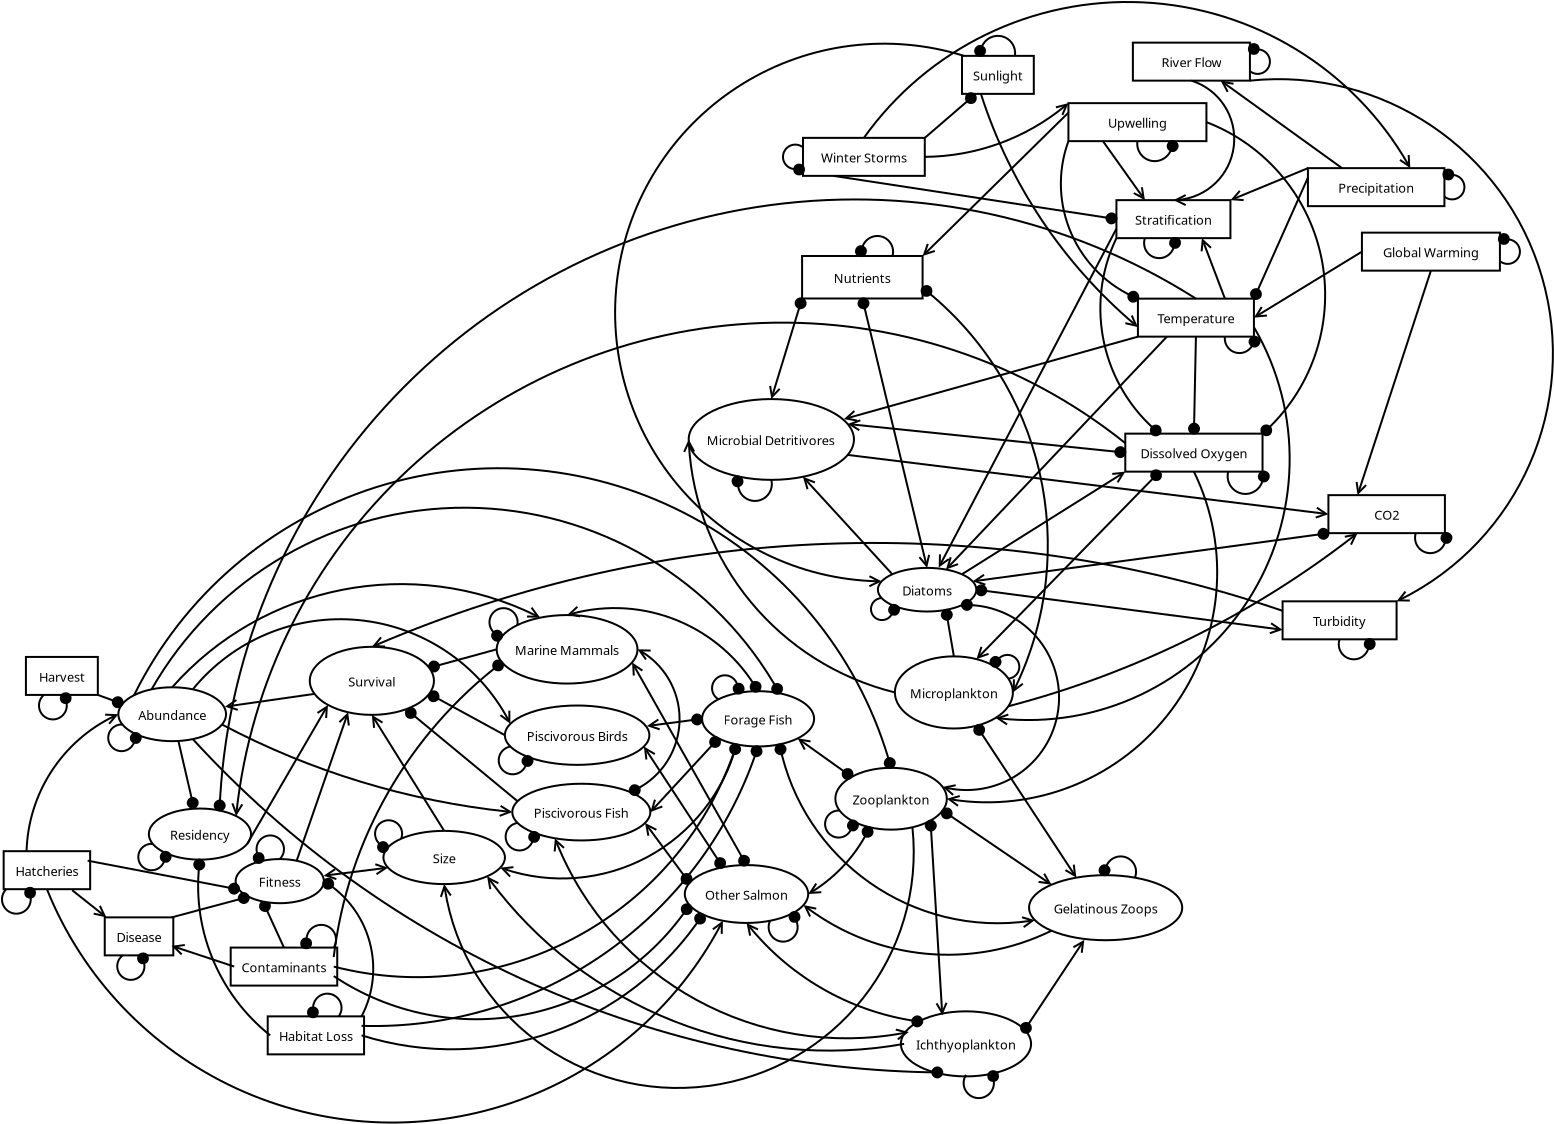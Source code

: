 <?xml version="1.0" encoding="UTF-8"?>
<dia:diagram xmlns:dia="http://www.lysator.liu.se/~alla/dia/">
  <dia:layer name="Background" visible="true" active="true">
    <dia:object type="Flowchart - Ellipse" version="0" id="O0">
      <dia:attribute name="obj_pos">
        <dia:point val="1.69,21.96"/>
      </dia:attribute>
      <dia:attribute name="obj_bb">
        <dia:rectangle val="1.64,21.91;10.003,26.05"/>
      </dia:attribute>
      <dia:attribute name="elem_corner">
        <dia:point val="1.69,21.96"/>
      </dia:attribute>
      <dia:attribute name="elem_width">
        <dia:real val="8.263"/>
      </dia:attribute>
      <dia:attribute name="elem_height">
        <dia:real val="4.04"/>
      </dia:attribute>
      <dia:attribute name="show_background">
        <dia:boolean val="true"/>
      </dia:attribute>
      <dia:attribute name="padding">
        <dia:real val="0.354"/>
      </dia:attribute>
      <dia:attribute name="text">
        <dia:composite type="text">
          <dia:attribute name="string">
            <dia:string>#Microbial Detritivores#</dia:string>
          </dia:attribute>
          <dia:attribute name="font">
            <dia:font family="sans" style="0" name="Helvetica"/>
          </dia:attribute>
          <dia:attribute name="height">
            <dia:real val="0.8"/>
          </dia:attribute>
          <dia:attribute name="pos">
            <dia:point val="5.821,24.22"/>
          </dia:attribute>
          <dia:attribute name="color">
            <dia:color val="#000000"/>
          </dia:attribute>
          <dia:attribute name="alignment">
            <dia:enum val="1"/>
          </dia:attribute>
        </dia:composite>
      </dia:attribute>
    </dia:object>
    <dia:object type="Standard - Line" version="0" id="O1">
      <dia:attribute name="obj_pos">
        <dia:point val="11.871,30.72"/>
      </dia:attribute>
      <dia:attribute name="obj_bb">
        <dia:rectangle val="7.327,25.764;11.942,30.791"/>
      </dia:attribute>
      <dia:attribute name="conn_endpoints">
        <dia:point val="11.871,30.72"/>
        <dia:point val="7.403,25.846"/>
      </dia:attribute>
      <dia:attribute name="numcp">
        <dia:int val="1"/>
      </dia:attribute>
      <dia:attribute name="end_arrow">
        <dia:enum val="1"/>
      </dia:attribute>
      <dia:attribute name="end_arrow_length">
        <dia:real val="0.5"/>
      </dia:attribute>
      <dia:attribute name="end_arrow_width">
        <dia:real val="0.5"/>
      </dia:attribute>
      <dia:connections>
        <dia:connection handle="0" to="O53" connection="6"/>
        <dia:connection handle="1" to="O0" connection="13"/>
      </dia:connections>
    </dia:object>
    <dia:object type="Standard - Arc" version="0" id="O2">
      <dia:attribute name="obj_pos">
        <dia:point val="5.821,26.0"/>
      </dia:attribute>
      <dia:attribute name="obj_bb">
        <dia:rectangle val="3.843,25.782;5.898,27.104"/>
      </dia:attribute>
      <dia:attribute name="conn_endpoints">
        <dia:point val="5.821,26.0"/>
        <dia:point val="4.24,25.846"/>
      </dia:attribute>
      <dia:attribute name="curve_distance">
        <dia:real val="-1.132"/>
      </dia:attribute>
      <dia:attribute name="line_width">
        <dia:real val="0.1"/>
      </dia:attribute>
      <dia:attribute name="end_arrow">
        <dia:enum val="8"/>
      </dia:attribute>
      <dia:attribute name="end_arrow_length">
        <dia:real val="0.5"/>
      </dia:attribute>
      <dia:attribute name="end_arrow_width">
        <dia:real val="0.5"/>
      </dia:attribute>
      <dia:connections>
        <dia:connection handle="0" to="O0" connection="12"/>
        <dia:connection handle="1" to="O0" connection="11"/>
      </dia:connections>
    </dia:object>
    <dia:object type="Flowchart - Box" version="0" id="O3">
      <dia:attribute name="obj_pos">
        <dia:point val="23.52,23.689"/>
      </dia:attribute>
      <dia:attribute name="obj_bb">
        <dia:rectangle val="23.47,23.639;30.433,25.639"/>
      </dia:attribute>
      <dia:attribute name="elem_corner">
        <dia:point val="23.52,23.689"/>
      </dia:attribute>
      <dia:attribute name="elem_width">
        <dia:real val="6.862"/>
      </dia:attribute>
      <dia:attribute name="elem_height">
        <dia:real val="1.9"/>
      </dia:attribute>
      <dia:attribute name="show_background">
        <dia:boolean val="true"/>
      </dia:attribute>
      <dia:attribute name="padding">
        <dia:real val="0.5"/>
      </dia:attribute>
      <dia:attribute name="text">
        <dia:composite type="text">
          <dia:attribute name="string">
            <dia:string>#Dissolved Oxygen#</dia:string>
          </dia:attribute>
          <dia:attribute name="font">
            <dia:font family="sans" style="0" name="Helvetica"/>
          </dia:attribute>
          <dia:attribute name="height">
            <dia:real val="0.8"/>
          </dia:attribute>
          <dia:attribute name="pos">
            <dia:point val="26.952,24.879"/>
          </dia:attribute>
          <dia:attribute name="color">
            <dia:color val="#000000"/>
          </dia:attribute>
          <dia:attribute name="alignment">
            <dia:enum val="1"/>
          </dia:attribute>
        </dia:composite>
      </dia:attribute>
    </dia:object>
    <dia:object type="Flowchart - Box" version="0" id="O4">
      <dia:attribute name="obj_pos">
        <dia:point val="33.676,26.764"/>
      </dia:attribute>
      <dia:attribute name="obj_bb">
        <dia:rectangle val="33.627,26.714;39.551,28.714"/>
      </dia:attribute>
      <dia:attribute name="elem_corner">
        <dia:point val="33.676,26.764"/>
      </dia:attribute>
      <dia:attribute name="elem_width">
        <dia:real val="5.825"/>
      </dia:attribute>
      <dia:attribute name="elem_height">
        <dia:real val="1.9"/>
      </dia:attribute>
      <dia:attribute name="show_background">
        <dia:boolean val="true"/>
      </dia:attribute>
      <dia:attribute name="padding">
        <dia:real val="0.5"/>
      </dia:attribute>
      <dia:attribute name="text">
        <dia:composite type="text">
          <dia:attribute name="string">
            <dia:string>#CO2#</dia:string>
          </dia:attribute>
          <dia:attribute name="font">
            <dia:font family="sans" style="0" name="Helvetica"/>
          </dia:attribute>
          <dia:attribute name="height">
            <dia:real val="0.8"/>
          </dia:attribute>
          <dia:attribute name="pos">
            <dia:point val="36.589,27.954"/>
          </dia:attribute>
          <dia:attribute name="color">
            <dia:color val="#000000"/>
          </dia:attribute>
          <dia:attribute name="alignment">
            <dia:enum val="1"/>
          </dia:attribute>
        </dia:composite>
      </dia:attribute>
    </dia:object>
    <dia:object type="Flowchart - Box" version="0" id="O5">
      <dia:attribute name="obj_pos">
        <dia:point val="31.385,32.073"/>
      </dia:attribute>
      <dia:attribute name="obj_bb">
        <dia:rectangle val="31.335,32.023;37.135,34.023"/>
      </dia:attribute>
      <dia:attribute name="elem_corner">
        <dia:point val="31.385,32.073"/>
      </dia:attribute>
      <dia:attribute name="elem_width">
        <dia:real val="5.7"/>
      </dia:attribute>
      <dia:attribute name="elem_height">
        <dia:real val="1.9"/>
      </dia:attribute>
      <dia:attribute name="show_background">
        <dia:boolean val="true"/>
      </dia:attribute>
      <dia:attribute name="padding">
        <dia:real val="0.5"/>
      </dia:attribute>
      <dia:attribute name="text">
        <dia:composite type="text">
          <dia:attribute name="string">
            <dia:string>#Turbidity#</dia:string>
          </dia:attribute>
          <dia:attribute name="font">
            <dia:font family="sans" style="0" name="Helvetica"/>
          </dia:attribute>
          <dia:attribute name="height">
            <dia:real val="0.8"/>
          </dia:attribute>
          <dia:attribute name="pos">
            <dia:point val="34.235,33.263"/>
          </dia:attribute>
          <dia:attribute name="color">
            <dia:color val="#000000"/>
          </dia:attribute>
          <dia:attribute name="alignment">
            <dia:enum val="1"/>
          </dia:attribute>
        </dia:composite>
      </dia:attribute>
    </dia:object>
    <dia:object type="Flowchart - Box" version="0" id="O6">
      <dia:attribute name="obj_pos">
        <dia:point val="24.152,16.939"/>
      </dia:attribute>
      <dia:attribute name="obj_bb">
        <dia:rectangle val="24.102,16.889;30.002,18.889"/>
      </dia:attribute>
      <dia:attribute name="elem_corner">
        <dia:point val="24.152,16.939"/>
      </dia:attribute>
      <dia:attribute name="elem_width">
        <dia:real val="5.8"/>
      </dia:attribute>
      <dia:attribute name="elem_height">
        <dia:real val="1.9"/>
      </dia:attribute>
      <dia:attribute name="show_background">
        <dia:boolean val="true"/>
      </dia:attribute>
      <dia:attribute name="padding">
        <dia:real val="0.5"/>
      </dia:attribute>
      <dia:attribute name="text">
        <dia:composite type="text">
          <dia:attribute name="string">
            <dia:string>#Temperature#</dia:string>
          </dia:attribute>
          <dia:attribute name="font">
            <dia:font family="sans" style="0" name="Helvetica"/>
          </dia:attribute>
          <dia:attribute name="height">
            <dia:real val="0.8"/>
          </dia:attribute>
          <dia:attribute name="pos">
            <dia:point val="27.052,18.129"/>
          </dia:attribute>
          <dia:attribute name="color">
            <dia:color val="#000000"/>
          </dia:attribute>
          <dia:attribute name="alignment">
            <dia:enum val="1"/>
          </dia:attribute>
        </dia:composite>
      </dia:attribute>
    </dia:object>
    <dia:object type="Flowchart - Box" version="0" id="O7">
      <dia:attribute name="obj_pos">
        <dia:point val="7.36,14.806"/>
      </dia:attribute>
      <dia:attribute name="obj_bb">
        <dia:rectangle val="7.31,14.756;13.435,16.981"/>
      </dia:attribute>
      <dia:attribute name="elem_corner">
        <dia:point val="7.36,14.806"/>
      </dia:attribute>
      <dia:attribute name="elem_width">
        <dia:real val="6.025"/>
      </dia:attribute>
      <dia:attribute name="elem_height">
        <dia:real val="2.125"/>
      </dia:attribute>
      <dia:attribute name="show_background">
        <dia:boolean val="true"/>
      </dia:attribute>
      <dia:attribute name="padding">
        <dia:real val="0.5"/>
      </dia:attribute>
      <dia:attribute name="text">
        <dia:composite type="text">
          <dia:attribute name="string">
            <dia:string>#Nutrients#</dia:string>
          </dia:attribute>
          <dia:attribute name="font">
            <dia:font family="sans" style="0" name="Helvetica"/>
          </dia:attribute>
          <dia:attribute name="height">
            <dia:real val="0.8"/>
          </dia:attribute>
          <dia:attribute name="pos">
            <dia:point val="10.372,16.109"/>
          </dia:attribute>
          <dia:attribute name="color">
            <dia:color val="#000000"/>
          </dia:attribute>
          <dia:attribute name="alignment">
            <dia:enum val="1"/>
          </dia:attribute>
        </dia:composite>
      </dia:attribute>
    </dia:object>
    <dia:object type="Flowchart - Box" version="0" id="O8">
      <dia:attribute name="obj_pos">
        <dia:point val="23.077,12.014"/>
      </dia:attribute>
      <dia:attribute name="obj_bb">
        <dia:rectangle val="23.027,11.964;28.827,13.964"/>
      </dia:attribute>
      <dia:attribute name="elem_corner">
        <dia:point val="23.077,12.014"/>
      </dia:attribute>
      <dia:attribute name="elem_width">
        <dia:real val="5.7"/>
      </dia:attribute>
      <dia:attribute name="elem_height">
        <dia:real val="1.9"/>
      </dia:attribute>
      <dia:attribute name="show_background">
        <dia:boolean val="true"/>
      </dia:attribute>
      <dia:attribute name="padding">
        <dia:real val="0.5"/>
      </dia:attribute>
      <dia:attribute name="text">
        <dia:composite type="text">
          <dia:attribute name="string">
            <dia:string>#Stratification#</dia:string>
          </dia:attribute>
          <dia:attribute name="font">
            <dia:font family="sans" style="0" name="Helvetica"/>
          </dia:attribute>
          <dia:attribute name="height">
            <dia:real val="0.8"/>
          </dia:attribute>
          <dia:attribute name="pos">
            <dia:point val="25.927,13.204"/>
          </dia:attribute>
          <dia:attribute name="color">
            <dia:color val="#000000"/>
          </dia:attribute>
          <dia:attribute name="alignment">
            <dia:enum val="1"/>
          </dia:attribute>
        </dia:composite>
      </dia:attribute>
    </dia:object>
    <dia:object type="Standard - Line" version="0" id="O9">
      <dia:attribute name="obj_pos">
        <dia:point val="23.52,24.639"/>
      </dia:attribute>
      <dia:attribute name="obj_bb">
        <dia:rectangle val="9.527,22.934;23.591,24.933"/>
      </dia:attribute>
      <dia:attribute name="conn_endpoints">
        <dia:point val="23.52,24.639"/>
        <dia:point val="9.638,23.207"/>
      </dia:attribute>
      <dia:attribute name="numcp">
        <dia:int val="1"/>
      </dia:attribute>
      <dia:attribute name="start_arrow">
        <dia:enum val="8"/>
      </dia:attribute>
      <dia:attribute name="start_arrow_length">
        <dia:real val="0.5"/>
      </dia:attribute>
      <dia:attribute name="start_arrow_width">
        <dia:real val="0.5"/>
      </dia:attribute>
      <dia:attribute name="end_arrow">
        <dia:enum val="1"/>
      </dia:attribute>
      <dia:attribute name="end_arrow_length">
        <dia:real val="0.5"/>
      </dia:attribute>
      <dia:attribute name="end_arrow_width">
        <dia:real val="0.5"/>
      </dia:attribute>
      <dia:connections>
        <dia:connection handle="0" to="O3" connection="7"/>
        <dia:connection handle="1" to="O0" connection="1"/>
      </dia:connections>
    </dia:object>
    <dia:object type="Standard - Line" version="0" id="O10">
      <dia:attribute name="obj_pos">
        <dia:point val="33.676,27.714"/>
      </dia:attribute>
      <dia:attribute name="obj_bb">
        <dia:rectangle val="9.583,24.698;33.732,27.962"/>
      </dia:attribute>
      <dia:attribute name="conn_endpoints">
        <dia:point val="33.676,27.714"/>
        <dia:point val="9.638,24.753"/>
      </dia:attribute>
      <dia:attribute name="numcp">
        <dia:int val="1"/>
      </dia:attribute>
      <dia:attribute name="start_arrow">
        <dia:enum val="1"/>
      </dia:attribute>
      <dia:attribute name="start_arrow_length">
        <dia:real val="0.5"/>
      </dia:attribute>
      <dia:attribute name="start_arrow_width">
        <dia:real val="0.5"/>
      </dia:attribute>
      <dia:connections>
        <dia:connection handle="0" to="O4" connection="7"/>
        <dia:connection handle="1" to="O0" connection="15"/>
      </dia:connections>
    </dia:object>
    <dia:object type="Standard - Line" version="0" id="O11">
      <dia:attribute name="obj_pos">
        <dia:point val="15.351,30.72"/>
      </dia:attribute>
      <dia:attribute name="obj_bb">
        <dia:rectangle val="15.282,25.52;23.615,30.789"/>
      </dia:attribute>
      <dia:attribute name="conn_endpoints">
        <dia:point val="15.351,30.72"/>
        <dia:point val="23.52,25.589"/>
      </dia:attribute>
      <dia:attribute name="numcp">
        <dia:int val="1"/>
      </dia:attribute>
      <dia:attribute name="end_arrow">
        <dia:enum val="1"/>
      </dia:attribute>
      <dia:attribute name="end_arrow_length">
        <dia:real val="0.5"/>
      </dia:attribute>
      <dia:attribute name="end_arrow_width">
        <dia:real val="0.5"/>
      </dia:attribute>
      <dia:connections>
        <dia:connection handle="0" to="O53" connection="2"/>
        <dia:connection handle="1" to="O3" connection="11"/>
      </dia:connections>
    </dia:object>
    <dia:object type="Standard - Line" version="0" id="O12">
      <dia:attribute name="obj_pos">
        <dia:point val="33.676,28.664"/>
      </dia:attribute>
      <dia:attribute name="obj_bb">
        <dia:rectangle val="15.774,28.38;33.747,31.328"/>
      </dia:attribute>
      <dia:attribute name="conn_endpoints">
        <dia:point val="33.676,28.664"/>
        <dia:point val="15.884,31.074"/>
      </dia:attribute>
      <dia:attribute name="numcp">
        <dia:int val="1"/>
      </dia:attribute>
      <dia:attribute name="start_arrow">
        <dia:enum val="8"/>
      </dia:attribute>
      <dia:attribute name="start_arrow_length">
        <dia:real val="0.5"/>
      </dia:attribute>
      <dia:attribute name="start_arrow_width">
        <dia:real val="0.5"/>
      </dia:attribute>
      <dia:attribute name="end_arrow">
        <dia:enum val="1"/>
      </dia:attribute>
      <dia:attribute name="end_arrow_length">
        <dia:real val="0.5"/>
      </dia:attribute>
      <dia:attribute name="end_arrow_width">
        <dia:real val="0.5"/>
      </dia:attribute>
      <dia:connections>
        <dia:connection handle="0" to="O4" connection="11"/>
        <dia:connection handle="1" to="O53" connection="1"/>
      </dia:connections>
    </dia:object>
    <dia:object type="Standard - Line" version="0" id="O13">
      <dia:attribute name="obj_pos">
        <dia:point val="31.385,33.498"/>
      </dia:attribute>
      <dia:attribute name="obj_bb">
        <dia:rectangle val="16.016,31.221;31.441,33.74"/>
      </dia:attribute>
      <dia:attribute name="conn_endpoints">
        <dia:point val="31.385,33.498"/>
        <dia:point val="16.072,31.491"/>
      </dia:attribute>
      <dia:attribute name="numcp">
        <dia:int val="1"/>
      </dia:attribute>
      <dia:attribute name="start_arrow">
        <dia:enum val="1"/>
      </dia:attribute>
      <dia:attribute name="start_arrow_length">
        <dia:real val="0.5"/>
      </dia:attribute>
      <dia:attribute name="start_arrow_width">
        <dia:real val="0.5"/>
      </dia:attribute>
      <dia:attribute name="end_arrow">
        <dia:enum val="8"/>
      </dia:attribute>
      <dia:attribute name="end_arrow_length">
        <dia:real val="0.5"/>
      </dia:attribute>
      <dia:attribute name="end_arrow_width">
        <dia:real val="0.5"/>
      </dia:attribute>
      <dia:connections>
        <dia:connection handle="0" to="O5" connection="9"/>
        <dia:connection handle="1" to="O53" connection="0"/>
      </dia:connections>
    </dia:object>
    <dia:object type="Standard - Line" version="0" id="O14">
      <dia:attribute name="obj_pos">
        <dia:point val="10.372,16.931"/>
      </dia:attribute>
      <dia:attribute name="obj_bb">
        <dia:rectangle val="10.119,16.862;13.804,30.509"/>
      </dia:attribute>
      <dia:attribute name="conn_endpoints">
        <dia:point val="10.372,16.931"/>
        <dia:point val="13.611,30.401"/>
      </dia:attribute>
      <dia:attribute name="numcp">
        <dia:int val="1"/>
      </dia:attribute>
      <dia:attribute name="start_arrow">
        <dia:enum val="8"/>
      </dia:attribute>
      <dia:attribute name="start_arrow_length">
        <dia:real val="0.5"/>
      </dia:attribute>
      <dia:attribute name="start_arrow_width">
        <dia:real val="0.5"/>
      </dia:attribute>
      <dia:attribute name="end_arrow">
        <dia:enum val="1"/>
      </dia:attribute>
      <dia:attribute name="end_arrow_length">
        <dia:real val="0.5"/>
      </dia:attribute>
      <dia:attribute name="end_arrow_width">
        <dia:real val="0.5"/>
      </dia:attribute>
      <dia:connections>
        <dia:connection handle="0" to="O7" connection="13"/>
        <dia:connection handle="1" to="O53" connection="4"/>
      </dia:connections>
    </dia:object>
    <dia:object type="Standard - Line" version="0" id="O15">
      <dia:attribute name="obj_pos">
        <dia:point val="7.36,16.931"/>
      </dia:attribute>
      <dia:attribute name="obj_bb">
        <dia:rectangle val="5.666,16.863;7.593,22.067"/>
      </dia:attribute>
      <dia:attribute name="conn_endpoints">
        <dia:point val="7.36,16.931"/>
        <dia:point val="5.821,21.96"/>
      </dia:attribute>
      <dia:attribute name="numcp">
        <dia:int val="1"/>
      </dia:attribute>
      <dia:attribute name="start_arrow">
        <dia:enum val="8"/>
      </dia:attribute>
      <dia:attribute name="start_arrow_length">
        <dia:real val="0.5"/>
      </dia:attribute>
      <dia:attribute name="start_arrow_width">
        <dia:real val="0.5"/>
      </dia:attribute>
      <dia:attribute name="end_arrow">
        <dia:enum val="1"/>
      </dia:attribute>
      <dia:attribute name="end_arrow_length">
        <dia:real val="0.5"/>
      </dia:attribute>
      <dia:attribute name="end_arrow_width">
        <dia:real val="0.5"/>
      </dia:attribute>
      <dia:connections>
        <dia:connection handle="0" to="O7" connection="11"/>
        <dia:connection handle="1" to="O0" connection="4"/>
      </dia:connections>
    </dia:object>
    <dia:object type="Standard - Line" version="0" id="O16">
      <dia:attribute name="obj_pos">
        <dia:point val="27.052,18.839"/>
      </dia:attribute>
      <dia:attribute name="obj_bb">
        <dia:rectangle val="26.636,18.788;27.277,23.76"/>
      </dia:attribute>
      <dia:attribute name="conn_endpoints">
        <dia:point val="27.052,18.839"/>
        <dia:point val="26.952,23.689"/>
      </dia:attribute>
      <dia:attribute name="numcp">
        <dia:int val="1"/>
      </dia:attribute>
      <dia:attribute name="end_arrow">
        <dia:enum val="8"/>
      </dia:attribute>
      <dia:attribute name="end_arrow_length">
        <dia:real val="0.5"/>
      </dia:attribute>
      <dia:attribute name="end_arrow_width">
        <dia:real val="0.5"/>
      </dia:attribute>
      <dia:connections>
        <dia:connection handle="0" to="O6" connection="13"/>
        <dia:connection handle="1" to="O3" connection="2"/>
      </dia:connections>
    </dia:object>
    <dia:object type="Flowchart - Box" version="0" id="O17">
      <dia:attribute name="obj_pos">
        <dia:point val="35.352,13.639"/>
      </dia:attribute>
      <dia:attribute name="obj_bb">
        <dia:rectangle val="35.301,13.589;42.301,15.589"/>
      </dia:attribute>
      <dia:attribute name="elem_corner">
        <dia:point val="35.352,13.639"/>
      </dia:attribute>
      <dia:attribute name="elem_width">
        <dia:real val="6.9"/>
      </dia:attribute>
      <dia:attribute name="elem_height">
        <dia:real val="1.9"/>
      </dia:attribute>
      <dia:attribute name="show_background">
        <dia:boolean val="true"/>
      </dia:attribute>
      <dia:attribute name="padding">
        <dia:real val="0.5"/>
      </dia:attribute>
      <dia:attribute name="text">
        <dia:composite type="text">
          <dia:attribute name="string">
            <dia:string>#Global Warming#</dia:string>
          </dia:attribute>
          <dia:attribute name="font">
            <dia:font family="sans" style="0" name="Helvetica"/>
          </dia:attribute>
          <dia:attribute name="height">
            <dia:real val="0.8"/>
          </dia:attribute>
          <dia:attribute name="pos">
            <dia:point val="38.801,14.829"/>
          </dia:attribute>
          <dia:attribute name="color">
            <dia:color val="#000000"/>
          </dia:attribute>
          <dia:attribute name="alignment">
            <dia:enum val="1"/>
          </dia:attribute>
        </dia:composite>
      </dia:attribute>
    </dia:object>
    <dia:object type="Flowchart - Box" version="0" id="O18">
      <dia:attribute name="obj_pos">
        <dia:point val="32.652,10.414"/>
      </dia:attribute>
      <dia:attribute name="obj_bb">
        <dia:rectangle val="32.602,10.364;39.527,12.364"/>
      </dia:attribute>
      <dia:attribute name="elem_corner">
        <dia:point val="32.652,10.414"/>
      </dia:attribute>
      <dia:attribute name="elem_width">
        <dia:real val="6.825"/>
      </dia:attribute>
      <dia:attribute name="elem_height">
        <dia:real val="1.9"/>
      </dia:attribute>
      <dia:attribute name="show_background">
        <dia:boolean val="true"/>
      </dia:attribute>
      <dia:attribute name="padding">
        <dia:real val="0.5"/>
      </dia:attribute>
      <dia:attribute name="text">
        <dia:composite type="text">
          <dia:attribute name="string">
            <dia:string>#Precipitation#</dia:string>
          </dia:attribute>
          <dia:attribute name="font">
            <dia:font family="sans" style="0" name="Helvetica"/>
          </dia:attribute>
          <dia:attribute name="height">
            <dia:real val="0.8"/>
          </dia:attribute>
          <dia:attribute name="pos">
            <dia:point val="36.064,11.604"/>
          </dia:attribute>
          <dia:attribute name="color">
            <dia:color val="#000000"/>
          </dia:attribute>
          <dia:attribute name="alignment">
            <dia:enum val="1"/>
          </dia:attribute>
        </dia:composite>
      </dia:attribute>
    </dia:object>
    <dia:object type="Flowchart - Box" version="0" id="O19">
      <dia:attribute name="obj_pos">
        <dia:point val="20.677,7.164"/>
      </dia:attribute>
      <dia:attribute name="obj_bb">
        <dia:rectangle val="20.627,7.114;27.627,9.114"/>
      </dia:attribute>
      <dia:attribute name="elem_corner">
        <dia:point val="20.677,7.164"/>
      </dia:attribute>
      <dia:attribute name="elem_width">
        <dia:real val="6.9"/>
      </dia:attribute>
      <dia:attribute name="elem_height">
        <dia:real val="1.9"/>
      </dia:attribute>
      <dia:attribute name="show_background">
        <dia:boolean val="true"/>
      </dia:attribute>
      <dia:attribute name="padding">
        <dia:real val="0.5"/>
      </dia:attribute>
      <dia:attribute name="text">
        <dia:composite type="text">
          <dia:attribute name="string">
            <dia:string>#Upwelling#</dia:string>
          </dia:attribute>
          <dia:attribute name="font">
            <dia:font family="sans" style="0" name="Helvetica"/>
          </dia:attribute>
          <dia:attribute name="height">
            <dia:real val="0.8"/>
          </dia:attribute>
          <dia:attribute name="pos">
            <dia:point val="24.127,8.354"/>
          </dia:attribute>
          <dia:attribute name="color">
            <dia:color val="#000000"/>
          </dia:attribute>
          <dia:attribute name="alignment">
            <dia:enum val="1"/>
          </dia:attribute>
        </dia:composite>
      </dia:attribute>
    </dia:object>
    <dia:object type="Standard - Line" version="0" id="O20">
      <dia:attribute name="obj_pos">
        <dia:point val="35.352,14.589"/>
      </dia:attribute>
      <dia:attribute name="obj_bb">
        <dia:rectangle val="29.856,14.521;35.42,17.958"/>
      </dia:attribute>
      <dia:attribute name="conn_endpoints">
        <dia:point val="35.352,14.589"/>
        <dia:point val="29.952,17.889"/>
      </dia:attribute>
      <dia:attribute name="numcp">
        <dia:int val="1"/>
      </dia:attribute>
      <dia:attribute name="end_arrow">
        <dia:enum val="1"/>
      </dia:attribute>
      <dia:attribute name="end_arrow_length">
        <dia:real val="0.5"/>
      </dia:attribute>
      <dia:attribute name="end_arrow_width">
        <dia:real val="0.5"/>
      </dia:attribute>
      <dia:connections>
        <dia:connection handle="0" to="O17" connection="7"/>
        <dia:connection handle="1" to="O6" connection="8"/>
      </dia:connections>
    </dia:object>
    <dia:object type="Standard - Line" version="0" id="O21">
      <dia:attribute name="obj_pos">
        <dia:point val="38.801,15.539"/>
      </dia:attribute>
      <dia:attribute name="obj_bb">
        <dia:rectangle val="34.987,15.476;38.865,26.871"/>
      </dia:attribute>
      <dia:attribute name="conn_endpoints">
        <dia:point val="38.801,15.539"/>
        <dia:point val="35.133,26.764"/>
      </dia:attribute>
      <dia:attribute name="numcp">
        <dia:int val="1"/>
      </dia:attribute>
      <dia:attribute name="end_arrow">
        <dia:enum val="1"/>
      </dia:attribute>
      <dia:attribute name="end_arrow_length">
        <dia:real val="0.5"/>
      </dia:attribute>
      <dia:attribute name="end_arrow_width">
        <dia:real val="0.5"/>
      </dia:attribute>
      <dia:connections>
        <dia:connection handle="0" to="O17" connection="13"/>
        <dia:connection handle="1" to="O4" connection="1"/>
      </dia:connections>
    </dia:object>
    <dia:object type="Standard - Line" version="0" id="O22">
      <dia:attribute name="obj_pos">
        <dia:point val="32.652,10.889"/>
      </dia:attribute>
      <dia:attribute name="obj_bb">
        <dia:rectangle val="29.761,10.823;32.718,17.005"/>
      </dia:attribute>
      <dia:attribute name="conn_endpoints">
        <dia:point val="32.652,10.889"/>
        <dia:point val="29.952,16.939"/>
      </dia:attribute>
      <dia:attribute name="numcp">
        <dia:int val="1"/>
      </dia:attribute>
      <dia:attribute name="end_arrow">
        <dia:enum val="8"/>
      </dia:attribute>
      <dia:attribute name="end_arrow_length">
        <dia:real val="0.5"/>
      </dia:attribute>
      <dia:attribute name="end_arrow_width">
        <dia:real val="0.5"/>
      </dia:attribute>
      <dia:connections>
        <dia:connection handle="0" to="O18" connection="5"/>
        <dia:connection handle="1" to="O6" connection="4"/>
      </dia:connections>
    </dia:object>
    <dia:object type="Standard - Line" version="0" id="O23">
      <dia:attribute name="obj_pos">
        <dia:point val="32.652,10.414"/>
      </dia:attribute>
      <dia:attribute name="obj_bb">
        <dia:rectangle val="28.673,10.349;32.717,12.12"/>
      </dia:attribute>
      <dia:attribute name="conn_endpoints">
        <dia:point val="32.652,10.414"/>
        <dia:point val="28.777,12.014"/>
      </dia:attribute>
      <dia:attribute name="numcp">
        <dia:int val="1"/>
      </dia:attribute>
      <dia:attribute name="end_arrow">
        <dia:enum val="1"/>
      </dia:attribute>
      <dia:attribute name="end_arrow_length">
        <dia:real val="0.5"/>
      </dia:attribute>
      <dia:attribute name="end_arrow_width">
        <dia:real val="0.5"/>
      </dia:attribute>
      <dia:connections>
        <dia:connection handle="0" to="O18" connection="0"/>
        <dia:connection handle="1" to="O8" connection="4"/>
      </dia:connections>
    </dia:object>
    <dia:object type="Standard - Line" version="0" id="O24">
      <dia:attribute name="obj_pos">
        <dia:point val="22.402,9.064"/>
      </dia:attribute>
      <dia:attribute name="obj_bb">
        <dia:rectangle val="22.332,8.995;24.571,12.105"/>
      </dia:attribute>
      <dia:attribute name="conn_endpoints">
        <dia:point val="22.402,9.064"/>
        <dia:point val="24.502,12.014"/>
      </dia:attribute>
      <dia:attribute name="numcp">
        <dia:int val="1"/>
      </dia:attribute>
      <dia:attribute name="end_arrow">
        <dia:enum val="1"/>
      </dia:attribute>
      <dia:attribute name="end_arrow_length">
        <dia:real val="0.5"/>
      </dia:attribute>
      <dia:attribute name="end_arrow_width">
        <dia:real val="0.5"/>
      </dia:attribute>
      <dia:connections>
        <dia:connection handle="0" to="O19" connection="12"/>
        <dia:connection handle="1" to="O8" connection="1"/>
      </dia:connections>
    </dia:object>
    <dia:object type="Standard - Arc" version="0" id="O25">
      <dia:attribute name="obj_pos">
        <dia:point val="20.677,9.064"/>
      </dia:attribute>
      <dia:attribute name="obj_bb">
        <dia:rectangle val="20.25,8.998;24.218,17.141"/>
      </dia:attribute>
      <dia:attribute name="conn_endpoints">
        <dia:point val="20.677,9.064"/>
        <dia:point val="24.152,16.939"/>
      </dia:attribute>
      <dia:attribute name="curve_distance">
        <dia:real val="1.733"/>
      </dia:attribute>
      <dia:attribute name="line_width">
        <dia:real val="0.1"/>
      </dia:attribute>
      <dia:attribute name="end_arrow">
        <dia:enum val="8"/>
      </dia:attribute>
      <dia:attribute name="end_arrow_length">
        <dia:real val="0.5"/>
      </dia:attribute>
      <dia:attribute name="end_arrow_width">
        <dia:real val="0.5"/>
      </dia:attribute>
      <dia:connections>
        <dia:connection handle="0" to="O19" connection="11"/>
        <dia:connection handle="1" to="O6" connection="0"/>
      </dia:connections>
    </dia:object>
    <dia:object type="Flowchart - Box" version="0" id="O26">
      <dia:attribute name="obj_pos">
        <dia:point val="23.9,4.139"/>
      </dia:attribute>
      <dia:attribute name="obj_bb">
        <dia:rectangle val="23.85,4.089;29.802,6.089"/>
      </dia:attribute>
      <dia:attribute name="elem_corner">
        <dia:point val="23.9,4.139"/>
      </dia:attribute>
      <dia:attribute name="elem_width">
        <dia:real val="5.852"/>
      </dia:attribute>
      <dia:attribute name="elem_height">
        <dia:real val="1.9"/>
      </dia:attribute>
      <dia:attribute name="show_background">
        <dia:boolean val="true"/>
      </dia:attribute>
      <dia:attribute name="padding">
        <dia:real val="0.5"/>
      </dia:attribute>
      <dia:attribute name="text">
        <dia:composite type="text">
          <dia:attribute name="string">
            <dia:string>#River Flow#</dia:string>
          </dia:attribute>
          <dia:attribute name="font">
            <dia:font family="sans" style="0" name="Helvetica"/>
          </dia:attribute>
          <dia:attribute name="height">
            <dia:real val="0.8"/>
          </dia:attribute>
          <dia:attribute name="pos">
            <dia:point val="26.826,5.329"/>
          </dia:attribute>
          <dia:attribute name="color">
            <dia:color val="#000000"/>
          </dia:attribute>
          <dia:attribute name="alignment">
            <dia:enum val="1"/>
          </dia:attribute>
        </dia:composite>
      </dia:attribute>
    </dia:object>
    <dia:object type="Standard - Line" version="0" id="O27">
      <dia:attribute name="obj_pos">
        <dia:point val="34.358,10.414"/>
      </dia:attribute>
      <dia:attribute name="obj_bb">
        <dia:rectangle val="28.198,5.97;34.428,10.484"/>
      </dia:attribute>
      <dia:attribute name="conn_endpoints">
        <dia:point val="34.358,10.414"/>
        <dia:point val="28.289,6.039"/>
      </dia:attribute>
      <dia:attribute name="numcp">
        <dia:int val="1"/>
      </dia:attribute>
      <dia:attribute name="end_arrow">
        <dia:enum val="1"/>
      </dia:attribute>
      <dia:attribute name="end_arrow_length">
        <dia:real val="0.5"/>
      </dia:attribute>
      <dia:attribute name="end_arrow_width">
        <dia:real val="0.5"/>
      </dia:attribute>
      <dia:connections>
        <dia:connection handle="0" to="O18" connection="1"/>
        <dia:connection handle="1" to="O26" connection="14"/>
      </dia:connections>
    </dia:object>
    <dia:object type="Standard - Arc" version="0" id="O28">
      <dia:attribute name="obj_pos">
        <dia:point val="29.752,6.039"/>
      </dia:attribute>
      <dia:attribute name="obj_bb">
        <dia:rectangle val="29.69,5.915;44.95,32.134"/>
      </dia:attribute>
      <dia:attribute name="conn_endpoints">
        <dia:point val="29.752,6.039"/>
        <dia:point val="37.085,32.073"/>
      </dia:attribute>
      <dia:attribute name="curve_distance">
        <dia:real val="-11.394"/>
      </dia:attribute>
      <dia:attribute name="line_width">
        <dia:real val="0.1"/>
      </dia:attribute>
      <dia:attribute name="end_arrow">
        <dia:enum val="1"/>
      </dia:attribute>
      <dia:attribute name="end_arrow_length">
        <dia:real val="0.5"/>
      </dia:attribute>
      <dia:attribute name="end_arrow_width">
        <dia:real val="0.5"/>
      </dia:attribute>
      <dia:connections>
        <dia:connection handle="0" to="O26" connection="15"/>
        <dia:connection handle="1" to="O5" connection="4"/>
      </dia:connections>
    </dia:object>
    <dia:object type="Standard - Arc" version="0" id="O29">
      <dia:attribute name="obj_pos">
        <dia:point val="23.077,13.914"/>
      </dia:attribute>
      <dia:attribute name="obj_bb">
        <dia:rectangle val="22.223,13.855;25.296,23.779"/>
      </dia:attribute>
      <dia:attribute name="conn_endpoints">
        <dia:point val="23.077,13.914"/>
        <dia:point val="25.236,23.689"/>
      </dia:attribute>
      <dia:attribute name="curve_distance">
        <dia:real val="1.733"/>
      </dia:attribute>
      <dia:attribute name="line_width">
        <dia:real val="0.1"/>
      </dia:attribute>
      <dia:attribute name="end_arrow">
        <dia:enum val="8"/>
      </dia:attribute>
      <dia:attribute name="end_arrow_length">
        <dia:real val="0.5"/>
      </dia:attribute>
      <dia:attribute name="end_arrow_width">
        <dia:real val="0.5"/>
      </dia:attribute>
      <dia:connections>
        <dia:connection handle="0" to="O8" connection="11"/>
        <dia:connection handle="1" to="O3" connection="1"/>
      </dia:connections>
    </dia:object>
    <dia:object type="Flowchart - Ellipse" version="0" id="O30">
      <dia:attribute name="obj_pos">
        <dia:point val="-26.828,36.371"/>
      </dia:attribute>
      <dia:attribute name="obj_bb">
        <dia:rectangle val="-26.878,36.321;-21.391,39.115"/>
      </dia:attribute>
      <dia:attribute name="elem_corner">
        <dia:point val="-26.828,36.371"/>
      </dia:attribute>
      <dia:attribute name="elem_width">
        <dia:real val="5.387"/>
      </dia:attribute>
      <dia:attribute name="elem_height">
        <dia:real val="2.694"/>
      </dia:attribute>
      <dia:attribute name="show_background">
        <dia:boolean val="true"/>
      </dia:attribute>
      <dia:attribute name="padding">
        <dia:real val="0.354"/>
      </dia:attribute>
      <dia:attribute name="text">
        <dia:composite type="text">
          <dia:attribute name="string">
            <dia:string>#Abundance#</dia:string>
          </dia:attribute>
          <dia:attribute name="font">
            <dia:font family="sans" style="0" name="Helvetica"/>
          </dia:attribute>
          <dia:attribute name="height">
            <dia:real val="0.8"/>
          </dia:attribute>
          <dia:attribute name="pos">
            <dia:point val="-24.135,37.958"/>
          </dia:attribute>
          <dia:attribute name="color">
            <dia:color val="#000000"/>
          </dia:attribute>
          <dia:attribute name="alignment">
            <dia:enum val="1"/>
          </dia:attribute>
        </dia:composite>
      </dia:attribute>
    </dia:object>
    <dia:object type="Flowchart - Ellipse" version="0" id="O31">
      <dia:attribute name="obj_pos">
        <dia:point val="-13.573,43.55"/>
      </dia:attribute>
      <dia:attribute name="obj_bb">
        <dia:rectangle val="-13.623,43.5;-7.448,46.262"/>
      </dia:attribute>
      <dia:attribute name="elem_corner">
        <dia:point val="-13.573,43.55"/>
      </dia:attribute>
      <dia:attribute name="elem_width">
        <dia:real val="6.075"/>
      </dia:attribute>
      <dia:attribute name="elem_height">
        <dia:real val="2.662"/>
      </dia:attribute>
      <dia:attribute name="show_background">
        <dia:boolean val="true"/>
      </dia:attribute>
      <dia:attribute name="padding">
        <dia:real val="0.354"/>
      </dia:attribute>
      <dia:attribute name="text">
        <dia:composite type="text">
          <dia:attribute name="string">
            <dia:string>#Size#</dia:string>
          </dia:attribute>
          <dia:attribute name="font">
            <dia:font family="sans" style="0" name="Helvetica"/>
          </dia:attribute>
          <dia:attribute name="height">
            <dia:real val="0.8"/>
          </dia:attribute>
          <dia:attribute name="pos">
            <dia:point val="-10.536,45.121"/>
          </dia:attribute>
          <dia:attribute name="color">
            <dia:color val="#000000"/>
          </dia:attribute>
          <dia:attribute name="alignment">
            <dia:enum val="1"/>
          </dia:attribute>
        </dia:composite>
      </dia:attribute>
    </dia:object>
    <dia:object type="Standard - Line" version="0" id="O32">
      <dia:attribute name="obj_pos">
        <dia:point val="-10.536,43.55"/>
      </dia:attribute>
      <dia:attribute name="obj_bb">
        <dia:rectangle val="-14.221,37.655;-10.467,43.619"/>
      </dia:attribute>
      <dia:attribute name="conn_endpoints">
        <dia:point val="-10.536,43.55"/>
        <dia:point val="-14.152,37.75"/>
      </dia:attribute>
      <dia:attribute name="numcp">
        <dia:int val="1"/>
      </dia:attribute>
      <dia:attribute name="end_arrow">
        <dia:enum val="1"/>
      </dia:attribute>
      <dia:attribute name="end_arrow_length">
        <dia:real val="0.5"/>
      </dia:attribute>
      <dia:attribute name="end_arrow_width">
        <dia:real val="0.5"/>
      </dia:attribute>
      <dia:connections>
        <dia:connection handle="0" to="O31" connection="4"/>
        <dia:connection handle="1" to="O112" connection="12"/>
      </dia:connections>
    </dia:object>
    <dia:object type="Standard - Line" version="0" id="O33">
      <dia:attribute name="obj_pos">
        <dia:point val="-21.495,37.34"/>
      </dia:attribute>
      <dia:attribute name="obj_bb">
        <dia:rectangle val="-21.552,36.643;-16.962,37.574"/>
      </dia:attribute>
      <dia:attribute name="conn_endpoints">
        <dia:point val="-21.495,37.34"/>
        <dia:point val="-17.019,36.7"/>
      </dia:attribute>
      <dia:attribute name="numcp">
        <dia:int val="1"/>
      </dia:attribute>
      <dia:attribute name="start_arrow">
        <dia:enum val="1"/>
      </dia:attribute>
      <dia:attribute name="start_arrow_length">
        <dia:real val="0.5"/>
      </dia:attribute>
      <dia:attribute name="start_arrow_width">
        <dia:real val="0.5"/>
      </dia:attribute>
      <dia:connections>
        <dia:connection handle="0" to="O30" connection="16"/>
        <dia:connection handle="1" to="O112" connection="9"/>
      </dia:connections>
    </dia:object>
    <dia:object type="Standard - Line" version="0" id="O34">
      <dia:attribute name="obj_pos">
        <dia:point val="-23.052,42.394"/>
      </dia:attribute>
      <dia:attribute name="obj_bb">
        <dia:rectangle val="-23.874,39.042;-22.796,42.463"/>
      </dia:attribute>
      <dia:attribute name="conn_endpoints">
        <dia:point val="-23.052,42.394"/>
        <dia:point val="-23.814,39.102"/>
      </dia:attribute>
      <dia:attribute name="numcp">
        <dia:int val="1"/>
      </dia:attribute>
      <dia:attribute name="start_arrow">
        <dia:enum val="8"/>
      </dia:attribute>
      <dia:attribute name="start_arrow_length">
        <dia:real val="0.5"/>
      </dia:attribute>
      <dia:attribute name="start_arrow_width">
        <dia:real val="0.5"/>
      </dia:attribute>
      <dia:connections>
        <dia:connection handle="0" to="O70" connection="16"/>
        <dia:connection handle="1" to="O30" connection="16"/>
      </dia:connections>
    </dia:object>
    <dia:object type="Flowchart - Ellipse" version="0" id="O35">
      <dia:attribute name="obj_pos">
        <dia:point val="-7.909,32.76"/>
      </dia:attribute>
      <dia:attribute name="obj_bb">
        <dia:rectangle val="-7.959,32.71;-0.821,36.235"/>
      </dia:attribute>
      <dia:attribute name="elem_corner">
        <dia:point val="-7.909,32.76"/>
      </dia:attribute>
      <dia:attribute name="elem_width">
        <dia:real val="7.038"/>
      </dia:attribute>
      <dia:attribute name="elem_height">
        <dia:real val="3.425"/>
      </dia:attribute>
      <dia:attribute name="show_background">
        <dia:boolean val="true"/>
      </dia:attribute>
      <dia:attribute name="padding">
        <dia:real val="0.354"/>
      </dia:attribute>
      <dia:attribute name="text">
        <dia:composite type="text">
          <dia:attribute name="string">
            <dia:string>#Marine Mammals#</dia:string>
          </dia:attribute>
          <dia:attribute name="font">
            <dia:font family="sans" style="0" name="Helvetica"/>
          </dia:attribute>
          <dia:attribute name="height">
            <dia:real val="0.8"/>
          </dia:attribute>
          <dia:attribute name="pos">
            <dia:point val="-4.39,34.712"/>
          </dia:attribute>
          <dia:attribute name="color">
            <dia:color val="#000000"/>
          </dia:attribute>
          <dia:attribute name="alignment">
            <dia:enum val="1"/>
          </dia:attribute>
        </dia:composite>
      </dia:attribute>
    </dia:object>
    <dia:object type="Flowchart - Ellipse" version="0" id="O36">
      <dia:attribute name="obj_pos">
        <dia:point val="-7.5,37.282"/>
      </dia:attribute>
      <dia:attribute name="obj_bb">
        <dia:rectangle val="-7.55,37.232;-0.226,40.3"/>
      </dia:attribute>
      <dia:attribute name="elem_corner">
        <dia:point val="-7.5,37.282"/>
      </dia:attribute>
      <dia:attribute name="elem_width">
        <dia:real val="7.224"/>
      </dia:attribute>
      <dia:attribute name="elem_height">
        <dia:real val="2.968"/>
      </dia:attribute>
      <dia:attribute name="show_background">
        <dia:boolean val="true"/>
      </dia:attribute>
      <dia:attribute name="padding">
        <dia:real val="0.354"/>
      </dia:attribute>
      <dia:attribute name="text">
        <dia:composite type="text">
          <dia:attribute name="string">
            <dia:string>#Piscivorous Birds#</dia:string>
          </dia:attribute>
          <dia:attribute name="font">
            <dia:font family="sans" style="0" name="Helvetica"/>
          </dia:attribute>
          <dia:attribute name="height">
            <dia:real val="0.8"/>
          </dia:attribute>
          <dia:attribute name="pos">
            <dia:point val="-3.888,39.006"/>
          </dia:attribute>
          <dia:attribute name="color">
            <dia:color val="#000000"/>
          </dia:attribute>
          <dia:attribute name="alignment">
            <dia:enum val="1"/>
          </dia:attribute>
        </dia:composite>
      </dia:attribute>
    </dia:object>
    <dia:object type="Flowchart - Ellipse" version="0" id="O37">
      <dia:attribute name="obj_pos">
        <dia:point val="-7.129,41.194"/>
      </dia:attribute>
      <dia:attribute name="obj_bb">
        <dia:rectangle val="-7.179,41.144;-0.178,44.079"/>
      </dia:attribute>
      <dia:attribute name="elem_corner">
        <dia:point val="-7.129,41.194"/>
      </dia:attribute>
      <dia:attribute name="elem_width">
        <dia:real val="6.901"/>
      </dia:attribute>
      <dia:attribute name="elem_height">
        <dia:real val="2.835"/>
      </dia:attribute>
      <dia:attribute name="show_background">
        <dia:boolean val="true"/>
      </dia:attribute>
      <dia:attribute name="padding">
        <dia:real val="0.354"/>
      </dia:attribute>
      <dia:attribute name="text">
        <dia:composite type="text">
          <dia:attribute name="string">
            <dia:string>#Piscivorous Fish#</dia:string>
          </dia:attribute>
          <dia:attribute name="font">
            <dia:font family="sans" style="0" name="Helvetica"/>
          </dia:attribute>
          <dia:attribute name="height">
            <dia:real val="0.8"/>
          </dia:attribute>
          <dia:attribute name="pos">
            <dia:point val="-3.678,42.852"/>
          </dia:attribute>
          <dia:attribute name="color">
            <dia:color val="#000000"/>
          </dia:attribute>
          <dia:attribute name="alignment">
            <dia:enum val="1"/>
          </dia:attribute>
        </dia:composite>
      </dia:attribute>
    </dia:object>
    <dia:object type="Standard - Line" version="0" id="O38">
      <dia:attribute name="obj_pos">
        <dia:point val="-11.285,35.397"/>
      </dia:attribute>
      <dia:attribute name="obj_bb">
        <dia:rectangle val="-11.353,34.411;-7.848,35.64"/>
      </dia:attribute>
      <dia:attribute name="conn_endpoints">
        <dia:point val="-11.285,35.397"/>
        <dia:point val="-7.909,34.472"/>
      </dia:attribute>
      <dia:attribute name="numcp">
        <dia:int val="1"/>
      </dia:attribute>
      <dia:attribute name="start_arrow">
        <dia:enum val="8"/>
      </dia:attribute>
      <dia:attribute name="start_arrow_length">
        <dia:real val="0.5"/>
      </dia:attribute>
      <dia:attribute name="start_arrow_width">
        <dia:real val="0.5"/>
      </dia:attribute>
      <dia:connections>
        <dia:connection handle="0" to="O112" connection="1"/>
        <dia:connection handle="1" to="O35" connection="8"/>
      </dia:connections>
    </dia:object>
    <dia:object type="Standard - Line" version="0" id="O39">
      <dia:attribute name="obj_pos">
        <dia:point val="-11.285,36.7"/>
      </dia:attribute>
      <dia:attribute name="obj_bb">
        <dia:rectangle val="-11.352,36.538;-7.432,38.834"/>
      </dia:attribute>
      <dia:attribute name="conn_endpoints">
        <dia:point val="-11.285,36.7"/>
        <dia:point val="-7.5,38.766"/>
      </dia:attribute>
      <dia:attribute name="numcp">
        <dia:int val="1"/>
      </dia:attribute>
      <dia:attribute name="start_arrow">
        <dia:enum val="8"/>
      </dia:attribute>
      <dia:attribute name="start_arrow_length">
        <dia:real val="0.5"/>
      </dia:attribute>
      <dia:attribute name="start_arrow_width">
        <dia:real val="0.5"/>
      </dia:attribute>
      <dia:connections>
        <dia:connection handle="0" to="O112" connection="15"/>
        <dia:connection handle="1" to="O36" connection="8"/>
      </dia:connections>
    </dia:object>
    <dia:object type="Standard - Line" version="0" id="O40">
      <dia:attribute name="obj_pos">
        <dia:point val="-12.398,37.498"/>
      </dia:attribute>
      <dia:attribute name="obj_bb">
        <dia:rectangle val="-12.468,37.41;-6.796,42.139"/>
      </dia:attribute>
      <dia:attribute name="conn_endpoints">
        <dia:point val="-12.398,37.498"/>
        <dia:point val="-6.866,42.069"/>
      </dia:attribute>
      <dia:attribute name="numcp">
        <dia:int val="1"/>
      </dia:attribute>
      <dia:attribute name="start_arrow">
        <dia:enum val="8"/>
      </dia:attribute>
      <dia:attribute name="start_arrow_length">
        <dia:real val="0.5"/>
      </dia:attribute>
      <dia:attribute name="start_arrow_width">
        <dia:real val="0.5"/>
      </dia:attribute>
      <dia:connections>
        <dia:connection handle="0" to="O112" connection="16"/>
        <dia:connection handle="1" to="O37" connection="7"/>
      </dia:connections>
    </dia:object>
    <dia:object type="Flowchart - Ellipse" version="0" id="O41">
      <dia:attribute name="obj_pos">
        <dia:point val="2.359,36.565"/>
      </dia:attribute>
      <dia:attribute name="obj_bb">
        <dia:rectangle val="2.309,36.515;8.011,39.38"/>
      </dia:attribute>
      <dia:attribute name="elem_corner">
        <dia:point val="2.359,36.565"/>
      </dia:attribute>
      <dia:attribute name="elem_width">
        <dia:real val="5.603"/>
      </dia:attribute>
      <dia:attribute name="elem_height">
        <dia:real val="2.766"/>
      </dia:attribute>
      <dia:attribute name="show_background">
        <dia:boolean val="true"/>
      </dia:attribute>
      <dia:attribute name="padding">
        <dia:real val="0.354"/>
      </dia:attribute>
      <dia:attribute name="text">
        <dia:composite type="text">
          <dia:attribute name="string">
            <dia:string>#Forage Fish#</dia:string>
          </dia:attribute>
          <dia:attribute name="font">
            <dia:font family="sans" style="0" name="Helvetica"/>
          </dia:attribute>
          <dia:attribute name="height">
            <dia:real val="0.8"/>
          </dia:attribute>
          <dia:attribute name="pos">
            <dia:point val="5.16,38.187"/>
          </dia:attribute>
          <dia:attribute name="color">
            <dia:color val="#000000"/>
          </dia:attribute>
          <dia:attribute name="alignment">
            <dia:enum val="1"/>
          </dia:attribute>
        </dia:composite>
      </dia:attribute>
    </dia:object>
    <dia:object type="Standard - Arc" version="0" id="O42">
      <dia:attribute name="obj_pos">
        <dia:point val="-0.871,34.472"/>
      </dia:attribute>
      <dia:attribute name="obj_bb">
        <dia:rectangle val="-1.304,34.42;1.284,41.814"/>
      </dia:attribute>
      <dia:attribute name="conn_endpoints">
        <dia:point val="-0.871,34.472"/>
        <dia:point val="-1.238,41.609"/>
      </dia:attribute>
      <dia:attribute name="curve_distance">
        <dia:real val="-2.286"/>
      </dia:attribute>
      <dia:attribute name="line_width">
        <dia:real val="0.1"/>
      </dia:attribute>
      <dia:attribute name="start_arrow">
        <dia:enum val="1"/>
      </dia:attribute>
      <dia:attribute name="start_arrow_length">
        <dia:real val="0.5"/>
      </dia:attribute>
      <dia:attribute name="start_arrow_width">
        <dia:real val="0.5"/>
      </dia:attribute>
      <dia:attribute name="end_arrow">
        <dia:enum val="8"/>
      </dia:attribute>
      <dia:attribute name="end_arrow_length">
        <dia:real val="0.5"/>
      </dia:attribute>
      <dia:attribute name="end_arrow_width">
        <dia:real val="0.5"/>
      </dia:attribute>
      <dia:connections>
        <dia:connection handle="0" to="O35" connection="0"/>
        <dia:connection handle="1" to="O37" connection="2"/>
      </dia:connections>
    </dia:object>
    <dia:object type="Standard - Arc" version="0" id="O43">
      <dia:attribute name="obj_pos">
        <dia:point val="-4.39,32.76"/>
      </dia:attribute>
      <dia:attribute name="obj_bb">
        <dia:rectangle val="-4.455,32.253;5.313,36.63"/>
      </dia:attribute>
      <dia:attribute name="conn_endpoints">
        <dia:point val="-4.39,32.76"/>
        <dia:point val="5.16,36.565"/>
      </dia:attribute>
      <dia:attribute name="curve_distance">
        <dia:real val="-1.791"/>
      </dia:attribute>
      <dia:attribute name="line_width">
        <dia:real val="0.1"/>
      </dia:attribute>
      <dia:attribute name="start_arrow">
        <dia:enum val="1"/>
      </dia:attribute>
      <dia:attribute name="start_arrow_length">
        <dia:real val="0.5"/>
      </dia:attribute>
      <dia:attribute name="start_arrow_width">
        <dia:real val="0.5"/>
      </dia:attribute>
      <dia:attribute name="end_arrow">
        <dia:enum val="8"/>
      </dia:attribute>
      <dia:attribute name="end_arrow_length">
        <dia:real val="0.5"/>
      </dia:attribute>
      <dia:attribute name="end_arrow_width">
        <dia:real val="0.5"/>
      </dia:attribute>
      <dia:connections>
        <dia:connection handle="0" to="O35" connection="4"/>
        <dia:connection handle="1" to="O41" connection="4"/>
      </dia:connections>
    </dia:object>
    <dia:object type="Standard - Line" version="0" id="O44">
      <dia:attribute name="obj_pos">
        <dia:point val="-0.398,38.309"/>
      </dia:attribute>
      <dia:attribute name="obj_bb">
        <dia:rectangle val="-0.454,37.676;2.415,38.551"/>
      </dia:attribute>
      <dia:attribute name="conn_endpoints">
        <dia:point val="-0.398,38.309"/>
        <dia:point val="2.359,37.947"/>
      </dia:attribute>
      <dia:attribute name="numcp">
        <dia:int val="1"/>
      </dia:attribute>
      <dia:attribute name="start_arrow">
        <dia:enum val="1"/>
      </dia:attribute>
      <dia:attribute name="start_arrow_length">
        <dia:real val="0.5"/>
      </dia:attribute>
      <dia:attribute name="start_arrow_width">
        <dia:real val="0.5"/>
      </dia:attribute>
      <dia:attribute name="end_arrow">
        <dia:enum val="8"/>
      </dia:attribute>
      <dia:attribute name="end_arrow_length">
        <dia:real val="0.5"/>
      </dia:attribute>
      <dia:attribute name="end_arrow_width">
        <dia:real val="0.5"/>
      </dia:attribute>
      <dia:connections>
        <dia:connection handle="0" to="O36" connection="16"/>
        <dia:connection handle="1" to="O41" connection="8"/>
      </dia:connections>
    </dia:object>
    <dia:object type="Flowchart - Ellipse" version="0" id="O45">
      <dia:attribute name="obj_pos">
        <dia:point val="1.495,45.26"/>
      </dia:attribute>
      <dia:attribute name="obj_bb">
        <dia:rectangle val="1.445,45.21;7.716,48.203"/>
      </dia:attribute>
      <dia:attribute name="elem_corner">
        <dia:point val="1.495,45.26"/>
      </dia:attribute>
      <dia:attribute name="elem_width">
        <dia:real val="6.171"/>
      </dia:attribute>
      <dia:attribute name="elem_height">
        <dia:real val="2.894"/>
      </dia:attribute>
      <dia:attribute name="show_background">
        <dia:boolean val="true"/>
      </dia:attribute>
      <dia:attribute name="padding">
        <dia:real val="0.354"/>
      </dia:attribute>
      <dia:attribute name="text">
        <dia:composite type="text">
          <dia:attribute name="string">
            <dia:string>#Other Salmon#</dia:string>
          </dia:attribute>
          <dia:attribute name="font">
            <dia:font family="sans" style="0" name="Helvetica"/>
          </dia:attribute>
          <dia:attribute name="height">
            <dia:real val="0.8"/>
          </dia:attribute>
          <dia:attribute name="pos">
            <dia:point val="4.581,46.947"/>
          </dia:attribute>
          <dia:attribute name="color">
            <dia:color val="#000000"/>
          </dia:attribute>
          <dia:attribute name="alignment">
            <dia:enum val="1"/>
          </dia:attribute>
        </dia:composite>
      </dia:attribute>
    </dia:object>
    <dia:object type="Standard - Line" version="0" id="O46">
      <dia:attribute name="obj_pos">
        <dia:point val="-0.49,43.154"/>
      </dia:attribute>
      <dia:attribute name="obj_bb">
        <dia:rectangle val="-0.56,43.084;1.8,46.223"/>
      </dia:attribute>
      <dia:attribute name="conn_endpoints">
        <dia:point val="-0.49,43.154"/>
        <dia:point val="1.73,46.153"/>
      </dia:attribute>
      <dia:attribute name="numcp">
        <dia:int val="1"/>
      </dia:attribute>
      <dia:attribute name="start_arrow">
        <dia:enum val="1"/>
      </dia:attribute>
      <dia:attribute name="start_arrow_length">
        <dia:real val="0.5"/>
      </dia:attribute>
      <dia:attribute name="start_arrow_width">
        <dia:real val="0.5"/>
      </dia:attribute>
      <dia:attribute name="end_arrow">
        <dia:enum val="8"/>
      </dia:attribute>
      <dia:attribute name="end_arrow_length">
        <dia:real val="0.5"/>
      </dia:attribute>
      <dia:attribute name="end_arrow_width">
        <dia:real val="0.5"/>
      </dia:attribute>
      <dia:connections>
        <dia:connection handle="0" to="O37" connection="15"/>
        <dia:connection handle="1" to="O45" connection="7"/>
      </dia:connections>
    </dia:object>
    <dia:object type="Standard - Line" version="0" id="O47">
      <dia:attribute name="obj_pos">
        <dia:point val="-0.551,39.334"/>
      </dia:attribute>
      <dia:attribute name="obj_bb">
        <dia:rectangle val="-0.621,39.265;3.47,45.439"/>
      </dia:attribute>
      <dia:attribute name="conn_endpoints">
        <dia:point val="-0.551,39.334"/>
        <dia:point val="3.4,45.37"/>
      </dia:attribute>
      <dia:attribute name="numcp">
        <dia:int val="1"/>
      </dia:attribute>
      <dia:attribute name="start_arrow">
        <dia:enum val="1"/>
      </dia:attribute>
      <dia:attribute name="start_arrow_length">
        <dia:real val="0.5"/>
      </dia:attribute>
      <dia:attribute name="start_arrow_width">
        <dia:real val="0.5"/>
      </dia:attribute>
      <dia:attribute name="end_arrow">
        <dia:enum val="8"/>
      </dia:attribute>
      <dia:attribute name="end_arrow_length">
        <dia:real val="0.5"/>
      </dia:attribute>
      <dia:attribute name="end_arrow_width">
        <dia:real val="0.5"/>
      </dia:attribute>
      <dia:connections>
        <dia:connection handle="0" to="O36" connection="15"/>
        <dia:connection handle="1" to="O45" connection="5"/>
      </dia:connections>
    </dia:object>
    <dia:object type="Standard - Line" version="0" id="O48">
      <dia:attribute name="obj_pos">
        <dia:point val="-1.139,35.128"/>
      </dia:attribute>
      <dia:attribute name="obj_bb">
        <dia:rectangle val="-1.207,35.06;4.682,45.328"/>
      </dia:attribute>
      <dia:attribute name="conn_endpoints">
        <dia:point val="-1.139,35.128"/>
        <dia:point val="4.581,45.26"/>
      </dia:attribute>
      <dia:attribute name="numcp">
        <dia:int val="1"/>
      </dia:attribute>
      <dia:attribute name="start_arrow">
        <dia:enum val="1"/>
      </dia:attribute>
      <dia:attribute name="start_arrow_length">
        <dia:real val="0.5"/>
      </dia:attribute>
      <dia:attribute name="start_arrow_width">
        <dia:real val="0.5"/>
      </dia:attribute>
      <dia:attribute name="end_arrow">
        <dia:enum val="8"/>
      </dia:attribute>
      <dia:attribute name="end_arrow_length">
        <dia:real val="0.5"/>
      </dia:attribute>
      <dia:attribute name="end_arrow_width">
        <dia:real val="0.5"/>
      </dia:attribute>
      <dia:connections>
        <dia:connection handle="0" to="O35" connection="15"/>
        <dia:connection handle="1" to="O45" connection="4"/>
      </dia:connections>
    </dia:object>
    <dia:object type="Flowchart - Ellipse" version="0" id="O49">
      <dia:attribute name="obj_pos">
        <dia:point val="9.023,40.398"/>
      </dia:attribute>
      <dia:attribute name="obj_bb">
        <dia:rectangle val="8.973,40.349;14.648,43.539"/>
      </dia:attribute>
      <dia:attribute name="elem_corner">
        <dia:point val="9.023,40.398"/>
      </dia:attribute>
      <dia:attribute name="elem_width">
        <dia:real val="5.575"/>
      </dia:attribute>
      <dia:attribute name="elem_height">
        <dia:real val="3.091"/>
      </dia:attribute>
      <dia:attribute name="show_background">
        <dia:boolean val="true"/>
      </dia:attribute>
      <dia:attribute name="padding">
        <dia:real val="0.354"/>
      </dia:attribute>
      <dia:attribute name="text">
        <dia:composite type="text">
          <dia:attribute name="string">
            <dia:string>#Zooplankton#</dia:string>
          </dia:attribute>
          <dia:attribute name="font">
            <dia:font family="sans" style="0" name="Helvetica"/>
          </dia:attribute>
          <dia:attribute name="height">
            <dia:real val="0.8"/>
          </dia:attribute>
          <dia:attribute name="pos">
            <dia:point val="11.81,42.184"/>
          </dia:attribute>
          <dia:attribute name="color">
            <dia:color val="#000000"/>
          </dia:attribute>
          <dia:attribute name="alignment">
            <dia:enum val="1"/>
          </dia:attribute>
        </dia:composite>
      </dia:attribute>
    </dia:object>
    <dia:object type="Standard - Line" version="0" id="O50">
      <dia:attribute name="obj_pos">
        <dia:point val="7.141,38.925"/>
      </dia:attribute>
      <dia:attribute name="obj_bb">
        <dia:rectangle val="7.071,38.855;9.909,40.921"/>
      </dia:attribute>
      <dia:attribute name="conn_endpoints">
        <dia:point val="7.141,38.925"/>
        <dia:point val="9.839,40.851"/>
      </dia:attribute>
      <dia:attribute name="numcp">
        <dia:int val="1"/>
      </dia:attribute>
      <dia:attribute name="start_arrow">
        <dia:enum val="1"/>
      </dia:attribute>
      <dia:attribute name="start_arrow_length">
        <dia:real val="0.5"/>
      </dia:attribute>
      <dia:attribute name="start_arrow_width">
        <dia:real val="0.5"/>
      </dia:attribute>
      <dia:attribute name="end_arrow">
        <dia:enum val="8"/>
      </dia:attribute>
      <dia:attribute name="end_arrow_length">
        <dia:real val="0.5"/>
      </dia:attribute>
      <dia:attribute name="end_arrow_width">
        <dia:real val="0.5"/>
      </dia:attribute>
      <dia:connections>
        <dia:connection handle="0" to="O41" connection="14"/>
        <dia:connection handle="1" to="O49" connection="6"/>
      </dia:connections>
    </dia:object>
    <dia:object type="Standard - Arc" version="0" id="O51">
      <dia:attribute name="obj_pos">
        <dia:point val="10.743,43.372"/>
      </dia:attribute>
      <dia:attribute name="obj_bb">
        <dia:rectangle val="7.596,43.301;10.925,46.777"/>
      </dia:attribute>
      <dia:attribute name="conn_endpoints">
        <dia:point val="10.743,43.372"/>
        <dia:point val="7.666,46.707"/>
      </dia:attribute>
      <dia:attribute name="curve_distance">
        <dia:real val="-0.343"/>
      </dia:attribute>
      <dia:attribute name="line_width">
        <dia:real val="0.1"/>
      </dia:attribute>
      <dia:attribute name="start_arrow">
        <dia:enum val="8"/>
      </dia:attribute>
      <dia:attribute name="start_arrow_length">
        <dia:real val="0.5"/>
      </dia:attribute>
      <dia:attribute name="start_arrow_width">
        <dia:real val="0.5"/>
      </dia:attribute>
      <dia:attribute name="end_arrow">
        <dia:enum val="1"/>
      </dia:attribute>
      <dia:attribute name="end_arrow_length">
        <dia:real val="0.5"/>
      </dia:attribute>
      <dia:attribute name="end_arrow_width">
        <dia:real val="0.5"/>
      </dia:attribute>
      <dia:connections>
        <dia:connection handle="0" to="O49" connection="11"/>
        <dia:connection handle="1" to="O45" connection="0"/>
      </dia:connections>
    </dia:object>
    <dia:object type="Flowchart - Ellipse" version="0" id="O52">
      <dia:attribute name="obj_pos">
        <dia:point val="12.001,34.825"/>
      </dia:attribute>
      <dia:attribute name="obj_bb">
        <dia:rectangle val="11.951,34.775;17.948,38.482"/>
      </dia:attribute>
      <dia:attribute name="elem_corner">
        <dia:point val="12.001,34.825"/>
      </dia:attribute>
      <dia:attribute name="elem_width">
        <dia:real val="5.898"/>
      </dia:attribute>
      <dia:attribute name="elem_height">
        <dia:real val="3.607"/>
      </dia:attribute>
      <dia:attribute name="show_background">
        <dia:boolean val="true"/>
      </dia:attribute>
      <dia:attribute name="padding">
        <dia:real val="0.354"/>
      </dia:attribute>
      <dia:attribute name="text">
        <dia:composite type="text">
          <dia:attribute name="string">
            <dia:string>#Microplankton#</dia:string>
          </dia:attribute>
          <dia:attribute name="font">
            <dia:font family="sans" style="0" name="Helvetica"/>
          </dia:attribute>
          <dia:attribute name="height">
            <dia:real val="0.8"/>
          </dia:attribute>
          <dia:attribute name="pos">
            <dia:point val="14.949,36.868"/>
          </dia:attribute>
          <dia:attribute name="color">
            <dia:color val="#000000"/>
          </dia:attribute>
          <dia:attribute name="alignment">
            <dia:enum val="1"/>
          </dia:attribute>
        </dia:composite>
      </dia:attribute>
    </dia:object>
    <dia:object type="Flowchart - Ellipse" version="0" id="O53">
      <dia:attribute name="obj_pos">
        <dia:point val="11.15,30.401"/>
      </dia:attribute>
      <dia:attribute name="obj_bb">
        <dia:rectangle val="11.1,30.351;16.122,32.632"/>
      </dia:attribute>
      <dia:attribute name="elem_corner">
        <dia:point val="11.15,30.401"/>
      </dia:attribute>
      <dia:attribute name="elem_width">
        <dia:real val="4.922"/>
      </dia:attribute>
      <dia:attribute name="elem_height">
        <dia:real val="2.182"/>
      </dia:attribute>
      <dia:attribute name="show_background">
        <dia:boolean val="true"/>
      </dia:attribute>
      <dia:attribute name="padding">
        <dia:real val="0.354"/>
      </dia:attribute>
      <dia:attribute name="text">
        <dia:composite type="text">
          <dia:attribute name="string">
            <dia:string>#Diatoms#</dia:string>
          </dia:attribute>
          <dia:attribute name="font">
            <dia:font family="sans" style="0" name="Helvetica"/>
          </dia:attribute>
          <dia:attribute name="height">
            <dia:real val="0.8"/>
          </dia:attribute>
          <dia:attribute name="pos">
            <dia:point val="13.611,31.732"/>
          </dia:attribute>
          <dia:attribute name="color">
            <dia:color val="#000000"/>
          </dia:attribute>
          <dia:attribute name="alignment">
            <dia:enum val="1"/>
          </dia:attribute>
        </dia:composite>
      </dia:attribute>
    </dia:object>
    <dia:object type="Standard - Line" version="0" id="O54">
      <dia:attribute name="obj_pos">
        <dia:point val="14.949,34.825"/>
      </dia:attribute>
      <dia:attribute name="obj_bb">
        <dia:rectangle val="14.279,32.43;15.007,34.883"/>
      </dia:attribute>
      <dia:attribute name="conn_endpoints">
        <dia:point val="14.949,34.825"/>
        <dia:point val="14.553,32.499"/>
      </dia:attribute>
      <dia:attribute name="numcp">
        <dia:int val="1"/>
      </dia:attribute>
      <dia:attribute name="end_arrow">
        <dia:enum val="8"/>
      </dia:attribute>
      <dia:attribute name="end_arrow_length">
        <dia:real val="0.5"/>
      </dia:attribute>
      <dia:attribute name="end_arrow_width">
        <dia:real val="0.5"/>
      </dia:attribute>
      <dia:connections>
        <dia:connection handle="0" to="O52" connection="4"/>
        <dia:connection handle="1" to="O53" connection="13"/>
      </dia:connections>
    </dia:object>
    <dia:object type="Standard - Arc" version="0" id="O55">
      <dia:attribute name="obj_pos">
        <dia:point val="15.351,32.263"/>
      </dia:attribute>
      <dia:attribute name="obj_bb">
        <dia:rectangle val="14.331,31.93;20.258,41.843"/>
      </dia:attribute>
      <dia:attribute name="conn_endpoints">
        <dia:point val="15.351,32.263"/>
        <dia:point val="14.386,41.352"/>
      </dia:attribute>
      <dia:attribute name="curve_distance">
        <dia:real val="-5.344"/>
      </dia:attribute>
      <dia:attribute name="line_width">
        <dia:real val="0.1"/>
      </dia:attribute>
      <dia:attribute name="start_arrow">
        <dia:enum val="8"/>
      </dia:attribute>
      <dia:attribute name="start_arrow_length">
        <dia:real val="0.5"/>
      </dia:attribute>
      <dia:attribute name="start_arrow_width">
        <dia:real val="0.5"/>
      </dia:attribute>
      <dia:attribute name="end_arrow">
        <dia:enum val="1"/>
      </dia:attribute>
      <dia:attribute name="end_arrow_length">
        <dia:real val="0.5"/>
      </dia:attribute>
      <dia:attribute name="end_arrow_width">
        <dia:real val="0.5"/>
      </dia:attribute>
      <dia:connections>
        <dia:connection handle="0" to="O53" connection="14"/>
        <dia:connection handle="1" to="O49" connection="1"/>
      </dia:connections>
    </dia:object>
    <dia:object type="Standard - Arc" version="0" id="O56">
      <dia:attribute name="obj_pos">
        <dia:point val="-24.135,36.371"/>
      </dia:attribute>
      <dia:attribute name="obj_bb">
        <dia:rectangle val="-24.193,31.163;-5.678,36.43"/>
      </dia:attribute>
      <dia:attribute name="conn_endpoints">
        <dia:point val="-24.135,36.371"/>
        <dia:point val="-5.737,32.89"/>
      </dia:attribute>
      <dia:attribute name="curve_distance">
        <dia:real val="-3.208"/>
      </dia:attribute>
      <dia:attribute name="line_width">
        <dia:real val="0.1"/>
      </dia:attribute>
      <dia:attribute name="end_arrow">
        <dia:enum val="1"/>
      </dia:attribute>
      <dia:attribute name="end_arrow_length">
        <dia:real val="0.5"/>
      </dia:attribute>
      <dia:attribute name="end_arrow_width">
        <dia:real val="0.5"/>
      </dia:attribute>
      <dia:connections>
        <dia:connection handle="0" to="O30" connection="4"/>
        <dia:connection handle="1" to="O35" connection="5"/>
      </dia:connections>
    </dia:object>
    <dia:object type="Standard - Arc" version="0" id="O57">
      <dia:attribute name="obj_pos">
        <dia:point val="-23.104,36.474"/>
      </dia:attribute>
      <dia:attribute name="obj_bb">
        <dia:rectangle val="-23.159,32.917;-7.17,38.254"/>
      </dia:attribute>
      <dia:attribute name="conn_endpoints">
        <dia:point val="-23.104,36.474"/>
        <dia:point val="-7.225,38.198"/>
      </dia:attribute>
      <dia:attribute name="curve_distance">
        <dia:real val="-4.338"/>
      </dia:attribute>
      <dia:attribute name="line_width">
        <dia:real val="0.1"/>
      </dia:attribute>
      <dia:attribute name="end_arrow">
        <dia:enum val="1"/>
      </dia:attribute>
      <dia:attribute name="end_arrow_length">
        <dia:real val="0.5"/>
      </dia:attribute>
      <dia:attribute name="end_arrow_width">
        <dia:real val="0.5"/>
      </dia:attribute>
      <dia:connections>
        <dia:connection handle="0" to="O30" connection="3"/>
        <dia:connection handle="1" to="O36" connection="7"/>
      </dia:connections>
    </dia:object>
    <dia:object type="Standard - Arc" version="0" id="O58">
      <dia:attribute name="obj_pos">
        <dia:point val="-25.166,36.474"/>
      </dia:attribute>
      <dia:attribute name="obj_bb">
        <dia:rectangle val="-25.216,27.342;6.391,36.732"/>
      </dia:attribute>
      <dia:attribute name="conn_endpoints">
        <dia:point val="-25.166,36.474"/>
        <dia:point val="6.232,36.67"/>
      </dia:attribute>
      <dia:attribute name="curve_distance">
        <dia:real val="-9.18"/>
      </dia:attribute>
      <dia:attribute name="line_width">
        <dia:real val="0.1"/>
      </dia:attribute>
      <dia:attribute name="end_arrow">
        <dia:enum val="8"/>
      </dia:attribute>
      <dia:attribute name="end_arrow_length">
        <dia:real val="0.5"/>
      </dia:attribute>
      <dia:attribute name="end_arrow_width">
        <dia:real val="0.5"/>
      </dia:attribute>
      <dia:connections>
        <dia:connection handle="0" to="O30" connection="5"/>
        <dia:connection handle="1" to="O41" connection="3"/>
      </dia:connections>
    </dia:object>
    <dia:object type="Standard - Arc" version="0" id="O59">
      <dia:attribute name="obj_pos">
        <dia:point val="-26.04,36.766"/>
      </dia:attribute>
      <dia:attribute name="obj_bb">
        <dia:rectangle val="-26.094,25.369;12.054,40.467"/>
      </dia:attribute>
      <dia:attribute name="conn_endpoints">
        <dia:point val="-26.04,36.766"/>
        <dia:point val="11.81,40.398"/>
      </dia:attribute>
      <dia:attribute name="curve_distance">
        <dia:real val="-13.131"/>
      </dia:attribute>
      <dia:attribute name="line_width">
        <dia:real val="0.1"/>
      </dia:attribute>
      <dia:attribute name="end_arrow">
        <dia:enum val="8"/>
      </dia:attribute>
      <dia:attribute name="end_arrow_length">
        <dia:real val="0.5"/>
      </dia:attribute>
      <dia:attribute name="end_arrow_width">
        <dia:real val="0.5"/>
      </dia:attribute>
      <dia:connections>
        <dia:connection handle="0" to="O30" connection="6"/>
        <dia:connection handle="1" to="O49" connection="4"/>
      </dia:connections>
    </dia:object>
    <dia:object type="Standard - Arc" version="0" id="O60">
      <dia:attribute name="obj_pos">
        <dia:point val="11.338,31.909"/>
      </dia:attribute>
      <dia:attribute name="obj_bb">
        <dia:rectangle val="10.755,31.84;12.26,33.061"/>
      </dia:attribute>
      <dia:attribute name="conn_endpoints">
        <dia:point val="11.338,31.909"/>
        <dia:point val="11.871,32.263"/>
      </dia:attribute>
      <dia:attribute name="curve_distance">
        <dia:real val="1.0"/>
      </dia:attribute>
      <dia:attribute name="line_width">
        <dia:real val="0.1"/>
      </dia:attribute>
      <dia:attribute name="end_arrow">
        <dia:enum val="8"/>
      </dia:attribute>
      <dia:attribute name="end_arrow_length">
        <dia:real val="0.5"/>
      </dia:attribute>
      <dia:attribute name="end_arrow_width">
        <dia:real val="0.5"/>
      </dia:attribute>
      <dia:connections>
        <dia:connection handle="0" to="O53" connection="9"/>
        <dia:connection handle="1" to="O53" connection="10"/>
      </dia:connections>
    </dia:object>
    <dia:object type="Standard - Arc" version="0" id="O61">
      <dia:attribute name="obj_pos">
        <dia:point val="17.674,35.938"/>
      </dia:attribute>
      <dia:attribute name="obj_bb">
        <dia:rectangle val="16.711,34.702;18.272,36.009"/>
      </dia:attribute>
      <dia:attribute name="conn_endpoints">
        <dia:point val="17.674,35.938"/>
        <dia:point val="17.034,35.353"/>
      </dia:attribute>
      <dia:attribute name="curve_distance">
        <dia:real val="1.0"/>
      </dia:attribute>
      <dia:attribute name="line_width">
        <dia:real val="0.1"/>
      </dia:attribute>
      <dia:attribute name="end_arrow">
        <dia:enum val="8"/>
      </dia:attribute>
      <dia:attribute name="end_arrow_length">
        <dia:real val="0.5"/>
      </dia:attribute>
      <dia:attribute name="end_arrow_width">
        <dia:real val="0.5"/>
      </dia:attribute>
      <dia:connections>
        <dia:connection handle="0" to="O52" connection="1"/>
        <dia:connection handle="1" to="O52" connection="2"/>
      </dia:connections>
    </dia:object>
    <dia:object type="Standard - Arc" version="0" id="O62">
      <dia:attribute name="obj_pos">
        <dia:point val="9.235,42.535"/>
      </dia:attribute>
      <dia:attribute name="obj_bb">
        <dia:rectangle val="8.46,42.465;10.213,43.935"/>
      </dia:attribute>
      <dia:attribute name="conn_endpoints">
        <dia:point val="9.235,42.535"/>
        <dia:point val="9.839,43.037"/>
      </dia:attribute>
      <dia:attribute name="curve_distance">
        <dia:real val="1.226"/>
      </dia:attribute>
      <dia:attribute name="line_width">
        <dia:real val="0.1"/>
      </dia:attribute>
      <dia:attribute name="end_arrow">
        <dia:enum val="8"/>
      </dia:attribute>
      <dia:attribute name="end_arrow_length">
        <dia:real val="0.5"/>
      </dia:attribute>
      <dia:attribute name="end_arrow_width">
        <dia:real val="0.5"/>
      </dia:attribute>
      <dia:connections>
        <dia:connection handle="0" to="O49" connection="9"/>
        <dia:connection handle="1" to="O49" connection="10"/>
      </dia:connections>
    </dia:object>
    <dia:object type="Standard - Arc" version="0" id="O63">
      <dia:attribute name="obj_pos">
        <dia:point val="5.762,48.043"/>
      </dia:attribute>
      <dia:attribute name="obj_bb">
        <dia:rectangle val="5.637,47.57;7.262,49.139"/>
      </dia:attribute>
      <dia:attribute name="conn_endpoints">
        <dia:point val="5.762,48.043"/>
        <dia:point val="6.763,47.73"/>
      </dia:attribute>
      <dia:attribute name="curve_distance">
        <dia:real val="1.226"/>
      </dia:attribute>
      <dia:attribute name="line_width">
        <dia:real val="0.1"/>
      </dia:attribute>
      <dia:attribute name="end_arrow">
        <dia:enum val="8"/>
      </dia:attribute>
      <dia:attribute name="end_arrow_length">
        <dia:real val="0.5"/>
      </dia:attribute>
      <dia:attribute name="end_arrow_width">
        <dia:real val="0.5"/>
      </dia:attribute>
      <dia:connections>
        <dia:connection handle="0" to="O45" connection="13"/>
        <dia:connection handle="1" to="O45" connection="14"/>
      </dia:connections>
    </dia:object>
    <dia:object type="Standard - Arc" version="0" id="O64">
      <dia:attribute name="obj_pos">
        <dia:point val="3.179,36.97"/>
      </dia:attribute>
      <dia:attribute name="obj_bb">
        <dia:rectangle val="2.807,35.721;4.482,37.033"/>
      </dia:attribute>
      <dia:attribute name="conn_endpoints">
        <dia:point val="3.179,36.97"/>
        <dia:point val="4.088,36.67"/>
      </dia:attribute>
      <dia:attribute name="curve_distance">
        <dia:real val="-1.07"/>
      </dia:attribute>
      <dia:attribute name="line_width">
        <dia:real val="0.1"/>
      </dia:attribute>
      <dia:attribute name="end_arrow">
        <dia:enum val="8"/>
      </dia:attribute>
      <dia:attribute name="end_arrow_length">
        <dia:real val="0.5"/>
      </dia:attribute>
      <dia:attribute name="end_arrow_width">
        <dia:real val="0.5"/>
      </dia:attribute>
      <dia:connections>
        <dia:connection handle="0" to="O41" connection="6"/>
        <dia:connection handle="1" to="O41" connection="5"/>
      </dia:connections>
    </dia:object>
    <dia:object type="Standard - Arc" version="0" id="O65">
      <dia:attribute name="obj_pos">
        <dia:point val="-6.879,33.262"/>
      </dia:attribute>
      <dia:attribute name="obj_bb">
        <dia:rectangle val="-8.321,32.364;-6.809,34.11"/>
      </dia:attribute>
      <dia:attribute name="conn_endpoints">
        <dia:point val="-6.879,33.262"/>
        <dia:point val="-7.641,33.817"/>
      </dia:attribute>
      <dia:attribute name="curve_distance">
        <dia:real val="1.226"/>
      </dia:attribute>
      <dia:attribute name="line_width">
        <dia:real val="0.1"/>
      </dia:attribute>
      <dia:attribute name="end_arrow">
        <dia:enum val="8"/>
      </dia:attribute>
      <dia:attribute name="end_arrow_length">
        <dia:real val="0.5"/>
      </dia:attribute>
      <dia:attribute name="end_arrow_width">
        <dia:real val="0.5"/>
      </dia:attribute>
      <dia:connections>
        <dia:connection handle="0" to="O35" connection="6"/>
        <dia:connection handle="1" to="O35" connection="7"/>
      </dia:connections>
    </dia:object>
    <dia:object type="Standard - Arc" version="0" id="O66">
      <dia:attribute name="obj_pos">
        <dia:point val="-7.225,39.334"/>
      </dia:attribute>
      <dia:attribute name="obj_bb">
        <dia:rectangle val="-7.859,39.265;-6.062,40.773"/>
      </dia:attribute>
      <dia:attribute name="conn_endpoints">
        <dia:point val="-7.225,39.334"/>
        <dia:point val="-6.442,39.815"/>
      </dia:attribute>
      <dia:attribute name="curve_distance">
        <dia:real val="1.226"/>
      </dia:attribute>
      <dia:attribute name="line_width">
        <dia:real val="0.1"/>
      </dia:attribute>
      <dia:attribute name="end_arrow">
        <dia:enum val="8"/>
      </dia:attribute>
      <dia:attribute name="end_arrow_length">
        <dia:real val="0.5"/>
      </dia:attribute>
      <dia:attribute name="end_arrow_width">
        <dia:real val="0.5"/>
      </dia:attribute>
      <dia:connections>
        <dia:connection handle="0" to="O36" connection="9"/>
        <dia:connection handle="1" to="O36" connection="10"/>
      </dia:connections>
    </dia:object>
    <dia:object type="Standard - Arc" version="0" id="O67">
      <dia:attribute name="obj_pos">
        <dia:point val="-6.866,43.154"/>
      </dia:attribute>
      <dia:attribute name="obj_bb">
        <dia:rectangle val="-7.514,43.085;-5.734,44.581"/>
      </dia:attribute>
      <dia:attribute name="conn_endpoints">
        <dia:point val="-6.866,43.154"/>
        <dia:point val="-6.118,43.614"/>
      </dia:attribute>
      <dia:attribute name="curve_distance">
        <dia:real val="1.226"/>
      </dia:attribute>
      <dia:attribute name="line_width">
        <dia:real val="0.1"/>
      </dia:attribute>
      <dia:attribute name="end_arrow">
        <dia:enum val="8"/>
      </dia:attribute>
      <dia:attribute name="end_arrow_length">
        <dia:real val="0.5"/>
      </dia:attribute>
      <dia:attribute name="end_arrow_width">
        <dia:real val="0.5"/>
      </dia:attribute>
      <dia:connections>
        <dia:connection handle="0" to="O37" connection="9"/>
        <dia:connection handle="1" to="O37" connection="10"/>
      </dia:connections>
    </dia:object>
    <dia:object type="Standard - Arc" version="0" id="O68">
      <dia:attribute name="obj_pos">
        <dia:point val="12.877,43.372"/>
      </dia:attribute>
      <dia:attribute name="obj_bb">
        <dia:rectangle val="-10.774,43.316;12.992,56.454"/>
      </dia:attribute>
      <dia:attribute name="conn_endpoints">
        <dia:point val="12.877,43.372"/>
        <dia:point val="-10.536,46.212"/>
      </dia:attribute>
      <dia:attribute name="curve_distance">
        <dia:real val="-11.611"/>
      </dia:attribute>
      <dia:attribute name="line_width">
        <dia:real val="0.1"/>
      </dia:attribute>
      <dia:attribute name="end_arrow">
        <dia:enum val="1"/>
      </dia:attribute>
      <dia:attribute name="end_arrow_length">
        <dia:real val="0.5"/>
      </dia:attribute>
      <dia:attribute name="end_arrow_width">
        <dia:real val="0.5"/>
      </dia:attribute>
      <dia:connections>
        <dia:connection handle="0" to="O49" connection="13"/>
        <dia:connection handle="1" to="O31" connection="12"/>
      </dia:connections>
    </dia:object>
    <dia:object type="Standard - Line" version="0" id="O69">
      <dia:attribute name="obj_pos">
        <dia:point val="-0.228,42.611"/>
      </dia:attribute>
      <dia:attribute name="obj_bb">
        <dia:rectangle val="-0.298,38.855;3.25,42.682"/>
      </dia:attribute>
      <dia:attribute name="conn_endpoints">
        <dia:point val="-0.228,42.611"/>
        <dia:point val="3.179,38.925"/>
      </dia:attribute>
      <dia:attribute name="numcp">
        <dia:int val="1"/>
      </dia:attribute>
      <dia:attribute name="start_arrow">
        <dia:enum val="1"/>
      </dia:attribute>
      <dia:attribute name="start_arrow_length">
        <dia:real val="0.5"/>
      </dia:attribute>
      <dia:attribute name="start_arrow_width">
        <dia:real val="0.5"/>
      </dia:attribute>
      <dia:attribute name="end_arrow">
        <dia:enum val="8"/>
      </dia:attribute>
      <dia:attribute name="end_arrow_length">
        <dia:real val="0.5"/>
      </dia:attribute>
      <dia:attribute name="end_arrow_width">
        <dia:real val="0.5"/>
      </dia:attribute>
      <dia:connections>
        <dia:connection handle="0" to="O37" connection="0"/>
        <dia:connection handle="1" to="O41" connection="10"/>
      </dia:connections>
    </dia:object>
    <dia:object type="Flowchart - Ellipse" version="0" id="O70">
      <dia:attribute name="obj_pos">
        <dia:point val="-25.302,42.434"/>
      </dia:attribute>
      <dia:attribute name="obj_bb">
        <dia:rectangle val="-25.352,42.385;-20.142,45.039"/>
      </dia:attribute>
      <dia:attribute name="elem_corner">
        <dia:point val="-25.302,42.434"/>
      </dia:attribute>
      <dia:attribute name="elem_width">
        <dia:real val="5.11"/>
      </dia:attribute>
      <dia:attribute name="elem_height">
        <dia:real val="2.555"/>
      </dia:attribute>
      <dia:attribute name="show_background">
        <dia:boolean val="true"/>
      </dia:attribute>
      <dia:attribute name="padding">
        <dia:real val="0.354"/>
      </dia:attribute>
      <dia:attribute name="text">
        <dia:composite type="text">
          <dia:attribute name="string">
            <dia:string>#Residency#</dia:string>
          </dia:attribute>
          <dia:attribute name="font">
            <dia:font family="sans" style="0" name="Helvetica"/>
          </dia:attribute>
          <dia:attribute name="height">
            <dia:real val="0.8"/>
          </dia:attribute>
          <dia:attribute name="pos">
            <dia:point val="-22.747,43.952"/>
          </dia:attribute>
          <dia:attribute name="color">
            <dia:color val="#000000"/>
          </dia:attribute>
          <dia:attribute name="alignment">
            <dia:enum val="1"/>
          </dia:attribute>
        </dia:composite>
      </dia:attribute>
    </dia:object>
    <dia:object type="Flowchart - Ellipse" version="0" id="O71">
      <dia:attribute name="obj_pos">
        <dia:point val="18.709,45.765"/>
      </dia:attribute>
      <dia:attribute name="obj_bb">
        <dia:rectangle val="18.659,45.715;26.415,49.068"/>
      </dia:attribute>
      <dia:attribute name="elem_corner">
        <dia:point val="18.709,45.765"/>
      </dia:attribute>
      <dia:attribute name="elem_width">
        <dia:real val="7.657"/>
      </dia:attribute>
      <dia:attribute name="elem_height">
        <dia:real val="3.253"/>
      </dia:attribute>
      <dia:attribute name="show_background">
        <dia:boolean val="true"/>
      </dia:attribute>
      <dia:attribute name="padding">
        <dia:real val="0.354"/>
      </dia:attribute>
      <dia:attribute name="text">
        <dia:composite type="text">
          <dia:attribute name="string">
            <dia:string>#Gelatinous Zoops#</dia:string>
          </dia:attribute>
          <dia:attribute name="font">
            <dia:font family="sans" style="0" name="Helvetica"/>
          </dia:attribute>
          <dia:attribute name="height">
            <dia:real val="0.8"/>
          </dia:attribute>
          <dia:attribute name="pos">
            <dia:point val="22.537,47.631"/>
          </dia:attribute>
          <dia:attribute name="color">
            <dia:color val="#000000"/>
          </dia:attribute>
          <dia:attribute name="alignment">
            <dia:enum val="1"/>
          </dia:attribute>
        </dia:composite>
      </dia:attribute>
    </dia:object>
    <dia:object type="Standard - Line" version="0" id="O72">
      <dia:attribute name="obj_pos">
        <dia:point val="19.83,46.241"/>
      </dia:attribute>
      <dia:attribute name="obj_bb">
        <dia:rectangle val="14.316,42.466;19.899,46.31"/>
      </dia:attribute>
      <dia:attribute name="conn_endpoints">
        <dia:point val="19.83,46.241"/>
        <dia:point val="14.386,42.535"/>
      </dia:attribute>
      <dia:attribute name="numcp">
        <dia:int val="1"/>
      </dia:attribute>
      <dia:attribute name="start_arrow">
        <dia:enum val="1"/>
      </dia:attribute>
      <dia:attribute name="start_arrow_length">
        <dia:real val="0.5"/>
      </dia:attribute>
      <dia:attribute name="start_arrow_width">
        <dia:real val="0.5"/>
      </dia:attribute>
      <dia:attribute name="end_arrow">
        <dia:enum val="8"/>
      </dia:attribute>
      <dia:attribute name="end_arrow_length">
        <dia:real val="0.5"/>
      </dia:attribute>
      <dia:attribute name="end_arrow_width">
        <dia:real val="0.5"/>
      </dia:attribute>
      <dia:connections>
        <dia:connection handle="0" to="O71" connection="6"/>
        <dia:connection handle="1" to="O49" connection="15"/>
      </dia:connections>
    </dia:object>
    <dia:object type="Standard - Arc" version="0" id="O73">
      <dia:attribute name="obj_pos">
        <dia:point val="6.232,39.225"/>
      </dia:attribute>
      <dia:attribute name="obj_bb">
        <dia:rectangle val="5.967,39.156;19.069,48.45"/>
      </dia:attribute>
      <dia:attribute name="conn_endpoints">
        <dia:point val="6.232,39.225"/>
        <dia:point val="19.0,48.014"/>
      </dia:attribute>
      <dia:attribute name="curve_distance">
        <dia:real val="3.14"/>
      </dia:attribute>
      <dia:attribute name="line_width">
        <dia:real val="0.1"/>
      </dia:attribute>
      <dia:attribute name="start_arrow">
        <dia:enum val="8"/>
      </dia:attribute>
      <dia:attribute name="start_arrow_length">
        <dia:real val="0.5"/>
      </dia:attribute>
      <dia:attribute name="start_arrow_width">
        <dia:real val="0.5"/>
      </dia:attribute>
      <dia:attribute name="end_arrow">
        <dia:enum val="1"/>
      </dia:attribute>
      <dia:attribute name="end_arrow_length">
        <dia:real val="0.5"/>
      </dia:attribute>
      <dia:attribute name="end_arrow_width">
        <dia:real val="0.5"/>
      </dia:attribute>
      <dia:connections>
        <dia:connection handle="0" to="O41" connection="13"/>
        <dia:connection handle="1" to="O71" connection="9"/>
      </dia:connections>
    </dia:object>
    <dia:object type="Standard - Arc" version="0" id="O74">
      <dia:attribute name="obj_pos">
        <dia:point val="24.002,45.888"/>
      </dia:attribute>
      <dia:attribute name="obj_bb">
        <dia:rectangle val="22.17,44.777;24.109,45.942"/>
      </dia:attribute>
      <dia:attribute name="conn_endpoints">
        <dia:point val="24.002,45.888"/>
        <dia:point val="22.537,45.765"/>
      </dia:attribute>
      <dia:attribute name="curve_distance">
        <dia:real val="1.0"/>
      </dia:attribute>
      <dia:attribute name="line_width">
        <dia:real val="0.1"/>
      </dia:attribute>
      <dia:attribute name="end_arrow">
        <dia:enum val="8"/>
      </dia:attribute>
      <dia:attribute name="end_arrow_length">
        <dia:real val="0.5"/>
      </dia:attribute>
      <dia:attribute name="end_arrow_width">
        <dia:real val="0.5"/>
      </dia:attribute>
      <dia:connections>
        <dia:connection handle="0" to="O71" connection="3"/>
        <dia:connection handle="1" to="O71" connection="4"/>
      </dia:connections>
    </dia:object>
    <dia:object type="Standard - Arc" version="0" id="O75">
      <dia:attribute name="obj_pos">
        <dia:point val="-25.107,44.201"/>
      </dia:attribute>
      <dia:attribute name="obj_bb">
        <dia:rectangle val="-25.88,44.131;-24.163,45.571"/>
      </dia:attribute>
      <dia:attribute name="conn_endpoints">
        <dia:point val="-25.107,44.201"/>
        <dia:point val="-24.553,44.615"/>
      </dia:attribute>
      <dia:attribute name="curve_distance">
        <dia:real val="1.226"/>
      </dia:attribute>
      <dia:attribute name="line_width">
        <dia:real val="0.1"/>
      </dia:attribute>
      <dia:attribute name="end_arrow">
        <dia:enum val="8"/>
      </dia:attribute>
      <dia:attribute name="end_arrow_length">
        <dia:real val="0.5"/>
      </dia:attribute>
      <dia:attribute name="end_arrow_width">
        <dia:real val="0.5"/>
      </dia:attribute>
      <dia:connections>
        <dia:connection handle="0" to="O70" connection="9"/>
        <dia:connection handle="1" to="O70" connection="10"/>
      </dia:connections>
    </dia:object>
    <dia:object type="Standard - Arc" version="0" id="O76">
      <dia:attribute name="obj_pos">
        <dia:point val="-26.623,38.233"/>
      </dia:attribute>
      <dia:attribute name="obj_bb">
        <dia:rectangle val="-27.383,38.163;-25.653,39.616"/>
      </dia:attribute>
      <dia:attribute name="conn_endpoints">
        <dia:point val="-26.623,38.233"/>
        <dia:point val="-26.04,38.67"/>
      </dia:attribute>
      <dia:attribute name="curve_distance">
        <dia:real val="1.226"/>
      </dia:attribute>
      <dia:attribute name="line_width">
        <dia:real val="0.1"/>
      </dia:attribute>
      <dia:attribute name="end_arrow">
        <dia:enum val="8"/>
      </dia:attribute>
      <dia:attribute name="end_arrow_length">
        <dia:real val="0.5"/>
      </dia:attribute>
      <dia:attribute name="end_arrow_width">
        <dia:real val="0.5"/>
      </dia:attribute>
      <dia:connections>
        <dia:connection handle="0" to="O30" connection="9"/>
        <dia:connection handle="1" to="O30" connection="10"/>
      </dia:connections>
    </dia:object>
    <dia:object type="Standard - Arc" version="0" id="O77">
      <dia:attribute name="obj_pos">
        <dia:point val="11.879,14.806"/>
      </dia:attribute>
      <dia:attribute name="obj_bb">
        <dia:rectangle val="9.995,13.756;11.959,14.874"/>
      </dia:attribute>
      <dia:attribute name="conn_endpoints">
        <dia:point val="11.879,14.806"/>
        <dia:point val="10.372,14.806"/>
      </dia:attribute>
      <dia:attribute name="curve_distance">
        <dia:real val="1"/>
      </dia:attribute>
      <dia:attribute name="line_width">
        <dia:real val="0.1"/>
      </dia:attribute>
      <dia:attribute name="end_arrow">
        <dia:enum val="8"/>
      </dia:attribute>
      <dia:attribute name="end_arrow_length">
        <dia:real val="0.5"/>
      </dia:attribute>
      <dia:attribute name="end_arrow_width">
        <dia:real val="0.5"/>
      </dia:attribute>
      <dia:connections>
        <dia:connection handle="0" to="O7" connection="3"/>
        <dia:connection handle="1" to="O7" connection="2"/>
      </dia:connections>
    </dia:object>
    <dia:object type="Standard - Arc" version="0" id="O78">
      <dia:attribute name="obj_pos">
        <dia:point val="34.235,33.973"/>
      </dia:attribute>
      <dia:attribute name="obj_bb">
        <dia:rectangle val="34.144,33.906;36.045,35.023"/>
      </dia:attribute>
      <dia:attribute name="conn_endpoints">
        <dia:point val="34.235,33.973"/>
        <dia:point val="35.66,33.973"/>
      </dia:attribute>
      <dia:attribute name="curve_distance">
        <dia:real val="1"/>
      </dia:attribute>
      <dia:attribute name="line_width">
        <dia:real val="0.1"/>
      </dia:attribute>
      <dia:attribute name="end_arrow">
        <dia:enum val="8"/>
      </dia:attribute>
      <dia:attribute name="end_arrow_length">
        <dia:real val="0.5"/>
      </dia:attribute>
      <dia:attribute name="end_arrow_width">
        <dia:real val="0.5"/>
      </dia:attribute>
      <dia:connections>
        <dia:connection handle="0" to="O5" connection="13"/>
        <dia:connection handle="1" to="O5" connection="14"/>
      </dia:connections>
    </dia:object>
    <dia:object type="Standard - Arc" version="0" id="O79">
      <dia:attribute name="obj_pos">
        <dia:point val="38.045,28.664"/>
      </dia:attribute>
      <dia:attribute name="obj_bb">
        <dia:rectangle val="37.958,28.597;39.883,29.714"/>
      </dia:attribute>
      <dia:attribute name="conn_endpoints">
        <dia:point val="38.045,28.664"/>
        <dia:point val="39.502,28.664"/>
      </dia:attribute>
      <dia:attribute name="curve_distance">
        <dia:real val="1.0"/>
      </dia:attribute>
      <dia:attribute name="line_width">
        <dia:real val="0.1"/>
      </dia:attribute>
      <dia:attribute name="end_arrow">
        <dia:enum val="8"/>
      </dia:attribute>
      <dia:attribute name="end_arrow_length">
        <dia:real val="0.5"/>
      </dia:attribute>
      <dia:attribute name="end_arrow_width">
        <dia:real val="0.5"/>
      </dia:attribute>
      <dia:connections>
        <dia:connection handle="0" to="O4" connection="14"/>
        <dia:connection handle="1" to="O4" connection="15"/>
      </dia:connections>
    </dia:object>
    <dia:object type="Standard - Arc" version="0" id="O80">
      <dia:attribute name="obj_pos">
        <dia:point val="28.667,25.589"/>
      </dia:attribute>
      <dia:attribute name="obj_bb">
        <dia:rectangle val="28.588,25.521;30.757,26.754"/>
      </dia:attribute>
      <dia:attribute name="conn_endpoints">
        <dia:point val="28.667,25.589"/>
        <dia:point val="30.383,25.589"/>
      </dia:attribute>
      <dia:attribute name="curve_distance">
        <dia:real val="1.114"/>
      </dia:attribute>
      <dia:attribute name="line_width">
        <dia:real val="0.1"/>
      </dia:attribute>
      <dia:attribute name="end_arrow">
        <dia:enum val="8"/>
      </dia:attribute>
      <dia:attribute name="end_arrow_length">
        <dia:real val="0.5"/>
      </dia:attribute>
      <dia:attribute name="end_arrow_width">
        <dia:real val="0.5"/>
      </dia:attribute>
      <dia:connections>
        <dia:connection handle="0" to="O3" connection="14"/>
        <dia:connection handle="1" to="O3" connection="15"/>
      </dia:connections>
    </dia:object>
    <dia:object type="Standard - Arc" version="0" id="O81">
      <dia:attribute name="obj_pos">
        <dia:point val="28.502,18.839"/>
      </dia:attribute>
      <dia:attribute name="obj_bb">
        <dia:rectangle val="28.446,18.769;30.301,19.711"/>
      </dia:attribute>
      <dia:attribute name="conn_endpoints">
        <dia:point val="28.502,18.839"/>
        <dia:point val="29.952,18.839"/>
      </dia:attribute>
      <dia:attribute name="curve_distance">
        <dia:real val="0.821"/>
      </dia:attribute>
      <dia:attribute name="line_width">
        <dia:real val="0.1"/>
      </dia:attribute>
      <dia:attribute name="end_arrow">
        <dia:enum val="8"/>
      </dia:attribute>
      <dia:attribute name="end_arrow_length">
        <dia:real val="0.5"/>
      </dia:attribute>
      <dia:attribute name="end_arrow_width">
        <dia:real val="0.5"/>
      </dia:attribute>
      <dia:connections>
        <dia:connection handle="0" to="O6" connection="14"/>
        <dia:connection handle="1" to="O6" connection="15"/>
      </dia:connections>
    </dia:object>
    <dia:object type="Standard - Arc" version="0" id="O82">
      <dia:attribute name="obj_pos">
        <dia:point val="24.502,13.914"/>
      </dia:attribute>
      <dia:attribute name="obj_bb">
        <dia:rectangle val="24.41,13.848;26.311,14.964"/>
      </dia:attribute>
      <dia:attribute name="conn_endpoints">
        <dia:point val="24.502,13.914"/>
        <dia:point val="25.927,13.914"/>
      </dia:attribute>
      <dia:attribute name="curve_distance">
        <dia:real val="1.0"/>
      </dia:attribute>
      <dia:attribute name="line_width">
        <dia:real val="0.1"/>
      </dia:attribute>
      <dia:attribute name="end_arrow">
        <dia:enum val="8"/>
      </dia:attribute>
      <dia:attribute name="end_arrow_length">
        <dia:real val="0.5"/>
      </dia:attribute>
      <dia:attribute name="end_arrow_width">
        <dia:real val="0.5"/>
      </dia:attribute>
      <dia:connections>
        <dia:connection handle="0" to="O8" connection="12"/>
        <dia:connection handle="1" to="O8" connection="13"/>
      </dia:connections>
    </dia:object>
    <dia:object type="Standard - Arc" version="0" id="O83">
      <dia:attribute name="obj_pos">
        <dia:point val="24.127,9.064"/>
      </dia:attribute>
      <dia:attribute name="obj_bb">
        <dia:rectangle val="24.067,8.994;26.206,10.114"/>
      </dia:attribute>
      <dia:attribute name="conn_endpoints">
        <dia:point val="24.127,9.064"/>
        <dia:point val="25.852,9.064"/>
      </dia:attribute>
      <dia:attribute name="curve_distance">
        <dia:real val="1.0"/>
      </dia:attribute>
      <dia:attribute name="line_width">
        <dia:real val="0.1"/>
      </dia:attribute>
      <dia:attribute name="end_arrow">
        <dia:enum val="8"/>
      </dia:attribute>
      <dia:attribute name="end_arrow_length">
        <dia:real val="0.5"/>
      </dia:attribute>
      <dia:attribute name="end_arrow_width">
        <dia:real val="0.5"/>
      </dia:attribute>
      <dia:connections>
        <dia:connection handle="0" to="O19" connection="13"/>
        <dia:connection handle="1" to="O19" connection="14"/>
      </dia:connections>
    </dia:object>
    <dia:object type="Standard - Arc" version="0" id="O84">
      <dia:attribute name="obj_pos">
        <dia:point val="29.752,5.564"/>
      </dia:attribute>
      <dia:attribute name="obj_bb">
        <dia:rectangle val="29.697,4.208;30.802,5.752"/>
      </dia:attribute>
      <dia:attribute name="conn_endpoints">
        <dia:point val="29.752,5.564"/>
        <dia:point val="29.752,4.614"/>
      </dia:attribute>
      <dia:attribute name="curve_distance">
        <dia:real val="1"/>
      </dia:attribute>
      <dia:attribute name="line_width">
        <dia:real val="0.1"/>
      </dia:attribute>
      <dia:attribute name="end_arrow">
        <dia:enum val="8"/>
      </dia:attribute>
      <dia:attribute name="end_arrow_length">
        <dia:real val="0.5"/>
      </dia:attribute>
      <dia:attribute name="end_arrow_width">
        <dia:real val="0.5"/>
      </dia:attribute>
      <dia:connections>
        <dia:connection handle="0" to="O26" connection="10"/>
        <dia:connection handle="1" to="O26" connection="6"/>
      </dia:connections>
    </dia:object>
    <dia:object type="Standard - Arc" version="0" id="O85">
      <dia:attribute name="obj_pos">
        <dia:point val="39.477,11.839"/>
      </dia:attribute>
      <dia:attribute name="obj_bb">
        <dia:rectangle val="39.422,10.483;40.527,12.027"/>
      </dia:attribute>
      <dia:attribute name="conn_endpoints">
        <dia:point val="39.477,11.839"/>
        <dia:point val="39.477,10.889"/>
      </dia:attribute>
      <dia:attribute name="curve_distance">
        <dia:real val="1"/>
      </dia:attribute>
      <dia:attribute name="line_width">
        <dia:real val="0.1"/>
      </dia:attribute>
      <dia:attribute name="end_arrow">
        <dia:enum val="8"/>
      </dia:attribute>
      <dia:attribute name="end_arrow_length">
        <dia:real val="0.5"/>
      </dia:attribute>
      <dia:attribute name="end_arrow_width">
        <dia:real val="0.5"/>
      </dia:attribute>
      <dia:connections>
        <dia:connection handle="0" to="O18" connection="10"/>
        <dia:connection handle="1" to="O18" connection="6"/>
      </dia:connections>
    </dia:object>
    <dia:object type="Standard - Arc" version="0" id="O86">
      <dia:attribute name="obj_pos">
        <dia:point val="42.252,15.064"/>
      </dia:attribute>
      <dia:attribute name="obj_bb">
        <dia:rectangle val="42.197,13.708;43.301,15.252"/>
      </dia:attribute>
      <dia:attribute name="conn_endpoints">
        <dia:point val="42.252,15.064"/>
        <dia:point val="42.252,14.114"/>
      </dia:attribute>
      <dia:attribute name="curve_distance">
        <dia:real val="1"/>
      </dia:attribute>
      <dia:attribute name="line_width">
        <dia:real val="0.1"/>
      </dia:attribute>
      <dia:attribute name="end_arrow">
        <dia:enum val="8"/>
      </dia:attribute>
      <dia:attribute name="end_arrow_length">
        <dia:real val="0.5"/>
      </dia:attribute>
      <dia:attribute name="end_arrow_width">
        <dia:real val="0.5"/>
      </dia:attribute>
      <dia:connections>
        <dia:connection handle="0" to="O17" connection="10"/>
        <dia:connection handle="1" to="O17" connection="6"/>
      </dia:connections>
    </dia:object>
    <dia:object type="Standard - Arc" version="0" id="O87">
      <dia:attribute name="obj_pos">
        <dia:point val="17.898,36.629"/>
      </dia:attribute>
      <dia:attribute name="obj_bb">
        <dia:rectangle val="13.325,16.302;19.695,36.688"/>
      </dia:attribute>
      <dia:attribute name="conn_endpoints">
        <dia:point val="17.898,36.629"/>
        <dia:point val="13.385,16.4"/>
      </dia:attribute>
      <dia:attribute name="curve_distance">
        <dia:real val="3.7"/>
      </dia:attribute>
      <dia:attribute name="line_width">
        <dia:real val="0.1"/>
      </dia:attribute>
      <dia:attribute name="start_arrow">
        <dia:enum val="1"/>
      </dia:attribute>
      <dia:attribute name="start_arrow_length">
        <dia:real val="0.5"/>
      </dia:attribute>
      <dia:attribute name="start_arrow_width">
        <dia:real val="0.5"/>
      </dia:attribute>
      <dia:attribute name="end_arrow">
        <dia:enum val="8"/>
      </dia:attribute>
      <dia:attribute name="end_arrow_length">
        <dia:real val="0.5"/>
      </dia:attribute>
      <dia:attribute name="end_arrow_width">
        <dia:real val="0.5"/>
      </dia:attribute>
      <dia:connections>
        <dia:connection handle="0" to="O52" connection="0"/>
        <dia:connection handle="1" to="O7" connection="10"/>
      </dia:connections>
    </dia:object>
    <dia:object type="Flowchart - Box" version="0" id="O88">
      <dia:attribute name="obj_pos">
        <dia:point val="-21.034,49.386"/>
      </dia:attribute>
      <dia:attribute name="obj_bb">
        <dia:rectangle val="-21.084,49.336;-16.009,51.336"/>
      </dia:attribute>
      <dia:attribute name="elem_corner">
        <dia:point val="-21.034,49.386"/>
      </dia:attribute>
      <dia:attribute name="elem_width">
        <dia:real val="4.975"/>
      </dia:attribute>
      <dia:attribute name="elem_height">
        <dia:real val="1.9"/>
      </dia:attribute>
      <dia:attribute name="show_background">
        <dia:boolean val="true"/>
      </dia:attribute>
      <dia:attribute name="padding">
        <dia:real val="0.5"/>
      </dia:attribute>
      <dia:attribute name="text">
        <dia:composite type="text">
          <dia:attribute name="string">
            <dia:string>#Contaminants#</dia:string>
          </dia:attribute>
          <dia:attribute name="font">
            <dia:font family="sans" style="0" name="Helvetica"/>
          </dia:attribute>
          <dia:attribute name="height">
            <dia:real val="0.8"/>
          </dia:attribute>
          <dia:attribute name="pos">
            <dia:point val="-18.547,50.576"/>
          </dia:attribute>
          <dia:attribute name="color">
            <dia:color val="#000000"/>
          </dia:attribute>
          <dia:attribute name="alignment">
            <dia:enum val="1"/>
          </dia:attribute>
        </dia:composite>
      </dia:attribute>
    </dia:object>
    <dia:object type="Flowchart - Box" version="0" id="O89">
      <dia:attribute name="obj_pos">
        <dia:point val="-19.235,52.825"/>
      </dia:attribute>
      <dia:attribute name="obj_bb">
        <dia:rectangle val="-19.285,52.775;-14.615,54.775"/>
      </dia:attribute>
      <dia:attribute name="elem_corner">
        <dia:point val="-19.235,52.825"/>
      </dia:attribute>
      <dia:attribute name="elem_width">
        <dia:real val="4.57"/>
      </dia:attribute>
      <dia:attribute name="elem_height">
        <dia:real val="1.9"/>
      </dia:attribute>
      <dia:attribute name="show_background">
        <dia:boolean val="true"/>
      </dia:attribute>
      <dia:attribute name="padding">
        <dia:real val="0.5"/>
      </dia:attribute>
      <dia:attribute name="text">
        <dia:composite type="text">
          <dia:attribute name="string">
            <dia:string>#Habitat Loss#</dia:string>
          </dia:attribute>
          <dia:attribute name="font">
            <dia:font family="sans" style="0" name="Helvetica"/>
          </dia:attribute>
          <dia:attribute name="height">
            <dia:real val="0.8"/>
          </dia:attribute>
          <dia:attribute name="pos">
            <dia:point val="-16.95,54.015"/>
          </dia:attribute>
          <dia:attribute name="color">
            <dia:color val="#000000"/>
          </dia:attribute>
          <dia:attribute name="alignment">
            <dia:enum val="1"/>
          </dia:attribute>
        </dia:composite>
      </dia:attribute>
    </dia:object>
    <dia:object type="Flowchart - Box" version="0" id="O90">
      <dia:attribute name="obj_pos">
        <dia:point val="-31.448,34.853"/>
      </dia:attribute>
      <dia:attribute name="obj_bb">
        <dia:rectangle val="-31.498,34.803;-27.803,36.803"/>
      </dia:attribute>
      <dia:attribute name="elem_corner">
        <dia:point val="-31.448,34.853"/>
      </dia:attribute>
      <dia:attribute name="elem_width">
        <dia:real val="3.595"/>
      </dia:attribute>
      <dia:attribute name="elem_height">
        <dia:real val="1.9"/>
      </dia:attribute>
      <dia:attribute name="show_background">
        <dia:boolean val="true"/>
      </dia:attribute>
      <dia:attribute name="padding">
        <dia:real val="0.5"/>
      </dia:attribute>
      <dia:attribute name="text">
        <dia:composite type="text">
          <dia:attribute name="string">
            <dia:string>#Harvest#</dia:string>
          </dia:attribute>
          <dia:attribute name="font">
            <dia:font family="sans" style="0" name="Helvetica"/>
          </dia:attribute>
          <dia:attribute name="height">
            <dia:real val="0.8"/>
          </dia:attribute>
          <dia:attribute name="pos">
            <dia:point val="-29.651,36.043"/>
          </dia:attribute>
          <dia:attribute name="color">
            <dia:color val="#000000"/>
          </dia:attribute>
          <dia:attribute name="alignment">
            <dia:enum val="1"/>
          </dia:attribute>
        </dia:composite>
      </dia:attribute>
    </dia:object>
    <dia:object type="Standard - Line" version="0" id="O91">
      <dia:attribute name="obj_pos">
        <dia:point val="-26.623,37.203"/>
      </dia:attribute>
      <dia:attribute name="obj_bb">
        <dia:rectangle val="-27.918,36.689;-26.557,37.418"/>
      </dia:attribute>
      <dia:attribute name="conn_endpoints">
        <dia:point val="-26.623,37.203"/>
        <dia:point val="-27.853,36.753"/>
      </dia:attribute>
      <dia:attribute name="numcp">
        <dia:int val="1"/>
      </dia:attribute>
      <dia:attribute name="start_arrow">
        <dia:enum val="8"/>
      </dia:attribute>
      <dia:attribute name="start_arrow_length">
        <dia:real val="0.5"/>
      </dia:attribute>
      <dia:attribute name="start_arrow_width">
        <dia:real val="0.5"/>
      </dia:attribute>
      <dia:connections>
        <dia:connection handle="0" to="O30" connection="7"/>
        <dia:connection handle="1" to="O90" connection="15"/>
      </dia:connections>
    </dia:object>
    <dia:object type="Standard - Line" version="0" id="O92">
      <dia:attribute name="obj_pos">
        <dia:point val="-19.6,47.084"/>
      </dia:attribute>
      <dia:attribute name="obj_bb">
        <dia:rectangle val="-19.788,47.017;-18.48,49.453"/>
      </dia:attribute>
      <dia:attribute name="conn_endpoints">
        <dia:point val="-19.6,47.084"/>
        <dia:point val="-18.547,49.386"/>
      </dia:attribute>
      <dia:attribute name="numcp">
        <dia:int val="1"/>
      </dia:attribute>
      <dia:attribute name="start_arrow">
        <dia:enum val="8"/>
      </dia:attribute>
      <dia:attribute name="start_arrow_length">
        <dia:real val="0.5"/>
      </dia:attribute>
      <dia:attribute name="start_arrow_width">
        <dia:real val="0.5"/>
      </dia:attribute>
      <dia:connections>
        <dia:connection handle="0" to="O96" connection="11"/>
        <dia:connection handle="1" to="O88" connection="2"/>
      </dia:connections>
    </dia:object>
    <dia:object type="Standard - Arc" version="0" id="O93">
      <dia:attribute name="obj_pos">
        <dia:point val="-22.747,44.989"/>
      </dia:attribute>
      <dia:attribute name="obj_bb">
        <dia:rectangle val="-23.099,44.919;-19.17,53.84"/>
      </dia:attribute>
      <dia:attribute name="conn_endpoints">
        <dia:point val="-22.747,44.989"/>
        <dia:point val="-19.235,53.775"/>
      </dia:attribute>
      <dia:attribute name="curve_distance">
        <dia:real val="1.254"/>
      </dia:attribute>
      <dia:attribute name="line_width">
        <dia:real val="0.1"/>
      </dia:attribute>
      <dia:attribute name="start_arrow">
        <dia:enum val="8"/>
      </dia:attribute>
      <dia:attribute name="start_arrow_length">
        <dia:real val="0.5"/>
      </dia:attribute>
      <dia:attribute name="start_arrow_width">
        <dia:real val="0.5"/>
      </dia:attribute>
      <dia:connections>
        <dia:connection handle="0" to="O70" connection="12"/>
        <dia:connection handle="1" to="O89" connection="7"/>
      </dia:connections>
    </dia:object>
    <dia:object type="Standard - Arc" version="0" id="O94">
      <dia:attribute name="obj_pos">
        <dia:point val="-30.55,36.753"/>
      </dia:attribute>
      <dia:attribute name="obj_bb">
        <dia:rectangle val="-30.846,36.67;-29.215,38.029"/>
      </dia:attribute>
      <dia:attribute name="conn_endpoints">
        <dia:point val="-30.55,36.753"/>
        <dia:point val="-29.651,36.753"/>
      </dia:attribute>
      <dia:attribute name="curve_distance">
        <dia:real val="1.226"/>
      </dia:attribute>
      <dia:attribute name="line_width">
        <dia:real val="0.1"/>
      </dia:attribute>
      <dia:attribute name="end_arrow">
        <dia:enum val="8"/>
      </dia:attribute>
      <dia:attribute name="end_arrow_length">
        <dia:real val="0.5"/>
      </dia:attribute>
      <dia:attribute name="end_arrow_width">
        <dia:real val="0.5"/>
      </dia:attribute>
      <dia:connections>
        <dia:connection handle="0" to="O90" connection="12"/>
        <dia:connection handle="1" to="O90" connection="13"/>
      </dia:connections>
    </dia:object>
    <dia:object type="Standard - Arc" version="0" id="O95">
      <dia:attribute name="obj_pos">
        <dia:point val="-16.059,49.386"/>
      </dia:attribute>
      <dia:attribute name="obj_bb">
        <dia:rectangle val="-17.708,48.2;-15.893,49.446"/>
      </dia:attribute>
      <dia:attribute name="conn_endpoints">
        <dia:point val="-16.059,49.386"/>
        <dia:point val="-17.303,49.386"/>
      </dia:attribute>
      <dia:attribute name="curve_distance">
        <dia:real val="1.136"/>
      </dia:attribute>
      <dia:attribute name="line_width">
        <dia:real val="0.1"/>
      </dia:attribute>
      <dia:attribute name="end_arrow">
        <dia:enum val="8"/>
      </dia:attribute>
      <dia:attribute name="end_arrow_length">
        <dia:real val="0.5"/>
      </dia:attribute>
      <dia:attribute name="end_arrow_width">
        <dia:real val="0.5"/>
      </dia:attribute>
      <dia:connections>
        <dia:connection handle="0" to="O88" connection="4"/>
        <dia:connection handle="1" to="O88" connection="3"/>
      </dia:connections>
    </dia:object>
    <dia:object type="Flowchart - Ellipse" version="0" id="O96">
      <dia:attribute name="obj_pos">
        <dia:point val="-20.963,44.96"/>
      </dia:attribute>
      <dia:attribute name="obj_bb">
        <dia:rectangle val="-21.013,44.91;-16.498,47.218"/>
      </dia:attribute>
      <dia:attribute name="elem_corner">
        <dia:point val="-20.963,44.96"/>
      </dia:attribute>
      <dia:attribute name="elem_width">
        <dia:real val="4.414"/>
      </dia:attribute>
      <dia:attribute name="elem_height">
        <dia:real val="2.207"/>
      </dia:attribute>
      <dia:attribute name="show_background">
        <dia:boolean val="true"/>
      </dia:attribute>
      <dia:attribute name="padding">
        <dia:real val="0.354"/>
      </dia:attribute>
      <dia:attribute name="text">
        <dia:composite type="text">
          <dia:attribute name="string">
            <dia:string>#Fitness#</dia:string>
          </dia:attribute>
          <dia:attribute name="font">
            <dia:font family="sans" style="0" name="Helvetica"/>
          </dia:attribute>
          <dia:attribute name="height">
            <dia:real val="0.8"/>
          </dia:attribute>
          <dia:attribute name="pos">
            <dia:point val="-18.756,46.304"/>
          </dia:attribute>
          <dia:attribute name="color">
            <dia:color val="#000000"/>
          </dia:attribute>
          <dia:attribute name="alignment">
            <dia:enum val="1"/>
          </dia:attribute>
        </dia:composite>
      </dia:attribute>
    </dia:object>
    <dia:object type="Standard - Line" version="0" id="O97">
      <dia:attribute name="obj_pos">
        <dia:point val="-16.564,45.791"/>
      </dia:attribute>
      <dia:attribute name="obj_bb">
        <dia:rectangle val="-16.62,45.144;-13.287,46.038"/>
      </dia:attribute>
      <dia:attribute name="conn_endpoints">
        <dia:point val="-16.564,45.791"/>
        <dia:point val="-13.342,45.391"/>
      </dia:attribute>
      <dia:attribute name="numcp">
        <dia:int val="1"/>
      </dia:attribute>
      <dia:attribute name="start_arrow">
        <dia:enum val="1"/>
      </dia:attribute>
      <dia:attribute name="start_arrow_length">
        <dia:real val="0.5"/>
      </dia:attribute>
      <dia:attribute name="start_arrow_width">
        <dia:real val="0.5"/>
      </dia:attribute>
      <dia:attribute name="end_arrow">
        <dia:enum val="1"/>
      </dia:attribute>
      <dia:attribute name="end_arrow_length">
        <dia:real val="0.5"/>
      </dia:attribute>
      <dia:attribute name="end_arrow_width">
        <dia:real val="0.5"/>
      </dia:attribute>
      <dia:connections>
        <dia:connection handle="0" to="O96" connection="16"/>
        <dia:connection handle="1" to="O31" connection="9"/>
      </dia:connections>
    </dia:object>
    <dia:object type="Standard - Line" version="0" id="O98">
      <dia:attribute name="obj_pos">
        <dia:point val="-17.911,45.044"/>
      </dia:attribute>
      <dia:attribute name="obj_bb">
        <dia:rectangle val="-17.974,37.515;-15.203,45.108"/>
      </dia:attribute>
      <dia:attribute name="conn_endpoints">
        <dia:point val="-17.911,45.044"/>
        <dia:point val="-15.339,37.62"/>
      </dia:attribute>
      <dia:attribute name="numcp">
        <dia:int val="1"/>
      </dia:attribute>
      <dia:attribute name="end_arrow">
        <dia:enum val="1"/>
      </dia:attribute>
      <dia:attribute name="end_arrow_length">
        <dia:real val="0.5"/>
      </dia:attribute>
      <dia:attribute name="end_arrow_width">
        <dia:real val="0.5"/>
      </dia:attribute>
      <dia:connections>
        <dia:connection handle="0" to="O96" connection="3"/>
        <dia:connection handle="1" to="O112" connection="11"/>
      </dia:connections>
    </dia:object>
    <dia:object type="Standard - Arc" version="0" id="O99">
      <dia:attribute name="obj_pos">
        <dia:point val="-12.684,43.94"/>
      </dia:attribute>
      <dia:attribute name="obj_bb">
        <dia:rectangle val="-14.041,42.97;-12.588,44.682"/>
      </dia:attribute>
      <dia:attribute name="conn_endpoints">
        <dia:point val="-12.684,43.94"/>
        <dia:point val="-13.342,44.372"/>
      </dia:attribute>
      <dia:attribute name="curve_distance">
        <dia:real val="1.226"/>
      </dia:attribute>
      <dia:attribute name="line_width">
        <dia:real val="0.1"/>
      </dia:attribute>
      <dia:attribute name="end_arrow">
        <dia:enum val="8"/>
      </dia:attribute>
      <dia:attribute name="end_arrow_length">
        <dia:real val="0.5"/>
      </dia:attribute>
      <dia:attribute name="end_arrow_width">
        <dia:real val="0.5"/>
      </dia:attribute>
      <dia:connections>
        <dia:connection handle="0" to="O31" connection="6"/>
        <dia:connection handle="1" to="O31" connection="7"/>
      </dia:connections>
    </dia:object>
    <dia:object type="Standard - Line" version="0" id="O100">
      <dia:attribute name="obj_pos">
        <dia:point val="20.677,7.639"/>
      </dia:attribute>
      <dia:attribute name="obj_bb">
        <dia:rectangle val="13.305,7.569;20.747,14.884"/>
      </dia:attribute>
      <dia:attribute name="conn_endpoints">
        <dia:point val="20.677,7.639"/>
        <dia:point val="13.385,14.806"/>
      </dia:attribute>
      <dia:attribute name="numcp">
        <dia:int val="1"/>
      </dia:attribute>
      <dia:attribute name="end_arrow">
        <dia:enum val="1"/>
      </dia:attribute>
      <dia:attribute name="end_arrow_length">
        <dia:real val="0.5"/>
      </dia:attribute>
      <dia:attribute name="end_arrow_width">
        <dia:real val="0.5"/>
      </dia:attribute>
      <dia:connections>
        <dia:connection handle="0" to="O19" connection="5"/>
        <dia:connection handle="1" to="O7" connection="4"/>
      </dia:connections>
    </dia:object>
    <dia:object type="Standard - Line" version="0" id="O101">
      <dia:attribute name="obj_pos">
        <dia:point val="21.072,45.888"/>
      </dia:attribute>
      <dia:attribute name="obj_bb">
        <dia:rectangle val="16.009,38.225;21.141,45.958"/>
      </dia:attribute>
      <dia:attribute name="conn_endpoints">
        <dia:point val="21.072,45.888"/>
        <dia:point val="16.078,38.295"/>
      </dia:attribute>
      <dia:attribute name="numcp">
        <dia:int val="1"/>
      </dia:attribute>
      <dia:attribute name="start_arrow">
        <dia:enum val="1"/>
      </dia:attribute>
      <dia:attribute name="start_arrow_length">
        <dia:real val="0.5"/>
      </dia:attribute>
      <dia:attribute name="start_arrow_width">
        <dia:real val="0.5"/>
      </dia:attribute>
      <dia:attribute name="end_arrow">
        <dia:enum val="8"/>
      </dia:attribute>
      <dia:attribute name="end_arrow_length">
        <dia:real val="0.5"/>
      </dia:attribute>
      <dia:attribute name="end_arrow_width">
        <dia:real val="0.5"/>
      </dia:attribute>
      <dia:connections>
        <dia:connection handle="0" to="O71" connection="5"/>
        <dia:connection handle="1" to="O52" connection="13"/>
      </dia:connections>
    </dia:object>
    <dia:object type="Standard - Arc" version="0" id="O102">
      <dia:attribute name="obj_pos">
        <dia:point val="-21.646,38.233"/>
      </dia:attribute>
      <dia:attribute name="obj_bb">
        <dia:rectangle val="-21.709,38.171;-7.067,42.875"/>
      </dia:attribute>
      <dia:attribute name="conn_endpoints">
        <dia:point val="-21.646,38.233"/>
        <dia:point val="-7.129,42.611"/>
      </dia:attribute>
      <dia:attribute name="curve_distance">
        <dia:real val="0.735"/>
      </dia:attribute>
      <dia:attribute name="line_width">
        <dia:real val="0.1"/>
      </dia:attribute>
      <dia:attribute name="end_arrow">
        <dia:enum val="1"/>
      </dia:attribute>
      <dia:attribute name="end_arrow_length">
        <dia:real val="0.5"/>
      </dia:attribute>
      <dia:attribute name="end_arrow_width">
        <dia:real val="0.5"/>
      </dia:attribute>
      <dia:connections>
        <dia:connection handle="0" to="O30" connection="15"/>
        <dia:connection handle="1" to="O37" connection="8"/>
      </dia:connections>
    </dia:object>
    <dia:object type="Flowchart - Box" version="0" id="O103">
      <dia:attribute name="obj_pos">
        <dia:point val="7.405,8.9"/>
      </dia:attribute>
      <dia:attribute name="obj_bb">
        <dia:rectangle val="7.355,8.85;13.545,10.85"/>
      </dia:attribute>
      <dia:attribute name="elem_corner">
        <dia:point val="7.405,8.9"/>
      </dia:attribute>
      <dia:attribute name="elem_width">
        <dia:real val="6.09"/>
      </dia:attribute>
      <dia:attribute name="elem_height">
        <dia:real val="1.9"/>
      </dia:attribute>
      <dia:attribute name="show_background">
        <dia:boolean val="true"/>
      </dia:attribute>
      <dia:attribute name="padding">
        <dia:real val="0.5"/>
      </dia:attribute>
      <dia:attribute name="text">
        <dia:composite type="text">
          <dia:attribute name="string">
            <dia:string>#Winter Storms#</dia:string>
          </dia:attribute>
          <dia:attribute name="font">
            <dia:font family="sans" style="0" name="Helvetica"/>
          </dia:attribute>
          <dia:attribute name="height">
            <dia:real val="0.8"/>
          </dia:attribute>
          <dia:attribute name="pos">
            <dia:point val="10.45,10.09"/>
          </dia:attribute>
          <dia:attribute name="color">
            <dia:color val="#000000"/>
          </dia:attribute>
          <dia:attribute name="alignment">
            <dia:enum val="1"/>
          </dia:attribute>
        </dia:composite>
      </dia:attribute>
    </dia:object>
    <dia:object type="Standard - Line" version="0" id="O104">
      <dia:attribute name="obj_pos">
        <dia:point val="8.928,10.8"/>
      </dia:attribute>
      <dia:attribute name="obj_bb">
        <dia:rectangle val="8.871,10.743;23.146,13.244"/>
      </dia:attribute>
      <dia:attribute name="conn_endpoints">
        <dia:point val="8.928,10.8"/>
        <dia:point val="23.077,12.964"/>
      </dia:attribute>
      <dia:attribute name="numcp">
        <dia:int val="1"/>
      </dia:attribute>
      <dia:attribute name="end_arrow">
        <dia:enum val="8"/>
      </dia:attribute>
      <dia:attribute name="end_arrow_length">
        <dia:real val="0.5"/>
      </dia:attribute>
      <dia:attribute name="end_arrow_width">
        <dia:real val="0.5"/>
      </dia:attribute>
      <dia:connections>
        <dia:connection handle="0" to="O103" connection="12"/>
        <dia:connection handle="1" to="O8" connection="7"/>
      </dia:connections>
    </dia:object>
    <dia:object type="Standard - Arc" version="0" id="O105">
      <dia:attribute name="obj_pos">
        <dia:point val="7.405,9.375"/>
      </dia:attribute>
      <dia:attribute name="obj_bb">
        <dia:rectangle val="6.355,9.187;7.46,10.732"/>
      </dia:attribute>
      <dia:attribute name="conn_endpoints">
        <dia:point val="7.405,9.375"/>
        <dia:point val="7.405,10.325"/>
      </dia:attribute>
      <dia:attribute name="curve_distance">
        <dia:real val="1"/>
      </dia:attribute>
      <dia:attribute name="line_width">
        <dia:real val="0.1"/>
      </dia:attribute>
      <dia:attribute name="end_arrow">
        <dia:enum val="8"/>
      </dia:attribute>
      <dia:attribute name="end_arrow_length">
        <dia:real val="0.5"/>
      </dia:attribute>
      <dia:attribute name="end_arrow_width">
        <dia:real val="0.5"/>
      </dia:attribute>
      <dia:connections>
        <dia:connection handle="0" to="O103" connection="5"/>
        <dia:connection handle="1" to="O103" connection="9"/>
      </dia:connections>
    </dia:object>
    <dia:object type="Flowchart - Ellipse" version="0" id="O106">
      <dia:attribute name="obj_pos">
        <dia:point val="12.459,52.652"/>
      </dia:attribute>
      <dia:attribute name="obj_bb">
        <dia:rectangle val="12.409,52.602;18.701,55.798"/>
      </dia:attribute>
      <dia:attribute name="elem_corner">
        <dia:point val="12.459,52.652"/>
      </dia:attribute>
      <dia:attribute name="elem_width">
        <dia:real val="6.192"/>
      </dia:attribute>
      <dia:attribute name="elem_height">
        <dia:real val="3.096"/>
      </dia:attribute>
      <dia:attribute name="show_background">
        <dia:boolean val="true"/>
      </dia:attribute>
      <dia:attribute name="padding">
        <dia:real val="0.354"/>
      </dia:attribute>
      <dia:attribute name="text">
        <dia:composite type="text">
          <dia:attribute name="string">
            <dia:string>#Ichthyoplankton#</dia:string>
          </dia:attribute>
          <dia:attribute name="font">
            <dia:font family="sans" style="0" name="Helvetica"/>
          </dia:attribute>
          <dia:attribute name="height">
            <dia:real val="0.8"/>
          </dia:attribute>
          <dia:attribute name="pos">
            <dia:point val="15.555,54.44"/>
          </dia:attribute>
          <dia:attribute name="color">
            <dia:color val="#000000"/>
          </dia:attribute>
          <dia:attribute name="alignment">
            <dia:enum val="1"/>
          </dia:attribute>
        </dia:composite>
      </dia:attribute>
    </dia:object>
    <dia:object type="Standard - Line" version="0" id="O107">
      <dia:attribute name="obj_pos">
        <dia:point val="21.471,48.999"/>
      </dia:attribute>
      <dia:attribute name="obj_bb">
        <dia:rectangle val="18.346,48.93;21.54,53.677"/>
      </dia:attribute>
      <dia:attribute name="conn_endpoints">
        <dia:point val="21.471,48.999"/>
        <dia:point val="18.415,53.608"/>
      </dia:attribute>
      <dia:attribute name="numcp">
        <dia:int val="1"/>
      </dia:attribute>
      <dia:attribute name="start_arrow">
        <dia:enum val="1"/>
      </dia:attribute>
      <dia:attribute name="start_arrow_length">
        <dia:real val="0.5"/>
      </dia:attribute>
      <dia:attribute name="start_arrow_width">
        <dia:real val="0.5"/>
      </dia:attribute>
      <dia:attribute name="end_arrow">
        <dia:enum val="8"/>
      </dia:attribute>
      <dia:attribute name="end_arrow_length">
        <dia:real val="0.5"/>
      </dia:attribute>
      <dia:attribute name="end_arrow_width">
        <dia:real val="0.5"/>
      </dia:attribute>
      <dia:connections>
        <dia:connection handle="0" to="O71" connection="16"/>
        <dia:connection handle="1" to="O106" connection="1"/>
      </dia:connections>
    </dia:object>
    <dia:object type="Standard - Line" version="0" id="O108">
      <dia:attribute name="obj_pos">
        <dia:point val="14.37,52.77"/>
      </dia:attribute>
      <dia:attribute name="obj_bb">
        <dia:rectangle val="13.483,42.984;14.661,52.823"/>
      </dia:attribute>
      <dia:attribute name="conn_endpoints">
        <dia:point val="14.37,52.77"/>
        <dia:point val="13.781,43.037"/>
      </dia:attribute>
      <dia:attribute name="numcp">
        <dia:int val="1"/>
      </dia:attribute>
      <dia:attribute name="start_arrow">
        <dia:enum val="1"/>
      </dia:attribute>
      <dia:attribute name="start_arrow_length">
        <dia:real val="0.5"/>
      </dia:attribute>
      <dia:attribute name="start_arrow_width">
        <dia:real val="0.5"/>
      </dia:attribute>
      <dia:attribute name="end_arrow">
        <dia:enum val="8"/>
      </dia:attribute>
      <dia:attribute name="end_arrow_length">
        <dia:real val="0.5"/>
      </dia:attribute>
      <dia:attribute name="end_arrow_width">
        <dia:real val="0.5"/>
      </dia:attribute>
      <dia:connections>
        <dia:connection handle="0" to="O106" connection="5"/>
        <dia:connection handle="1" to="O49" connection="14"/>
      </dia:connections>
    </dia:object>
    <dia:object type="Standard - Arc" version="0" id="O109">
      <dia:attribute name="obj_pos">
        <dia:point val="-4.999,43.921"/>
      </dia:attribute>
      <dia:attribute name="obj_bb">
        <dia:rectangle val="-5.076,43.853;12.763,54.064"/>
      </dia:attribute>
      <dia:attribute name="conn_endpoints">
        <dia:point val="-4.999,43.921"/>
        <dia:point val="12.695,53.608"/>
      </dia:attribute>
      <dia:attribute name="curve_distance">
        <dia:real val="3.69"/>
      </dia:attribute>
      <dia:attribute name="line_width">
        <dia:real val="0.1"/>
      </dia:attribute>
      <dia:attribute name="start_arrow">
        <dia:enum val="1"/>
      </dia:attribute>
      <dia:attribute name="start_arrow_length">
        <dia:real val="0.5"/>
      </dia:attribute>
      <dia:attribute name="start_arrow_width">
        <dia:real val="0.5"/>
      </dia:attribute>
      <dia:attribute name="end_arrow">
        <dia:enum val="1"/>
      </dia:attribute>
      <dia:attribute name="end_arrow_length">
        <dia:real val="0.5"/>
      </dia:attribute>
      <dia:attribute name="end_arrow_width">
        <dia:real val="0.5"/>
      </dia:attribute>
      <dia:connections>
        <dia:connection handle="0" to="O37" connection="11"/>
        <dia:connection handle="1" to="O106" connection="7"/>
      </dia:connections>
    </dia:object>
    <dia:object type="Standard - Arc" version="0" id="O110">
      <dia:attribute name="obj_pos">
        <dia:point val="31.385,32.548"/>
      </dia:attribute>
      <dia:attribute name="obj_bb">
        <dia:rectangle val="-14.204,29.104;31.437,34.399"/>
      </dia:attribute>
      <dia:attribute name="conn_endpoints">
        <dia:point val="31.385,32.548"/>
        <dia:point val="-14.152,34.347"/>
      </dia:attribute>
      <dia:attribute name="curve_distance">
        <dia:real val="4.247"/>
      </dia:attribute>
      <dia:attribute name="line_width">
        <dia:real val="0.1"/>
      </dia:attribute>
      <dia:attribute name="end_arrow">
        <dia:enum val="1"/>
      </dia:attribute>
      <dia:attribute name="end_arrow_length">
        <dia:real val="0.5"/>
      </dia:attribute>
      <dia:attribute name="end_arrow_width">
        <dia:real val="0.5"/>
      </dia:attribute>
      <dia:connections>
        <dia:connection handle="0" to="O5" connection="5"/>
        <dia:connection handle="1" to="O112" connection="4"/>
      </dia:connections>
    </dia:object>
    <dia:object type="Standard - Arc" version="0" id="O111">
      <dia:attribute name="obj_pos">
        <dia:point val="15.555,55.748"/>
      </dia:attribute>
      <dia:attribute name="obj_bb">
        <dia:rectangle val="15.386,55.575;17.144,56.963"/>
      </dia:attribute>
      <dia:attribute name="conn_endpoints">
        <dia:point val="15.555,55.748"/>
        <dia:point val="16.74,55.63"/>
      </dia:attribute>
      <dia:attribute name="curve_distance">
        <dia:real val="1.226"/>
      </dia:attribute>
      <dia:attribute name="line_width">
        <dia:real val="0.1"/>
      </dia:attribute>
      <dia:attribute name="end_arrow">
        <dia:enum val="8"/>
      </dia:attribute>
      <dia:attribute name="end_arrow_length">
        <dia:real val="0.5"/>
      </dia:attribute>
      <dia:attribute name="end_arrow_width">
        <dia:real val="0.5"/>
      </dia:attribute>
      <dia:connections>
        <dia:connection handle="0" to="O106" connection="12"/>
        <dia:connection handle="1" to="O106" connection="13"/>
      </dia:connections>
    </dia:object>
    <dia:object type="Flowchart - Ellipse" version="0" id="O112">
      <dia:attribute name="obj_pos">
        <dia:point val="-17.255,34.347"/>
      </dia:attribute>
      <dia:attribute name="obj_bb">
        <dia:rectangle val="-17.305,34.297;-10.998,37.8"/>
      </dia:attribute>
      <dia:attribute name="elem_corner">
        <dia:point val="-17.255,34.347"/>
      </dia:attribute>
      <dia:attribute name="elem_width">
        <dia:real val="6.207"/>
      </dia:attribute>
      <dia:attribute name="elem_height">
        <dia:real val="3.403"/>
      </dia:attribute>
      <dia:attribute name="show_background">
        <dia:boolean val="true"/>
      </dia:attribute>
      <dia:attribute name="padding">
        <dia:real val="0.354"/>
      </dia:attribute>
      <dia:attribute name="text">
        <dia:composite type="text">
          <dia:attribute name="string">
            <dia:string>#Survival#</dia:string>
          </dia:attribute>
          <dia:attribute name="font">
            <dia:font family="sans" style="0" name="Helvetica"/>
          </dia:attribute>
          <dia:attribute name="height">
            <dia:real val="0.8"/>
          </dia:attribute>
          <dia:attribute name="pos">
            <dia:point val="-14.152,36.288"/>
          </dia:attribute>
          <dia:attribute name="color">
            <dia:color val="#000000"/>
          </dia:attribute>
          <dia:attribute name="alignment">
            <dia:enum val="1"/>
          </dia:attribute>
        </dia:composite>
      </dia:attribute>
    </dia:object>
    <dia:object type="Standard - Text" version="1" id="O113">
      <dia:attribute name="obj_pos">
        <dia:point val="-14.152,36.048"/>
      </dia:attribute>
      <dia:attribute name="obj_bb">
        <dia:rectangle val="-14.152,35.408;-14.152,36.181"/>
      </dia:attribute>
      <dia:attribute name="text">
        <dia:composite type="text">
          <dia:attribute name="string">
            <dia:string>##</dia:string>
          </dia:attribute>
          <dia:attribute name="font">
            <dia:font family="sans" style="0" name="Helvetica"/>
          </dia:attribute>
          <dia:attribute name="height">
            <dia:real val="0.8"/>
          </dia:attribute>
          <dia:attribute name="pos">
            <dia:point val="-14.152,36.048"/>
          </dia:attribute>
          <dia:attribute name="color">
            <dia:color val="#000000"/>
          </dia:attribute>
          <dia:attribute name="alignment">
            <dia:enum val="0"/>
          </dia:attribute>
        </dia:composite>
      </dia:attribute>
      <dia:attribute name="valign">
        <dia:enum val="3"/>
      </dia:attribute>
      <dia:connections>
        <dia:connection handle="0" to="O112" connection="16"/>
      </dia:connections>
    </dia:object>
    <dia:object type="Standard - Arc" version="0" id="O114">
      <dia:attribute name="obj_pos">
        <dia:point val="-8.388,45.822"/>
      </dia:attribute>
      <dia:attribute name="obj_bb">
        <dia:rectangle val="-8.453,45.757;12.524,54.588"/>
      </dia:attribute>
      <dia:attribute name="conn_endpoints">
        <dia:point val="-8.388,45.822"/>
        <dia:point val="12.459,54.2"/>
      </dia:attribute>
      <dia:attribute name="curve_distance">
        <dia:real val="3.239"/>
      </dia:attribute>
      <dia:attribute name="line_width">
        <dia:real val="0.1"/>
      </dia:attribute>
      <dia:attribute name="start_arrow">
        <dia:enum val="1"/>
      </dia:attribute>
      <dia:attribute name="start_arrow_length">
        <dia:real val="0.5"/>
      </dia:attribute>
      <dia:attribute name="start_arrow_width">
        <dia:real val="0.5"/>
      </dia:attribute>
      <dia:connections>
        <dia:connection handle="0" to="O31" connection="14"/>
        <dia:connection handle="1" to="O106" connection="8"/>
      </dia:connections>
    </dia:object>
    <dia:object type="Standard - Arc" version="0" id="O115">
      <dia:attribute name="obj_pos">
        <dia:point val="-7.73,45.391"/>
      </dia:attribute>
      <dia:attribute name="obj_bb">
        <dia:rectangle val="-7.797,39.157;4.155,45.981"/>
      </dia:attribute>
      <dia:attribute name="conn_endpoints">
        <dia:point val="-7.73,45.391"/>
        <dia:point val="4.088,39.225"/>
      </dia:attribute>
      <dia:attribute name="curve_distance">
        <dia:real val="2.929"/>
      </dia:attribute>
      <dia:attribute name="line_width">
        <dia:real val="0.1"/>
      </dia:attribute>
      <dia:attribute name="start_arrow">
        <dia:enum val="1"/>
      </dia:attribute>
      <dia:attribute name="start_arrow_length">
        <dia:real val="0.5"/>
      </dia:attribute>
      <dia:attribute name="start_arrow_width">
        <dia:real val="0.5"/>
      </dia:attribute>
      <dia:connections>
        <dia:connection handle="0" to="O31" connection="15"/>
        <dia:connection handle="1" to="O41" connection="11"/>
      </dia:connections>
    </dia:object>
    <dia:object type="Standard - Arc" version="0" id="O116">
      <dia:attribute name="obj_pos">
        <dia:point val="-23.104,38.962"/>
      </dia:attribute>
      <dia:attribute name="obj_bb">
        <dia:rectangle val="-23.17,38.896;14.441,55.949"/>
      </dia:attribute>
      <dia:attribute name="conn_endpoints">
        <dia:point val="-23.104,38.962"/>
        <dia:point val="14.37,55.63"/>
      </dia:attribute>
      <dia:attribute name="curve_distance">
        <dia:real val="4.278"/>
      </dia:attribute>
      <dia:attribute name="line_width">
        <dia:real val="0.1"/>
      </dia:attribute>
      <dia:attribute name="end_arrow">
        <dia:enum val="8"/>
      </dia:attribute>
      <dia:attribute name="end_arrow_length">
        <dia:real val="0.5"/>
      </dia:attribute>
      <dia:attribute name="end_arrow_width">
        <dia:real val="0.5"/>
      </dia:attribute>
      <dia:connections>
        <dia:connection handle="0" to="O30" connection="13"/>
        <dia:connection handle="1" to="O106" connection="11"/>
      </dia:connections>
    </dia:object>
    <dia:object type="Standard - Arc" version="0" id="O117">
      <dia:attribute name="obj_pos">
        <dia:point val="23.52,24.164"/>
      </dia:attribute>
      <dia:attribute name="obj_bb">
        <dia:rectangle val="-21.202,18.089;23.586,42.874"/>
      </dia:attribute>
      <dia:attribute name="conn_endpoints">
        <dia:point val="23.52,24.164"/>
        <dia:point val="-20.94,42.809"/>
      </dia:attribute>
      <dia:attribute name="curve_distance">
        <dia:real val="14.328"/>
      </dia:attribute>
      <dia:attribute name="line_width">
        <dia:real val="0.1"/>
      </dia:attribute>
      <dia:attribute name="end_arrow">
        <dia:enum val="1"/>
      </dia:attribute>
      <dia:attribute name="end_arrow_length">
        <dia:real val="0.5"/>
      </dia:attribute>
      <dia:attribute name="end_arrow_width">
        <dia:real val="0.5"/>
      </dia:attribute>
      <dia:connections>
        <dia:connection handle="0" to="O3" connection="5"/>
        <dia:connection handle="1" to="O70" connection="2"/>
      </dia:connections>
    </dia:object>
    <dia:object type="Standard - Arc" version="0" id="O118">
      <dia:attribute name="obj_pos">
        <dia:point val="27.052,16.939"/>
      </dia:attribute>
      <dia:attribute name="obj_bb">
        <dia:rectangle val="-22.08,11.93;27.119,42.602"/>
      </dia:attribute>
      <dia:attribute name="conn_endpoints">
        <dia:point val="27.052,16.939"/>
        <dia:point val="-21.769,42.532"/>
      </dia:attribute>
      <dia:attribute name="curve_distance">
        <dia:real val="15.944"/>
      </dia:attribute>
      <dia:attribute name="line_width">
        <dia:real val="0.1"/>
      </dia:attribute>
      <dia:attribute name="end_arrow">
        <dia:enum val="8"/>
      </dia:attribute>
      <dia:attribute name="end_arrow_length">
        <dia:real val="0.5"/>
      </dia:attribute>
      <dia:attribute name="end_arrow_width">
        <dia:real val="0.5"/>
      </dia:attribute>
      <dia:connections>
        <dia:connection handle="0" to="O6" connection="2"/>
        <dia:connection handle="1" to="O70" connection="3"/>
      </dia:connections>
    </dia:object>
    <dia:object type="Standard - Line" version="0" id="O119">
      <dia:attribute name="obj_pos">
        <dia:point val="-20.386,44.201"/>
      </dia:attribute>
      <dia:attribute name="obj_bb">
        <dia:rectangle val="-20.455,37.155;-16.277,44.269"/>
      </dia:attribute>
      <dia:attribute name="conn_endpoints">
        <dia:point val="-20.386,44.201"/>
        <dia:point val="-16.346,37.252"/>
      </dia:attribute>
      <dia:attribute name="numcp">
        <dia:int val="1"/>
      </dia:attribute>
      <dia:attribute name="end_arrow">
        <dia:enum val="1"/>
      </dia:attribute>
      <dia:attribute name="end_arrow_length">
        <dia:real val="0.5"/>
      </dia:attribute>
      <dia:attribute name="end_arrow_width">
        <dia:real val="0.5"/>
      </dia:attribute>
      <dia:connections>
        <dia:connection handle="0" to="O70" connection="15"/>
        <dia:connection handle="1" to="O112" connection="10"/>
      </dia:connections>
    </dia:object>
    <dia:object type="Flowchart - Box" version="0" id="O120">
      <dia:attribute name="obj_pos">
        <dia:point val="15.453,4.8"/>
      </dia:attribute>
      <dia:attribute name="obj_bb">
        <dia:rectangle val="15.403,4.75;18.898,6.75"/>
      </dia:attribute>
      <dia:attribute name="elem_corner">
        <dia:point val="15.453,4.8"/>
      </dia:attribute>
      <dia:attribute name="elem_width">
        <dia:real val="3.395"/>
      </dia:attribute>
      <dia:attribute name="elem_height">
        <dia:real val="1.9"/>
      </dia:attribute>
      <dia:attribute name="show_background">
        <dia:boolean val="true"/>
      </dia:attribute>
      <dia:attribute name="padding">
        <dia:real val="0.5"/>
      </dia:attribute>
      <dia:attribute name="text">
        <dia:composite type="text">
          <dia:attribute name="string">
            <dia:string>#Sunlight#</dia:string>
          </dia:attribute>
          <dia:attribute name="font">
            <dia:font family="sans" style="0" name="Helvetica"/>
          </dia:attribute>
          <dia:attribute name="height">
            <dia:real val="0.8"/>
          </dia:attribute>
          <dia:attribute name="pos">
            <dia:point val="17.15,5.99"/>
          </dia:attribute>
          <dia:attribute name="color">
            <dia:color val="#000000"/>
          </dia:attribute>
          <dia:attribute name="alignment">
            <dia:enum val="1"/>
          </dia:attribute>
        </dia:composite>
      </dia:attribute>
    </dia:object>
    <dia:object type="Standard - Line" version="0" id="O121">
      <dia:attribute name="obj_pos">
        <dia:point val="15.99,6.75"/>
      </dia:attribute>
      <dia:attribute name="obj_bb">
        <dia:rectangle val="13.425,6.67;16.06,8.971"/>
      </dia:attribute>
      <dia:attribute name="conn_endpoints">
        <dia:point val="15.99,6.75"/>
        <dia:point val="13.495,8.9"/>
      </dia:attribute>
      <dia:attribute name="numcp">
        <dia:int val="1"/>
      </dia:attribute>
      <dia:attribute name="start_arrow">
        <dia:enum val="8"/>
      </dia:attribute>
      <dia:attribute name="start_arrow_length">
        <dia:real val="0.5"/>
      </dia:attribute>
      <dia:attribute name="start_arrow_width">
        <dia:real val="0.5"/>
      </dia:attribute>
      <dia:connections>
        <dia:connection handle="0" to="O120" connection="16"/>
        <dia:connection handle="1" to="O103" connection="4"/>
      </dia:connections>
    </dia:object>
    <dia:object type="Standard - Arc" version="0" id="O122">
      <dia:attribute name="obj_pos">
        <dia:point val="16.301,6.7"/>
      </dia:attribute>
      <dia:attribute name="obj_bb">
        <dia:rectangle val="16.232,6.631;24.221,18.434"/>
      </dia:attribute>
      <dia:attribute name="conn_endpoints">
        <dia:point val="16.301,6.7"/>
        <dia:point val="24.152,18.364"/>
      </dia:attribute>
      <dia:attribute name="curve_distance">
        <dia:real val="1"/>
      </dia:attribute>
      <dia:attribute name="line_width">
        <dia:real val="0.1"/>
      </dia:attribute>
      <dia:attribute name="end_arrow">
        <dia:enum val="1"/>
      </dia:attribute>
      <dia:attribute name="end_arrow_length">
        <dia:real val="0.5"/>
      </dia:attribute>
      <dia:attribute name="end_arrow_width">
        <dia:real val="0.5"/>
      </dia:attribute>
      <dia:connections>
        <dia:connection handle="0" to="O120" connection="12"/>
        <dia:connection handle="1" to="O6" connection="9"/>
      </dia:connections>
    </dia:object>
    <dia:object type="Standard - Arc" version="0" id="O123">
      <dia:attribute name="obj_pos">
        <dia:point val="15.453,4.8"/>
      </dia:attribute>
      <dia:attribute name="obj_bb">
        <dia:rectangle val="-2.039,4.141;15.51,31.399"/>
      </dia:attribute>
      <dia:attribute name="conn_endpoints">
        <dia:point val="15.453,4.8"/>
        <dia:point val="11.338,31.074"/>
      </dia:attribute>
      <dia:attribute name="curve_distance">
        <dia:real val="15.408"/>
      </dia:attribute>
      <dia:attribute name="line_width">
        <dia:real val="0.1"/>
      </dia:attribute>
      <dia:attribute name="end_arrow">
        <dia:enum val="1"/>
      </dia:attribute>
      <dia:attribute name="end_arrow_length">
        <dia:real val="0.5"/>
      </dia:attribute>
      <dia:attribute name="end_arrow_width">
        <dia:real val="0.5"/>
      </dia:attribute>
      <dia:connections>
        <dia:connection handle="0" to="O120" connection="0"/>
        <dia:connection handle="1" to="O53" connection="7"/>
      </dia:connections>
    </dia:object>
    <dia:object type="Standard - Arc" version="0" id="O124">
      <dia:attribute name="obj_pos">
        <dia:point val="10.45,8.9"/>
      </dia:attribute>
      <dia:attribute name="obj_bb">
        <dia:rectangle val="10.397,2.057;37.823,10.467"/>
      </dia:attribute>
      <dia:attribute name="conn_endpoints">
        <dia:point val="10.45,8.9"/>
        <dia:point val="37.77,10.414"/>
      </dia:attribute>
      <dia:attribute name="curve_distance">
        <dia:real val="-7.537"/>
      </dia:attribute>
      <dia:attribute name="line_width">
        <dia:real val="0.1"/>
      </dia:attribute>
      <dia:attribute name="end_arrow">
        <dia:enum val="1"/>
      </dia:attribute>
      <dia:attribute name="end_arrow_length">
        <dia:real val="0.5"/>
      </dia:attribute>
      <dia:attribute name="end_arrow_width">
        <dia:real val="0.5"/>
      </dia:attribute>
      <dia:connections>
        <dia:connection handle="0" to="O103" connection="2"/>
        <dia:connection handle="1" to="O18" connection="3"/>
      </dia:connections>
    </dia:object>
    <dia:object type="Standard - Arc" version="0" id="O125">
      <dia:attribute name="obj_pos">
        <dia:point val="13.495,9.85"/>
      </dia:attribute>
      <dia:attribute name="obj_bb">
        <dia:rectangle val="13.431,7.1;20.741,9.914"/>
      </dia:attribute>
      <dia:attribute name="conn_endpoints">
        <dia:point val="13.495,9.85"/>
        <dia:point val="20.677,7.164"/>
      </dia:attribute>
      <dia:attribute name="curve_distance">
        <dia:real val="0.679"/>
      </dia:attribute>
      <dia:attribute name="line_width">
        <dia:real val="0.1"/>
      </dia:attribute>
      <dia:attribute name="end_arrow">
        <dia:enum val="1"/>
      </dia:attribute>
      <dia:attribute name="end_arrow_length">
        <dia:real val="0.5"/>
      </dia:attribute>
      <dia:attribute name="end_arrow_width">
        <dia:real val="0.5"/>
      </dia:attribute>
      <dia:connections>
        <dia:connection handle="0" to="O103" connection="8"/>
        <dia:connection handle="1" to="O19" connection="0"/>
      </dia:connections>
    </dia:object>
    <dia:object type="Standard - Line" version="0" id="O126">
      <dia:attribute name="obj_pos">
        <dia:point val="28.502,16.939"/>
      </dia:attribute>
      <dia:attribute name="obj_bb">
        <dia:rectangle val="27.231,13.81;28.566,17.004"/>
      </dia:attribute>
      <dia:attribute name="conn_endpoints">
        <dia:point val="28.502,16.939"/>
        <dia:point val="27.352,13.914"/>
      </dia:attribute>
      <dia:attribute name="numcp">
        <dia:int val="1"/>
      </dia:attribute>
      <dia:attribute name="end_arrow">
        <dia:enum val="1"/>
      </dia:attribute>
      <dia:attribute name="end_arrow_length">
        <dia:real val="0.5"/>
      </dia:attribute>
      <dia:attribute name="end_arrow_width">
        <dia:real val="0.5"/>
      </dia:attribute>
      <dia:connections>
        <dia:connection handle="0" to="O6" connection="3"/>
        <dia:connection handle="1" to="O8" connection="14"/>
      </dia:connections>
    </dia:object>
    <dia:object type="Standard - Arc" version="0" id="O127">
      <dia:attribute name="obj_pos">
        <dia:point val="27.577,8.114"/>
      </dia:attribute>
      <dia:attribute name="obj_bb">
        <dia:rectangle val="27.518,8.056;33.562,23.764"/>
      </dia:attribute>
      <dia:attribute name="conn_endpoints">
        <dia:point val="27.577,8.114"/>
        <dia:point val="30.383,23.689"/>
      </dia:attribute>
      <dia:attribute name="curve_distance">
        <dia:real val="-4.457"/>
      </dia:attribute>
      <dia:attribute name="line_width">
        <dia:real val="0.1"/>
      </dia:attribute>
      <dia:attribute name="end_arrow">
        <dia:enum val="8"/>
      </dia:attribute>
      <dia:attribute name="end_arrow_length">
        <dia:real val="0.5"/>
      </dia:attribute>
      <dia:attribute name="end_arrow_width">
        <dia:real val="0.5"/>
      </dia:attribute>
      <dia:connections>
        <dia:connection handle="0" to="O19" connection="8"/>
        <dia:connection handle="1" to="O3" connection="4"/>
      </dia:connections>
    </dia:object>
    <dia:object type="Standard - Line" version="0" id="O128">
      <dia:attribute name="obj_pos">
        <dia:point val="24.152,18.839"/>
      </dia:attribute>
      <dia:attribute name="obj_bb">
        <dia:rectangle val="9.346,18.778;24.213,23.132"/>
      </dia:attribute>
      <dia:attribute name="conn_endpoints">
        <dia:point val="24.152,18.839"/>
        <dia:point val="9.454,22.962"/>
      </dia:attribute>
      <dia:attribute name="numcp">
        <dia:int val="1"/>
      </dia:attribute>
      <dia:attribute name="end_arrow">
        <dia:enum val="1"/>
      </dia:attribute>
      <dia:attribute name="end_arrow_length">
        <dia:real val="0.5"/>
      </dia:attribute>
      <dia:attribute name="end_arrow_width">
        <dia:real val="0.5"/>
      </dia:attribute>
      <dia:connections>
        <dia:connection handle="0" to="O6" connection="11"/>
        <dia:connection handle="1" to="O0" connection="16"/>
      </dia:connections>
    </dia:object>
    <dia:object type="Standard - Line" version="0" id="O129">
      <dia:attribute name="obj_pos">
        <dia:point val="25.602,18.839"/>
      </dia:attribute>
      <dia:attribute name="obj_bb">
        <dia:rectangle val="14.476,18.769;25.672,30.565"/>
      </dia:attribute>
      <dia:attribute name="conn_endpoints">
        <dia:point val="25.602,18.839"/>
        <dia:point val="14.553,30.484"/>
      </dia:attribute>
      <dia:attribute name="numcp">
        <dia:int val="1"/>
      </dia:attribute>
      <dia:attribute name="end_arrow">
        <dia:enum val="1"/>
      </dia:attribute>
      <dia:attribute name="end_arrow_length">
        <dia:real val="0.5"/>
      </dia:attribute>
      <dia:attribute name="end_arrow_width">
        <dia:real val="0.5"/>
      </dia:attribute>
      <dia:connections>
        <dia:connection handle="0" to="O6" connection="12"/>
        <dia:connection handle="1" to="O53" connection="3"/>
      </dia:connections>
    </dia:object>
    <dia:object type="Standard - Arc" version="0" id="O130">
      <dia:attribute name="obj_pos">
        <dia:point val="29.952,18.364"/>
      </dia:attribute>
      <dia:attribute name="obj_bb">
        <dia:rectangle val="16.965,18.295;31.788,38.316"/>
      </dia:attribute>
      <dia:attribute name="conn_endpoints">
        <dia:point val="29.952,18.364"/>
        <dia:point val="17.034,37.904"/>
      </dia:attribute>
      <dia:attribute name="curve_distance">
        <dia:real val="-7.29"/>
      </dia:attribute>
      <dia:attribute name="line_width">
        <dia:real val="0.1"/>
      </dia:attribute>
      <dia:attribute name="end_arrow">
        <dia:enum val="1"/>
      </dia:attribute>
      <dia:attribute name="end_arrow_length">
        <dia:real val="0.5"/>
      </dia:attribute>
      <dia:attribute name="end_arrow_width">
        <dia:real val="0.5"/>
      </dia:attribute>
      <dia:connections>
        <dia:connection handle="0" to="O6" connection="10"/>
        <dia:connection handle="1" to="O52" connection="14"/>
      </dia:connections>
    </dia:object>
    <dia:object type="Standard - Line" version="0" id="O131">
      <dia:attribute name="obj_pos">
        <dia:point val="25.236,25.589"/>
      </dia:attribute>
      <dia:attribute name="obj_bb">
        <dia:rectangle val="16.0,25.519;25.307,35.042"/>
      </dia:attribute>
      <dia:attribute name="conn_endpoints">
        <dia:point val="25.236,25.589"/>
        <dia:point val="16.078,34.962"/>
      </dia:attribute>
      <dia:attribute name="numcp">
        <dia:int val="1"/>
      </dia:attribute>
      <dia:attribute name="start_arrow">
        <dia:enum val="8"/>
      </dia:attribute>
      <dia:attribute name="start_arrow_length">
        <dia:real val="0.5"/>
      </dia:attribute>
      <dia:attribute name="start_arrow_width">
        <dia:real val="0.5"/>
      </dia:attribute>
      <dia:attribute name="end_arrow">
        <dia:enum val="1"/>
      </dia:attribute>
      <dia:attribute name="end_arrow_length">
        <dia:real val="0.5"/>
      </dia:attribute>
      <dia:attribute name="end_arrow_width">
        <dia:real val="0.5"/>
      </dia:attribute>
      <dia:connections>
        <dia:connection handle="0" to="O3" connection="12"/>
        <dia:connection handle="1" to="O52" connection="3"/>
      </dia:connections>
    </dia:object>
    <dia:object type="Standard - Arc" version="0" id="O132">
      <dia:attribute name="obj_pos">
        <dia:point val="26.952,25.589"/>
      </dia:attribute>
      <dia:attribute name="obj_bb">
        <dia:rectangle val="14.528,25.519;28.165,42.386"/>
      </dia:attribute>
      <dia:attribute name="conn_endpoints">
        <dia:point val="26.952,25.589"/>
        <dia:point val="14.598,41.944"/>
      </dia:attribute>
      <dia:attribute name="curve_distance">
        <dia:real val="-6.288"/>
      </dia:attribute>
      <dia:attribute name="line_width">
        <dia:real val="0.1"/>
      </dia:attribute>
      <dia:attribute name="end_arrow">
        <dia:enum val="1"/>
      </dia:attribute>
      <dia:attribute name="end_arrow_length">
        <dia:real val="0.5"/>
      </dia:attribute>
      <dia:attribute name="end_arrow_width">
        <dia:real val="0.5"/>
      </dia:attribute>
      <dia:connections>
        <dia:connection handle="0" to="O3" connection="13"/>
        <dia:connection handle="1" to="O49" connection="0"/>
      </dia:connections>
    </dia:object>
    <dia:object type="Standard - Line" version="0" id="O133">
      <dia:attribute name="obj_pos">
        <dia:point val="23.077,13.439"/>
      </dia:attribute>
      <dia:attribute name="obj_bb">
        <dia:rectangle val="14.121,13.372;23.144,30.484"/>
      </dia:attribute>
      <dia:attribute name="conn_endpoints">
        <dia:point val="23.077,13.439"/>
        <dia:point val="14.191,30.385"/>
      </dia:attribute>
      <dia:attribute name="numcp">
        <dia:int val="1"/>
      </dia:attribute>
      <dia:attribute name="end_arrow">
        <dia:enum val="1"/>
      </dia:attribute>
      <dia:attribute name="end_arrow_length">
        <dia:real val="0.5"/>
      </dia:attribute>
      <dia:attribute name="end_arrow_width">
        <dia:real val="0.5"/>
      </dia:attribute>
      <dia:connections>
        <dia:connection handle="0" to="O8" connection="9"/>
        <dia:connection handle="1" to="O53" connection="16"/>
      </dia:connections>
    </dia:object>
    <dia:object type="Standard - Arc" version="0" id="O134">
      <dia:attribute name="obj_pos">
        <dia:point val="12.001,36.629"/>
      </dia:attribute>
      <dia:attribute name="obj_bb">
        <dia:rectangle val="1.385,23.91;12.071,36.699"/>
      </dia:attribute>
      <dia:attribute name="conn_endpoints">
        <dia:point val="12.001,36.629"/>
        <dia:point val="1.69,23.98"/>
      </dia:attribute>
      <dia:attribute name="curve_distance">
        <dia:real val="-2.728"/>
      </dia:attribute>
      <dia:attribute name="line_width">
        <dia:real val="0.1"/>
      </dia:attribute>
      <dia:attribute name="end_arrow">
        <dia:enum val="1"/>
      </dia:attribute>
      <dia:attribute name="end_arrow_length">
        <dia:real val="0.5"/>
      </dia:attribute>
      <dia:attribute name="end_arrow_width">
        <dia:real val="0.5"/>
      </dia:attribute>
      <dia:connections>
        <dia:connection handle="0" to="O52" connection="8"/>
        <dia:connection handle="1" to="O0" connection="8"/>
      </dia:connections>
    </dia:object>
    <dia:object type="Standard - Arc" version="0" id="O135">
      <dia:attribute name="obj_pos">
        <dia:point val="17.674,37.319"/>
      </dia:attribute>
      <dia:attribute name="obj_bb">
        <dia:rectangle val="17.607,28.597;35.2,37.386"/>
      </dia:attribute>
      <dia:attribute name="conn_endpoints">
        <dia:point val="17.674,37.319"/>
        <dia:point val="35.133,28.664"/>
      </dia:attribute>
      <dia:attribute name="curve_distance">
        <dia:real val="1"/>
      </dia:attribute>
      <dia:attribute name="line_width">
        <dia:real val="0.1"/>
      </dia:attribute>
      <dia:attribute name="end_arrow">
        <dia:enum val="1"/>
      </dia:attribute>
      <dia:attribute name="end_arrow_length">
        <dia:real val="0.5"/>
      </dia:attribute>
      <dia:attribute name="end_arrow_width">
        <dia:real val="0.5"/>
      </dia:attribute>
      <dia:connections>
        <dia:connection handle="0" to="O52" connection="15"/>
        <dia:connection handle="1" to="O4" connection="12"/>
      </dia:connections>
    </dia:object>
    <dia:object type="Standard - Arc" version="0" id="O136">
      <dia:attribute name="obj_pos">
        <dia:point val="19.83,48.541"/>
      </dia:attribute>
      <dia:attribute name="obj_bb">
        <dia:rectangle val="7.377,47.205;19.885,49.795"/>
      </dia:attribute>
      <dia:attribute name="conn_endpoints">
        <dia:point val="19.83,48.541"/>
        <dia:point val="7.432,47.26"/>
      </dia:attribute>
      <dia:attribute name="curve_distance">
        <dia:real val="-1.791"/>
      </dia:attribute>
      <dia:attribute name="line_width">
        <dia:real val="0.1"/>
      </dia:attribute>
      <dia:attribute name="end_arrow">
        <dia:enum val="1"/>
      </dia:attribute>
      <dia:attribute name="end_arrow_length">
        <dia:real val="0.5"/>
      </dia:attribute>
      <dia:attribute name="end_arrow_width">
        <dia:real val="0.5"/>
      </dia:attribute>
      <dia:connections>
        <dia:connection handle="0" to="O71" connection="10"/>
        <dia:connection handle="1" to="O45" connection="15"/>
      </dia:connections>
    </dia:object>
    <dia:object type="Standard - Arc" version="0" id="O137">
      <dia:attribute name="obj_pos">
        <dia:point val="4.581,48.154"/>
      </dia:attribute>
      <dia:attribute name="obj_bb">
        <dia:rectangle val="4.513,48.085;13.436,53.394"/>
      </dia:attribute>
      <dia:attribute name="conn_endpoints">
        <dia:point val="4.581,48.154"/>
        <dia:point val="13.366,53.105"/>
      </dia:attribute>
      <dia:attribute name="curve_distance">
        <dia:real val="1"/>
      </dia:attribute>
      <dia:attribute name="line_width">
        <dia:real val="0.1"/>
      </dia:attribute>
      <dia:attribute name="start_arrow">
        <dia:enum val="1"/>
      </dia:attribute>
      <dia:attribute name="start_arrow_length">
        <dia:real val="0.5"/>
      </dia:attribute>
      <dia:attribute name="start_arrow_width">
        <dia:real val="0.5"/>
      </dia:attribute>
      <dia:attribute name="end_arrow">
        <dia:enum val="8"/>
      </dia:attribute>
      <dia:attribute name="end_arrow_length">
        <dia:real val="0.5"/>
      </dia:attribute>
      <dia:attribute name="end_arrow_width">
        <dia:real val="0.5"/>
      </dia:attribute>
      <dia:connections>
        <dia:connection handle="0" to="O45" connection="12"/>
        <dia:connection handle="1" to="O106" connection="6"/>
      </dia:connections>
    </dia:object>
    <dia:object type="Standard - Arc" version="0" id="O138">
      <dia:attribute name="obj_pos">
        <dia:point val="2.399,47.73"/>
      </dia:attribute>
      <dia:attribute name="obj_bb">
        <dia:rectangle val="-14.729,47.666;2.528,54.52"/>
      </dia:attribute>
      <dia:attribute name="conn_endpoints">
        <dia:point val="2.399,47.73"/>
        <dia:point val="-14.665,53.775"/>
      </dia:attribute>
      <dia:attribute name="curve_distance">
        <dia:real val="-3.029"/>
      </dia:attribute>
      <dia:attribute name="line_width">
        <dia:real val="0.1"/>
      </dia:attribute>
      <dia:attribute name="start_arrow">
        <dia:enum val="8"/>
      </dia:attribute>
      <dia:attribute name="start_arrow_length">
        <dia:real val="0.5"/>
      </dia:attribute>
      <dia:attribute name="start_arrow_width">
        <dia:real val="0.5"/>
      </dia:attribute>
      <dia:connections>
        <dia:connection handle="0" to="O45" connection="10"/>
        <dia:connection handle="1" to="O89" connection="8"/>
      </dia:connections>
    </dia:object>
    <dia:object type="Flowchart - Box" version="0" id="O139">
      <dia:attribute name="obj_pos">
        <dia:point val="-32.435,44.566"/>
      </dia:attribute>
      <dia:attribute name="obj_bb">
        <dia:rectangle val="-32.485,44.516;-28.312,46.516"/>
      </dia:attribute>
      <dia:attribute name="elem_corner">
        <dia:point val="-32.435,44.566"/>
      </dia:attribute>
      <dia:attribute name="elem_width">
        <dia:real val="4.072"/>
      </dia:attribute>
      <dia:attribute name="elem_height">
        <dia:real val="1.9"/>
      </dia:attribute>
      <dia:attribute name="show_background">
        <dia:boolean val="true"/>
      </dia:attribute>
      <dia:attribute name="padding">
        <dia:real val="0.5"/>
      </dia:attribute>
      <dia:attribute name="text">
        <dia:composite type="text">
          <dia:attribute name="string">
            <dia:string>#Hatcheries#</dia:string>
          </dia:attribute>
          <dia:attribute name="font">
            <dia:font family="sans" style="0" name="Helvetica"/>
          </dia:attribute>
          <dia:attribute name="height">
            <dia:real val="0.8"/>
          </dia:attribute>
          <dia:attribute name="pos">
            <dia:point val="-30.398,45.756"/>
          </dia:attribute>
          <dia:attribute name="color">
            <dia:color val="#000000"/>
          </dia:attribute>
          <dia:attribute name="alignment">
            <dia:enum val="1"/>
          </dia:attribute>
        </dia:composite>
      </dia:attribute>
    </dia:object>
    <dia:object type="Standard - Arc" version="0" id="O140">
      <dia:attribute name="obj_pos">
        <dia:point val="-30.398,46.466"/>
      </dia:attribute>
      <dia:attribute name="obj_bb">
        <dia:rectangle val="-30.451,46.414;3.452,58.185"/>
      </dia:attribute>
      <dia:attribute name="conn_endpoints">
        <dia:point val="-30.398,46.466"/>
        <dia:point val="3.4,48.043"/>
      </dia:attribute>
      <dia:attribute name="curve_distance">
        <dia:real val="10.872"/>
      </dia:attribute>
      <dia:attribute name="line_width">
        <dia:real val="0.1"/>
      </dia:attribute>
      <dia:attribute name="end_arrow">
        <dia:enum val="1"/>
      </dia:attribute>
      <dia:attribute name="end_arrow_length">
        <dia:real val="0.5"/>
      </dia:attribute>
      <dia:attribute name="end_arrow_width">
        <dia:real val="0.5"/>
      </dia:attribute>
      <dia:connections>
        <dia:connection handle="0" to="O139" connection="13"/>
        <dia:connection handle="1" to="O45" connection="11"/>
      </dia:connections>
    </dia:object>
    <dia:object type="Standard - Arc" version="0" id="O141">
      <dia:attribute name="obj_pos">
        <dia:point val="5.16,39.33"/>
      </dia:attribute>
      <dia:attribute name="obj_bb">
        <dia:rectangle val="-14.735,39.261;5.388,53.369"/>
      </dia:attribute>
      <dia:attribute name="conn_endpoints">
        <dia:point val="5.16,39.33"/>
        <dia:point val="-14.665,53.3"/>
      </dia:attribute>
      <dia:attribute name="curve_distance">
        <dia:real val="-4.043"/>
      </dia:attribute>
      <dia:attribute name="line_width">
        <dia:real val="0.1"/>
      </dia:attribute>
      <dia:attribute name="start_arrow">
        <dia:enum val="8"/>
      </dia:attribute>
      <dia:attribute name="start_arrow_length">
        <dia:real val="0.5"/>
      </dia:attribute>
      <dia:attribute name="start_arrow_width">
        <dia:real val="0.5"/>
      </dia:attribute>
      <dia:connections>
        <dia:connection handle="0" to="O41" connection="12"/>
        <dia:connection handle="1" to="O89" connection="6"/>
      </dia:connections>
    </dia:object>
    <dia:object type="Standard - Line" version="0" id="O142">
      <dia:attribute name="obj_pos">
        <dia:point val="-28.362,45.041"/>
      </dia:attribute>
      <dia:attribute name="obj_bb">
        <dia:rectangle val="-28.421,44.983;-20.725,46.754"/>
      </dia:attribute>
      <dia:attribute name="conn_endpoints">
        <dia:point val="-28.362,45.041"/>
        <dia:point val="-20.795,46.486"/>
      </dia:attribute>
      <dia:attribute name="numcp">
        <dia:int val="1"/>
      </dia:attribute>
      <dia:attribute name="end_arrow">
        <dia:enum val="8"/>
      </dia:attribute>
      <dia:attribute name="end_arrow_length">
        <dia:real val="0.5"/>
      </dia:attribute>
      <dia:attribute name="end_arrow_width">
        <dia:real val="0.5"/>
      </dia:attribute>
      <dia:connections>
        <dia:connection handle="0" to="O139" connection="6"/>
        <dia:connection handle="1" to="O96" connection="9"/>
      </dia:connections>
    </dia:object>
    <dia:object type="Standard - Arc" version="0" id="O143">
      <dia:attribute name="obj_pos">
        <dia:point val="-31.416,44.566"/>
      </dia:attribute>
      <dia:attribute name="obj_bb">
        <dia:rectangle val="-31.486,37.649;-26.759,44.636"/>
      </dia:attribute>
      <dia:attribute name="conn_endpoints">
        <dia:point val="-31.416,44.566"/>
        <dia:point val="-26.828,37.718"/>
      </dia:attribute>
      <dia:attribute name="curve_distance">
        <dia:real val="-1.189"/>
      </dia:attribute>
      <dia:attribute name="line_width">
        <dia:real val="0.1"/>
      </dia:attribute>
      <dia:attribute name="end_arrow">
        <dia:enum val="1"/>
      </dia:attribute>
      <dia:attribute name="end_arrow_length">
        <dia:real val="0.5"/>
      </dia:attribute>
      <dia:attribute name="end_arrow_width">
        <dia:real val="0.5"/>
      </dia:attribute>
      <dia:connections>
        <dia:connection handle="0" to="O139" connection="1"/>
        <dia:connection handle="1" to="O30" connection="8"/>
      </dia:connections>
    </dia:object>
    <dia:object type="Standard - Arc" version="0" id="O144">
      <dia:attribute name="obj_pos">
        <dia:point val="-16.548,46.064"/>
      </dia:attribute>
      <dia:attribute name="obj_bb">
        <dia:rectangle val="-16.61,45.92;-14.034,52.886"/>
      </dia:attribute>
      <dia:attribute name="conn_endpoints">
        <dia:point val="-16.548,46.064"/>
        <dia:point val="-14.665,52.825"/>
      </dia:attribute>
      <dia:attribute name="curve_distance">
        <dia:real val="-1.386"/>
      </dia:attribute>
      <dia:attribute name="line_width">
        <dia:real val="0.1"/>
      </dia:attribute>
      <dia:attribute name="start_arrow">
        <dia:enum val="8"/>
      </dia:attribute>
      <dia:attribute name="start_arrow_length">
        <dia:real val="0.5"/>
      </dia:attribute>
      <dia:attribute name="start_arrow_width">
        <dia:real val="0.5"/>
      </dia:attribute>
      <dia:connections>
        <dia:connection handle="0" to="O96" connection="0"/>
        <dia:connection handle="1" to="O89" connection="4"/>
      </dia:connections>
    </dia:object>
    <dia:object type="Standard - Arc" version="0" id="O145">
      <dia:attribute name="obj_pos">
        <dia:point val="-32.435,46.466"/>
      </dia:attribute>
      <dia:attribute name="obj_bb">
        <dia:rectangle val="-32.694,46.416;-31.013,47.742"/>
      </dia:attribute>
      <dia:attribute name="conn_endpoints">
        <dia:point val="-32.435,46.466"/>
        <dia:point val="-31.416,46.466"/>
      </dia:attribute>
      <dia:attribute name="curve_distance">
        <dia:real val="1.226"/>
      </dia:attribute>
      <dia:attribute name="line_width">
        <dia:real val="0.1"/>
      </dia:attribute>
      <dia:attribute name="end_arrow">
        <dia:enum val="8"/>
      </dia:attribute>
      <dia:attribute name="end_arrow_length">
        <dia:real val="0.5"/>
      </dia:attribute>
      <dia:attribute name="end_arrow_width">
        <dia:real val="0.5"/>
      </dia:attribute>
      <dia:connections>
        <dia:connection handle="0" to="O139" connection="11"/>
        <dia:connection handle="1" to="O139" connection="12"/>
      </dia:connections>
    </dia:object>
    <dia:object type="Standard - Arc" version="0" id="O146">
      <dia:attribute name="obj_pos">
        <dia:point val="17.999,4.8"/>
      </dia:attribute>
      <dia:attribute name="obj_bb">
        <dia:rectangle val="15.944,3.75;18.06,4.87"/>
      </dia:attribute>
      <dia:attribute name="conn_endpoints">
        <dia:point val="17.999,4.8"/>
        <dia:point val="16.301,4.8"/>
      </dia:attribute>
      <dia:attribute name="curve_distance">
        <dia:real val="1"/>
      </dia:attribute>
      <dia:attribute name="line_width">
        <dia:real val="0.1"/>
      </dia:attribute>
      <dia:attribute name="end_arrow">
        <dia:enum val="8"/>
      </dia:attribute>
      <dia:attribute name="end_arrow_length">
        <dia:real val="0.5"/>
      </dia:attribute>
      <dia:attribute name="end_arrow_width">
        <dia:real val="0.5"/>
      </dia:attribute>
      <dia:connections>
        <dia:connection handle="0" to="O120" connection="3"/>
        <dia:connection handle="1" to="O120" connection="1"/>
      </dia:connections>
    </dia:object>
    <dia:object type="Standard - Arc" version="0" id="O147">
      <dia:attribute name="obj_pos">
        <dia:point val="-15.808,52.825"/>
      </dia:attribute>
      <dia:attribute name="obj_bb">
        <dia:rectangle val="-17.357,51.638;-15.617,52.882"/>
      </dia:attribute>
      <dia:attribute name="conn_endpoints">
        <dia:point val="-15.808,52.825"/>
        <dia:point val="-16.95,52.825"/>
      </dia:attribute>
      <dia:attribute name="curve_distance">
        <dia:real val="1.136"/>
      </dia:attribute>
      <dia:attribute name="line_width">
        <dia:real val="0.1"/>
      </dia:attribute>
      <dia:attribute name="end_arrow">
        <dia:enum val="8"/>
      </dia:attribute>
      <dia:attribute name="end_arrow_length">
        <dia:real val="0.5"/>
      </dia:attribute>
      <dia:attribute name="end_arrow_width">
        <dia:real val="0.5"/>
      </dia:attribute>
      <dia:connections>
        <dia:connection handle="0" to="O89" connection="3"/>
        <dia:connection handle="1" to="O89" connection="2"/>
      </dia:connections>
    </dia:object>
    <dia:object type="Standard - Arc" version="0" id="O148">
      <dia:attribute name="obj_pos">
        <dia:point val="-18.756,44.96"/>
      </dia:attribute>
      <dia:attribute name="obj_bb">
        <dia:rectangle val="-20.081,43.729;-18.495,45.18"/>
      </dia:attribute>
      <dia:attribute name="conn_endpoints">
        <dia:point val="-18.756,44.96"/>
        <dia:point val="-19.6,45.044"/>
      </dia:attribute>
      <dia:attribute name="curve_distance">
        <dia:real val="1.226"/>
      </dia:attribute>
      <dia:attribute name="line_width">
        <dia:real val="0.1"/>
      </dia:attribute>
      <dia:attribute name="end_arrow">
        <dia:enum val="8"/>
      </dia:attribute>
      <dia:attribute name="end_arrow_length">
        <dia:real val="0.5"/>
      </dia:attribute>
      <dia:attribute name="end_arrow_width">
        <dia:real val="0.5"/>
      </dia:attribute>
      <dia:connections>
        <dia:connection handle="0" to="O96" connection="4"/>
        <dia:connection handle="1" to="O96" connection="5"/>
      </dia:connections>
    </dia:object>
    <dia:object type="Standard - Arc" version="0" id="O149">
      <dia:attribute name="obj_pos">
        <dia:point val="26.826,6.039"/>
      </dia:attribute>
      <dia:attribute name="obj_bb">
        <dia:rectangle val="25.87,5.983;29.017,12.342"/>
      </dia:attribute>
      <dia:attribute name="conn_endpoints">
        <dia:point val="26.826,6.039"/>
        <dia:point val="25.927,12.014"/>
      </dia:attribute>
      <dia:attribute name="curve_distance">
        <dia:real val="-2.586"/>
      </dia:attribute>
      <dia:attribute name="line_width">
        <dia:real val="0.1"/>
      </dia:attribute>
      <dia:attribute name="end_arrow">
        <dia:enum val="1"/>
      </dia:attribute>
      <dia:attribute name="end_arrow_length">
        <dia:real val="0.5"/>
      </dia:attribute>
      <dia:attribute name="end_arrow_width">
        <dia:real val="0.5"/>
      </dia:attribute>
      <dia:connections>
        <dia:connection handle="0" to="O26" connection="13"/>
        <dia:connection handle="1" to="O8" connection="2"/>
      </dia:connections>
    </dia:object>
    <dia:object type="Flowchart - Box" version="0" id="O150">
      <dia:attribute name="obj_pos">
        <dia:point val="-27.425,47.875"/>
      </dia:attribute>
      <dia:attribute name="obj_bb">
        <dia:rectangle val="-27.475,47.825;-24.113,49.825"/>
      </dia:attribute>
      <dia:attribute name="elem_corner">
        <dia:point val="-27.425,47.875"/>
      </dia:attribute>
      <dia:attribute name="elem_width">
        <dia:real val="3.263"/>
      </dia:attribute>
      <dia:attribute name="elem_height">
        <dia:real val="1.9"/>
      </dia:attribute>
      <dia:attribute name="show_background">
        <dia:boolean val="true"/>
      </dia:attribute>
      <dia:attribute name="padding">
        <dia:real val="0.5"/>
      </dia:attribute>
      <dia:attribute name="text">
        <dia:composite type="text">
          <dia:attribute name="string">
            <dia:string>#Disease#</dia:string>
          </dia:attribute>
          <dia:attribute name="font">
            <dia:font family="sans" style="0" name="Helvetica"/>
          </dia:attribute>
          <dia:attribute name="height">
            <dia:real val="0.8"/>
          </dia:attribute>
          <dia:attribute name="pos">
            <dia:point val="-25.794,49.065"/>
          </dia:attribute>
          <dia:attribute name="color">
            <dia:color val="#000000"/>
          </dia:attribute>
          <dia:attribute name="alignment">
            <dia:enum val="1"/>
          </dia:attribute>
        </dia:composite>
      </dia:attribute>
    </dia:object>
    <dia:object type="Standard - Line" version="0" id="O151">
      <dia:attribute name="obj_pos">
        <dia:point val="-24.163,47.875"/>
      </dia:attribute>
      <dia:attribute name="obj_bb">
        <dia:rectangle val="-24.224,46.599;-20.248,47.936"/>
      </dia:attribute>
      <dia:attribute name="conn_endpoints">
        <dia:point val="-24.163,47.875"/>
        <dia:point val="-20.316,46.844"/>
      </dia:attribute>
      <dia:attribute name="numcp">
        <dia:int val="1"/>
      </dia:attribute>
      <dia:attribute name="end_arrow">
        <dia:enum val="8"/>
      </dia:attribute>
      <dia:attribute name="end_arrow_length">
        <dia:real val="0.5"/>
      </dia:attribute>
      <dia:attribute name="end_arrow_width">
        <dia:real val="0.5"/>
      </dia:attribute>
      <dia:connections>
        <dia:connection handle="0" to="O150" connection="4"/>
        <dia:connection handle="1" to="O96" connection="10"/>
      </dia:connections>
    </dia:object>
    <dia:object type="Standard - Line" version="0" id="O152">
      <dia:attribute name="obj_pos">
        <dia:point val="-21.034,50.336"/>
      </dia:attribute>
      <dia:attribute name="obj_bb">
        <dia:rectangle val="-24.269,49.157;-20.971,50.4"/>
      </dia:attribute>
      <dia:attribute name="conn_endpoints">
        <dia:point val="-21.034,50.336"/>
        <dia:point val="-24.163,49.3"/>
      </dia:attribute>
      <dia:attribute name="numcp">
        <dia:int val="1"/>
      </dia:attribute>
      <dia:attribute name="end_arrow">
        <dia:enum val="1"/>
      </dia:attribute>
      <dia:attribute name="end_arrow_length">
        <dia:real val="0.5"/>
      </dia:attribute>
      <dia:attribute name="end_arrow_width">
        <dia:real val="0.5"/>
      </dia:attribute>
      <dia:connections>
        <dia:connection handle="0" to="O88" connection="7"/>
        <dia:connection handle="1" to="O150" connection="10"/>
      </dia:connections>
    </dia:object>
    <dia:object type="Standard - Arc" version="0" id="O153">
      <dia:attribute name="obj_pos">
        <dia:point val="-26.61,49.775"/>
      </dia:attribute>
      <dia:attribute name="obj_bb">
        <dia:rectangle val="-26.933,49.668;-25.337,51.051"/>
      </dia:attribute>
      <dia:attribute name="conn_endpoints">
        <dia:point val="-26.61,49.775"/>
        <dia:point val="-25.794,49.775"/>
      </dia:attribute>
      <dia:attribute name="curve_distance">
        <dia:real val="1.226"/>
      </dia:attribute>
      <dia:attribute name="line_width">
        <dia:real val="0.1"/>
      </dia:attribute>
      <dia:attribute name="end_arrow">
        <dia:enum val="8"/>
      </dia:attribute>
      <dia:attribute name="end_arrow_length">
        <dia:real val="0.5"/>
      </dia:attribute>
      <dia:attribute name="end_arrow_width">
        <dia:real val="0.5"/>
      </dia:attribute>
      <dia:connections>
        <dia:connection handle="0" to="O150" connection="12"/>
        <dia:connection handle="1" to="O150" connection="13"/>
      </dia:connections>
    </dia:object>
    <dia:object type="Standard - Arc" version="0" id="O154">
      <dia:attribute name="obj_pos">
        <dia:point val="-16.059,50.336"/>
      </dia:attribute>
      <dia:attribute name="obj_bb">
        <dia:rectangle val="-16.127,39.157;4.316,50.913"/>
      </dia:attribute>
      <dia:attribute name="conn_endpoints">
        <dia:point val="-16.059,50.336"/>
        <dia:point val="4.088,39.225"/>
      </dia:attribute>
      <dia:attribute name="curve_distance">
        <dia:real val="4.562"/>
      </dia:attribute>
      <dia:attribute name="line_width">
        <dia:real val="0.1"/>
      </dia:attribute>
      <dia:attribute name="end_arrow">
        <dia:enum val="8"/>
      </dia:attribute>
      <dia:attribute name="end_arrow_length">
        <dia:real val="0.5"/>
      </dia:attribute>
      <dia:attribute name="end_arrow_width">
        <dia:real val="0.5"/>
      </dia:attribute>
      <dia:connections>
        <dia:connection handle="0" to="O88" connection="8"/>
        <dia:connection handle="1" to="O41" connection="11"/>
      </dia:connections>
    </dia:object>
    <dia:object type="Standard - Arc" version="0" id="O155">
      <dia:attribute name="obj_pos">
        <dia:point val="-16.059,50.811"/>
      </dia:attribute>
      <dia:attribute name="obj_bb">
        <dia:rectangle val="-16.118,47.202;1.858,53.019"/>
      </dia:attribute>
      <dia:attribute name="conn_endpoints">
        <dia:point val="-16.059,50.811"/>
        <dia:point val="1.73,47.26"/>
      </dia:attribute>
      <dia:attribute name="curve_distance">
        <dia:real val="3.758"/>
      </dia:attribute>
      <dia:attribute name="line_width">
        <dia:real val="0.1"/>
      </dia:attribute>
      <dia:attribute name="end_arrow">
        <dia:enum val="8"/>
      </dia:attribute>
      <dia:attribute name="end_arrow_length">
        <dia:real val="0.5"/>
      </dia:attribute>
      <dia:attribute name="end_arrow_width">
        <dia:real val="0.5"/>
      </dia:attribute>
      <dia:connections>
        <dia:connection handle="0" to="O88" connection="10"/>
        <dia:connection handle="1" to="O45" connection="9"/>
      </dia:connections>
    </dia:object>
    <dia:object type="Standard - Arc" version="0" id="O156">
      <dia:attribute name="obj_pos">
        <dia:point val="-16.059,49.861"/>
      </dia:attribute>
      <dia:attribute name="obj_bb">
        <dia:rectangle val="-16.128,35.024;-7.573,49.929"/>
      </dia:attribute>
      <dia:attribute name="conn_endpoints">
        <dia:point val="-16.059,49.861"/>
        <dia:point val="-7.641,35.128"/>
      </dia:attribute>
      <dia:attribute name="curve_distance">
        <dia:real val="-1.721"/>
      </dia:attribute>
      <dia:attribute name="line_width">
        <dia:real val="0.1"/>
      </dia:attribute>
      <dia:attribute name="end_arrow">
        <dia:enum val="8"/>
      </dia:attribute>
      <dia:attribute name="end_arrow_length">
        <dia:real val="0.5"/>
      </dia:attribute>
      <dia:attribute name="end_arrow_width">
        <dia:real val="0.5"/>
      </dia:attribute>
      <dia:connections>
        <dia:connection handle="0" to="O88" connection="6"/>
        <dia:connection handle="1" to="O35" connection="9"/>
      </dia:connections>
    </dia:object>
    <dia:object type="Standard - Line" version="0" id="O157">
      <dia:attribute name="obj_pos">
        <dia:point val="-29.138,46.516"/>
      </dia:attribute>
      <dia:attribute name="obj_bb">
        <dia:rectangle val="-29.208,46.446;-27.338,47.945"/>
      </dia:attribute>
      <dia:attribute name="conn_endpoints">
        <dia:point val="-29.138,46.516"/>
        <dia:point val="-27.425,47.875"/>
      </dia:attribute>
      <dia:attribute name="numcp">
        <dia:int val="1"/>
      </dia:attribute>
      <dia:attribute name="end_arrow">
        <dia:enum val="1"/>
      </dia:attribute>
      <dia:attribute name="end_arrow_length">
        <dia:real val="0.5"/>
      </dia:attribute>
      <dia:attribute name="end_arrow_width">
        <dia:real val="0.5"/>
      </dia:attribute>
      <dia:connections>
        <dia:connection handle="0" to="O139" connection="16"/>
        <dia:connection handle="1" to="O150" connection="0"/>
      </dia:connections>
    </dia:object>
  </dia:layer>
</dia:diagram>
